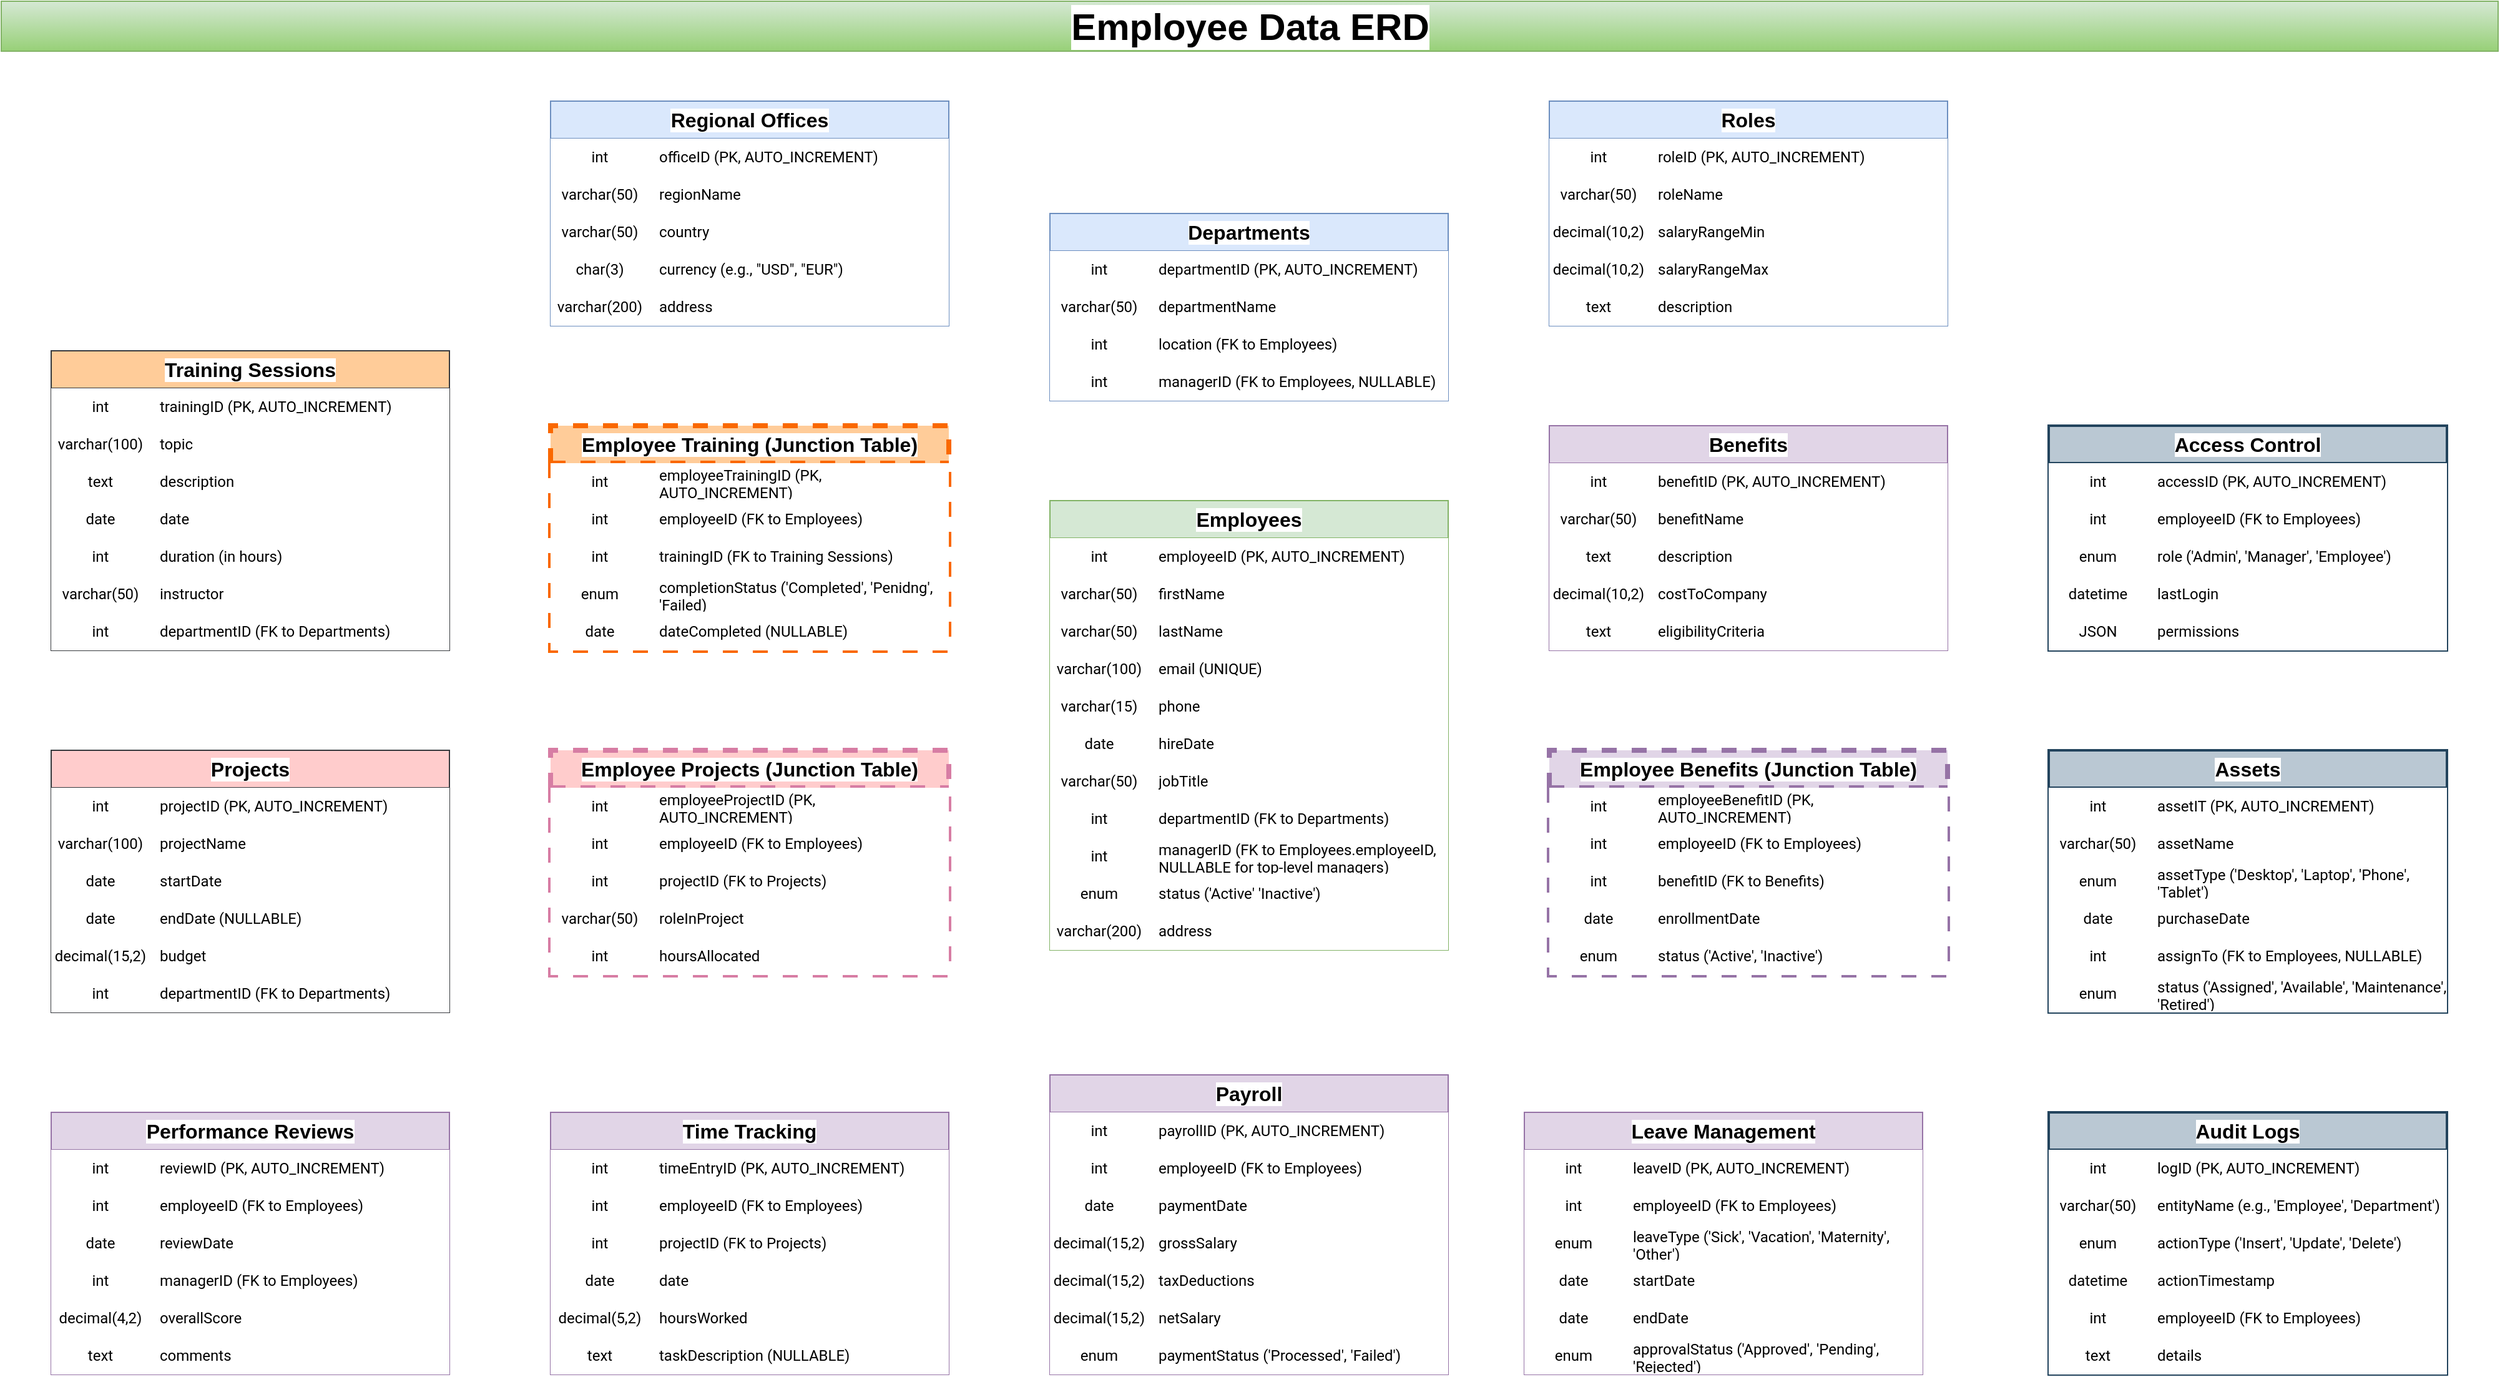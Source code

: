 <mxfile locked="false" version="24.9.2">
  <diagram id="C5RBs43oDa-KdzZeNtuy" name="Page-1">
    <mxGraphModel dx="1099" dy="635" grid="1" gridSize="10" guides="1" tooltips="1" connect="1" arrows="1" fold="1" page="1" pageScale="1" pageWidth="850" pageHeight="1100" background="#ffffff" math="0" shadow="0">
      <root>
        <mxCell id="WIyWlLk6GJQsqaUBKTNV-0" />
        <mxCell id="WIyWlLk6GJQsqaUBKTNV-1" parent="WIyWlLk6GJQsqaUBKTNV-0" />
        <mxCell id="Qf7x0E1dqHhBOgiYK0y1-11" value="Employee Data ERD" style="text;html=1;fontSize=30;fontStyle=1;verticalAlign=middle;align=center;fillColor=#d5e8d4;strokeColor=#82b366;labelBackgroundColor=default;gradientColor=#97d077;" vertex="1" parent="WIyWlLk6GJQsqaUBKTNV-1">
          <mxGeometry y="40" width="2000" height="40" as="geometry" />
        </mxCell>
        <mxCell id="Qf7x0E1dqHhBOgiYK0y1-34" value="Employees" style="shape=table;startSize=30;container=1;collapsible=0;childLayout=tableLayout;fixedRows=1;rowLines=0;fontStyle=1;strokeColor=#82b366;fontSize=16;points=[[0,0,0,0,0],[0,0.25,0,0,0],[0,0.5,0,0,0],[0,0.75,0,0,0],[0,1,0,0,0],[0.25,0,0,0,0],[0.25,1,0,0,0],[0.5,0,0,0,0],[0.5,1,0,0,0],[0.75,0,0,0,0],[0.75,1,0,0,0],[1,0,0,0,0],[1,0.25,0,0,0],[1,0.5,0,0,0],[1,0.75,0,0,0],[1,1,0,0,0]];labelBackgroundColor=default;whiteSpace=wrap;fillColor=#d5e8d4;" vertex="1" parent="WIyWlLk6GJQsqaUBKTNV-1">
          <mxGeometry x="840" y="440" width="319" height="360" as="geometry" />
        </mxCell>
        <mxCell id="Qf7x0E1dqHhBOgiYK0y1-35" value="" style="shape=tableRow;horizontal=0;startSize=0;swimlaneHead=0;swimlaneBody=0;top=0;left=0;bottom=0;right=0;collapsible=0;dropTarget=0;fillColor=none;points=[[0,0.5],[1,0.5]];portConstraint=eastwest;strokeColor=inherit;fontSize=16;labelBackgroundColor=default;whiteSpace=wrap;" vertex="1" parent="Qf7x0E1dqHhBOgiYK0y1-34">
          <mxGeometry y="30" width="319" height="30" as="geometry" />
        </mxCell>
        <mxCell id="Qf7x0E1dqHhBOgiYK0y1-36" value="int" style="shape=partialRectangle;html=1;connectable=0;fillColor=default;top=0;left=0;bottom=0;right=0;overflow=hidden;pointerEvents=1;strokeColor=default;fontSize=12;labelBackgroundColor=default;gradientColor=none;perimeterSpacing=0;shadow=0;gradientDirection=north;labelBorderColor=none;fontFamily=Roboto;fontSource=https%3A%2F%2Ffonts.googleapis.com%2Fcss%3Ffamily%3DRoboto;whiteSpace=wrap;" vertex="1" parent="Qf7x0E1dqHhBOgiYK0y1-35">
          <mxGeometry width="79" height="30" as="geometry">
            <mxRectangle width="79" height="30" as="alternateBounds" />
          </mxGeometry>
        </mxCell>
        <mxCell id="Qf7x0E1dqHhBOgiYK0y1-37" value="employeeID (PK, AUTO_INCREMENT)" style="shape=partialRectangle;html=1;connectable=0;fillColor=default;top=0;left=0;bottom=0;right=0;align=left;spacingLeft=6;overflow=hidden;strokeColor=default;fontSize=12;labelBackgroundColor=default;gradientColor=none;perimeterSpacing=0;shadow=0;gradientDirection=north;labelBorderColor=none;fontFamily=Roboto;fontSource=https%3A%2F%2Ffonts.googleapis.com%2Fcss%3Ffamily%3DRoboto;whiteSpace=wrap;" vertex="1" parent="Qf7x0E1dqHhBOgiYK0y1-35">
          <mxGeometry x="79" width="240" height="30" as="geometry">
            <mxRectangle width="240" height="30" as="alternateBounds" />
          </mxGeometry>
        </mxCell>
        <mxCell id="Qf7x0E1dqHhBOgiYK0y1-38" value="" style="shape=tableRow;horizontal=0;startSize=0;swimlaneHead=0;swimlaneBody=0;top=0;left=0;bottom=0;right=0;collapsible=0;dropTarget=0;fillColor=none;points=[[0,0.5],[1,0.5]];portConstraint=eastwest;strokeColor=inherit;fontSize=16;labelBackgroundColor=default;whiteSpace=wrap;" vertex="1" parent="Qf7x0E1dqHhBOgiYK0y1-34">
          <mxGeometry y="60" width="319" height="30" as="geometry" />
        </mxCell>
        <mxCell id="Qf7x0E1dqHhBOgiYK0y1-39" value="varchar(50)" style="shape=partialRectangle;html=1;connectable=0;fillColor=default;top=0;left=0;bottom=0;right=0;overflow=hidden;strokeColor=default;fontSize=12;labelBackgroundColor=default;gradientColor=none;perimeterSpacing=0;shadow=0;gradientDirection=north;labelBorderColor=none;fontFamily=Roboto;fontSource=https%3A%2F%2Ffonts.googleapis.com%2Fcss%3Ffamily%3DRoboto;whiteSpace=wrap;" vertex="1" parent="Qf7x0E1dqHhBOgiYK0y1-38">
          <mxGeometry width="79" height="30" as="geometry">
            <mxRectangle width="79" height="30" as="alternateBounds" />
          </mxGeometry>
        </mxCell>
        <mxCell id="Qf7x0E1dqHhBOgiYK0y1-40" value="firstName" style="shape=partialRectangle;html=1;connectable=0;fillColor=default;top=0;left=0;bottom=0;right=0;align=left;spacingLeft=6;overflow=hidden;strokeColor=default;fontSize=12;labelBackgroundColor=default;gradientColor=none;perimeterSpacing=0;shadow=0;gradientDirection=north;labelBorderColor=none;fontFamily=Roboto;fontSource=https%3A%2F%2Ffonts.googleapis.com%2Fcss%3Ffamily%3DRoboto;whiteSpace=wrap;" vertex="1" parent="Qf7x0E1dqHhBOgiYK0y1-38">
          <mxGeometry x="79" width="240" height="30" as="geometry">
            <mxRectangle width="240" height="30" as="alternateBounds" />
          </mxGeometry>
        </mxCell>
        <mxCell id="Qf7x0E1dqHhBOgiYK0y1-41" value="" style="shape=tableRow;horizontal=0;startSize=0;swimlaneHead=0;swimlaneBody=0;top=0;left=0;bottom=0;right=0;collapsible=0;dropTarget=0;fillColor=none;points=[[0,0.5],[1,0.5]];portConstraint=eastwest;strokeColor=inherit;fontSize=16;labelBackgroundColor=default;whiteSpace=wrap;" vertex="1" parent="Qf7x0E1dqHhBOgiYK0y1-34">
          <mxGeometry y="90" width="319" height="30" as="geometry" />
        </mxCell>
        <mxCell id="Qf7x0E1dqHhBOgiYK0y1-42" value="varchar(50)" style="shape=partialRectangle;html=1;connectable=0;fillColor=default;top=0;left=0;bottom=0;right=0;overflow=hidden;strokeColor=default;fontSize=12;labelBackgroundColor=default;gradientColor=none;perimeterSpacing=0;shadow=0;gradientDirection=north;labelBorderColor=none;fontFamily=Roboto;fontSource=https%3A%2F%2Ffonts.googleapis.com%2Fcss%3Ffamily%3DRoboto;whiteSpace=wrap;" vertex="1" parent="Qf7x0E1dqHhBOgiYK0y1-41">
          <mxGeometry width="79" height="30" as="geometry">
            <mxRectangle width="79" height="30" as="alternateBounds" />
          </mxGeometry>
        </mxCell>
        <mxCell id="Qf7x0E1dqHhBOgiYK0y1-43" value="lastName" style="shape=partialRectangle;html=1;connectable=0;fillColor=default;top=0;left=0;bottom=0;right=0;align=left;spacingLeft=6;overflow=hidden;strokeColor=default;fontSize=12;labelBackgroundColor=default;gradientColor=none;perimeterSpacing=0;shadow=0;gradientDirection=north;labelBorderColor=none;fontFamily=Roboto;fontSource=https%3A%2F%2Ffonts.googleapis.com%2Fcss%3Ffamily%3DRoboto;whiteSpace=wrap;" vertex="1" parent="Qf7x0E1dqHhBOgiYK0y1-41">
          <mxGeometry x="79" width="240" height="30" as="geometry">
            <mxRectangle width="240" height="30" as="alternateBounds" />
          </mxGeometry>
        </mxCell>
        <mxCell id="Qf7x0E1dqHhBOgiYK0y1-44" value="" style="shape=tableRow;horizontal=0;startSize=0;swimlaneHead=0;swimlaneBody=0;top=0;left=0;bottom=0;right=0;collapsible=0;dropTarget=0;fillColor=none;points=[[0,0.5],[1,0.5]];portConstraint=eastwest;strokeColor=inherit;fontSize=16;labelBackgroundColor=default;whiteSpace=wrap;" vertex="1" parent="Qf7x0E1dqHhBOgiYK0y1-34">
          <mxGeometry y="120" width="319" height="30" as="geometry" />
        </mxCell>
        <mxCell id="Qf7x0E1dqHhBOgiYK0y1-45" value="varchar(100)" style="shape=partialRectangle;html=1;connectable=0;fillColor=default;top=0;left=0;bottom=0;right=0;overflow=hidden;strokeColor=default;fontSize=12;labelBackgroundColor=default;gradientColor=none;perimeterSpacing=0;shadow=0;gradientDirection=north;labelBorderColor=none;fontFamily=Roboto;fontSource=https%3A%2F%2Ffonts.googleapis.com%2Fcss%3Ffamily%3DRoboto;whiteSpace=wrap;" vertex="1" parent="Qf7x0E1dqHhBOgiYK0y1-44">
          <mxGeometry width="79" height="30" as="geometry">
            <mxRectangle width="79" height="30" as="alternateBounds" />
          </mxGeometry>
        </mxCell>
        <mxCell id="Qf7x0E1dqHhBOgiYK0y1-46" value="email (UNIQUE)" style="shape=partialRectangle;html=1;connectable=0;fillColor=default;top=0;left=0;bottom=0;right=0;align=left;spacingLeft=6;overflow=hidden;strokeColor=default;fontSize=12;labelBackgroundColor=default;gradientColor=none;perimeterSpacing=0;shadow=0;gradientDirection=north;labelBorderColor=none;fontFamily=Roboto;fontSource=https%3A%2F%2Ffonts.googleapis.com%2Fcss%3Ffamily%3DRoboto;whiteSpace=wrap;" vertex="1" parent="Qf7x0E1dqHhBOgiYK0y1-44">
          <mxGeometry x="79" width="240" height="30" as="geometry">
            <mxRectangle width="240" height="30" as="alternateBounds" />
          </mxGeometry>
        </mxCell>
        <mxCell id="Qf7x0E1dqHhBOgiYK0y1-47" value="" style="shape=tableRow;horizontal=0;startSize=0;swimlaneHead=0;swimlaneBody=0;top=0;left=0;bottom=0;right=0;collapsible=0;dropTarget=0;fillColor=none;points=[[0,0.5],[1,0.5]];portConstraint=eastwest;strokeColor=inherit;fontSize=16;labelBackgroundColor=default;whiteSpace=wrap;" vertex="1" parent="Qf7x0E1dqHhBOgiYK0y1-34">
          <mxGeometry y="150" width="319" height="30" as="geometry" />
        </mxCell>
        <mxCell id="Qf7x0E1dqHhBOgiYK0y1-48" value="varchar(15)" style="shape=partialRectangle;html=1;connectable=0;fillColor=default;top=0;left=0;bottom=0;right=0;overflow=hidden;strokeColor=default;fontSize=12;labelBackgroundColor=default;gradientColor=none;perimeterSpacing=0;shadow=0;gradientDirection=north;labelBorderColor=none;fontFamily=Roboto;fontSource=https%3A%2F%2Ffonts.googleapis.com%2Fcss%3Ffamily%3DRoboto;whiteSpace=wrap;" vertex="1" parent="Qf7x0E1dqHhBOgiYK0y1-47">
          <mxGeometry width="79" height="30" as="geometry">
            <mxRectangle width="79" height="30" as="alternateBounds" />
          </mxGeometry>
        </mxCell>
        <mxCell id="Qf7x0E1dqHhBOgiYK0y1-49" value="phone" style="shape=partialRectangle;html=1;connectable=0;fillColor=default;top=0;left=0;bottom=0;right=0;align=left;spacingLeft=6;overflow=hidden;strokeColor=default;fontSize=12;labelBackgroundColor=default;gradientColor=none;perimeterSpacing=0;shadow=0;gradientDirection=north;labelBorderColor=none;fontFamily=Roboto;fontSource=https%3A%2F%2Ffonts.googleapis.com%2Fcss%3Ffamily%3DRoboto;whiteSpace=wrap;" vertex="1" parent="Qf7x0E1dqHhBOgiYK0y1-47">
          <mxGeometry x="79" width="240" height="30" as="geometry">
            <mxRectangle width="240" height="30" as="alternateBounds" />
          </mxGeometry>
        </mxCell>
        <mxCell id="Qf7x0E1dqHhBOgiYK0y1-50" value="" style="shape=tableRow;horizontal=0;startSize=0;swimlaneHead=0;swimlaneBody=0;top=0;left=0;bottom=0;right=0;collapsible=0;dropTarget=0;fillColor=none;points=[[0,0.5],[1,0.5]];portConstraint=eastwest;strokeColor=inherit;fontSize=16;labelBackgroundColor=default;whiteSpace=wrap;" vertex="1" parent="Qf7x0E1dqHhBOgiYK0y1-34">
          <mxGeometry y="180" width="319" height="30" as="geometry" />
        </mxCell>
        <mxCell id="Qf7x0E1dqHhBOgiYK0y1-51" value="date" style="shape=partialRectangle;html=1;connectable=0;fillColor=default;top=0;left=0;bottom=0;right=0;overflow=hidden;strokeColor=default;fontSize=12;labelBackgroundColor=default;gradientColor=none;perimeterSpacing=0;shadow=0;gradientDirection=north;labelBorderColor=none;fontFamily=Roboto;fontSource=https%3A%2F%2Ffonts.googleapis.com%2Fcss%3Ffamily%3DRoboto;whiteSpace=wrap;" vertex="1" parent="Qf7x0E1dqHhBOgiYK0y1-50">
          <mxGeometry width="79" height="30" as="geometry">
            <mxRectangle width="79" height="30" as="alternateBounds" />
          </mxGeometry>
        </mxCell>
        <mxCell id="Qf7x0E1dqHhBOgiYK0y1-52" value="hireDate" style="shape=partialRectangle;html=1;connectable=0;fillColor=default;top=0;left=0;bottom=0;right=0;align=left;spacingLeft=6;overflow=hidden;strokeColor=default;fontSize=12;labelBackgroundColor=default;gradientColor=none;perimeterSpacing=0;shadow=0;gradientDirection=north;labelBorderColor=none;fontFamily=Roboto;fontSource=https%3A%2F%2Ffonts.googleapis.com%2Fcss%3Ffamily%3DRoboto;whiteSpace=wrap;" vertex="1" parent="Qf7x0E1dqHhBOgiYK0y1-50">
          <mxGeometry x="79" width="240" height="30" as="geometry">
            <mxRectangle width="240" height="30" as="alternateBounds" />
          </mxGeometry>
        </mxCell>
        <mxCell id="Qf7x0E1dqHhBOgiYK0y1-53" value="" style="shape=tableRow;horizontal=0;startSize=0;swimlaneHead=0;swimlaneBody=0;top=0;left=0;bottom=0;right=0;collapsible=0;dropTarget=0;fillColor=none;points=[[0,0.5],[1,0.5]];portConstraint=eastwest;strokeColor=inherit;fontSize=16;labelBackgroundColor=default;whiteSpace=wrap;" vertex="1" parent="Qf7x0E1dqHhBOgiYK0y1-34">
          <mxGeometry y="210" width="319" height="30" as="geometry" />
        </mxCell>
        <mxCell id="Qf7x0E1dqHhBOgiYK0y1-54" value="varchar(50)" style="shape=partialRectangle;html=1;connectable=0;fillColor=default;top=0;left=0;bottom=0;right=0;overflow=hidden;strokeColor=default;fontSize=12;labelBackgroundColor=default;gradientColor=none;perimeterSpacing=0;shadow=0;gradientDirection=north;labelBorderColor=none;fontFamily=Roboto;fontSource=https%3A%2F%2Ffonts.googleapis.com%2Fcss%3Ffamily%3DRoboto;whiteSpace=wrap;" vertex="1" parent="Qf7x0E1dqHhBOgiYK0y1-53">
          <mxGeometry width="79" height="30" as="geometry">
            <mxRectangle width="79" height="30" as="alternateBounds" />
          </mxGeometry>
        </mxCell>
        <mxCell id="Qf7x0E1dqHhBOgiYK0y1-55" value="jobTitle" style="shape=partialRectangle;html=1;connectable=0;fillColor=default;top=0;left=0;bottom=0;right=0;align=left;spacingLeft=6;overflow=hidden;strokeColor=default;fontSize=12;labelBackgroundColor=default;gradientColor=none;perimeterSpacing=0;shadow=0;gradientDirection=north;labelBorderColor=none;fontFamily=Roboto;fontSource=https%3A%2F%2Ffonts.googleapis.com%2Fcss%3Ffamily%3DRoboto;whiteSpace=wrap;" vertex="1" parent="Qf7x0E1dqHhBOgiYK0y1-53">
          <mxGeometry x="79" width="240" height="30" as="geometry">
            <mxRectangle width="240" height="30" as="alternateBounds" />
          </mxGeometry>
        </mxCell>
        <mxCell id="Qf7x0E1dqHhBOgiYK0y1-206" value="" style="shape=tableRow;horizontal=0;startSize=0;swimlaneHead=0;swimlaneBody=0;top=0;left=0;bottom=0;right=0;collapsible=0;dropTarget=0;fillColor=none;points=[[0,0.5],[1,0.5]];portConstraint=eastwest;strokeColor=inherit;fontSize=16;labelBackgroundColor=default;whiteSpace=wrap;" vertex="1" parent="Qf7x0E1dqHhBOgiYK0y1-34">
          <mxGeometry y="240" width="319" height="30" as="geometry" />
        </mxCell>
        <mxCell id="Qf7x0E1dqHhBOgiYK0y1-207" value="int" style="shape=partialRectangle;html=1;connectable=0;fillColor=default;top=0;left=0;bottom=0;right=0;overflow=hidden;pointerEvents=1;strokeColor=default;fontSize=12;labelBackgroundColor=default;gradientColor=none;perimeterSpacing=0;shadow=0;gradientDirection=north;labelBorderColor=none;fontFamily=Roboto;fontSource=https%3A%2F%2Ffonts.googleapis.com%2Fcss%3Ffamily%3DRoboto;whiteSpace=wrap;" vertex="1" parent="Qf7x0E1dqHhBOgiYK0y1-206">
          <mxGeometry width="79" height="30" as="geometry">
            <mxRectangle width="79" height="30" as="alternateBounds" />
          </mxGeometry>
        </mxCell>
        <mxCell id="Qf7x0E1dqHhBOgiYK0y1-208" value="departmentID (FK to Departments)" style="shape=partialRectangle;html=1;connectable=0;fillColor=default;top=0;left=0;bottom=0;right=0;align=left;spacingLeft=6;overflow=hidden;strokeColor=default;fontSize=12;labelBackgroundColor=default;gradientColor=none;perimeterSpacing=0;shadow=0;gradientDirection=north;labelBorderColor=none;fontFamily=Roboto;fontSource=https%3A%2F%2Ffonts.googleapis.com%2Fcss%3Ffamily%3DRoboto;whiteSpace=wrap;" vertex="1" parent="Qf7x0E1dqHhBOgiYK0y1-206">
          <mxGeometry x="79" width="240" height="30" as="geometry">
            <mxRectangle width="240" height="30" as="alternateBounds" />
          </mxGeometry>
        </mxCell>
        <mxCell id="Qf7x0E1dqHhBOgiYK0y1-209" value="" style="shape=tableRow;horizontal=0;startSize=0;swimlaneHead=0;swimlaneBody=0;top=0;left=0;bottom=0;right=0;collapsible=0;dropTarget=0;fillColor=none;points=[[0,0.5],[1,0.5]];portConstraint=eastwest;strokeColor=inherit;fontSize=16;labelBackgroundColor=default;whiteSpace=wrap;" vertex="1" parent="Qf7x0E1dqHhBOgiYK0y1-34">
          <mxGeometry y="270" width="319" height="30" as="geometry" />
        </mxCell>
        <mxCell id="Qf7x0E1dqHhBOgiYK0y1-210" value="int" style="shape=partialRectangle;html=1;connectable=0;fillColor=default;top=0;left=0;bottom=0;right=0;overflow=hidden;strokeColor=default;fontSize=12;labelBackgroundColor=default;gradientColor=none;perimeterSpacing=0;shadow=0;gradientDirection=north;labelBorderColor=none;fontFamily=Roboto;fontSource=https%3A%2F%2Ffonts.googleapis.com%2Fcss%3Ffamily%3DRoboto;whiteSpace=wrap;" vertex="1" parent="Qf7x0E1dqHhBOgiYK0y1-209">
          <mxGeometry width="79" height="30" as="geometry">
            <mxRectangle width="79" height="30" as="alternateBounds" />
          </mxGeometry>
        </mxCell>
        <mxCell id="Qf7x0E1dqHhBOgiYK0y1-211" value="managerID (FK to Employees.employeeID, NULLABLE for top-level managers)" style="shape=partialRectangle;html=1;connectable=0;fillColor=default;top=0;left=0;bottom=0;right=0;align=left;spacingLeft=6;overflow=hidden;strokeColor=default;fontSize=12;labelBackgroundColor=default;gradientColor=none;perimeterSpacing=0;shadow=0;gradientDirection=north;labelBorderColor=none;fontFamily=Roboto;fontSource=https%3A%2F%2Ffonts.googleapis.com%2Fcss%3Ffamily%3DRoboto;whiteSpace=wrap;" vertex="1" parent="Qf7x0E1dqHhBOgiYK0y1-209">
          <mxGeometry x="79" width="240" height="30" as="geometry">
            <mxRectangle width="240" height="30" as="alternateBounds" />
          </mxGeometry>
        </mxCell>
        <mxCell id="Qf7x0E1dqHhBOgiYK0y1-212" value="" style="shape=tableRow;horizontal=0;startSize=0;swimlaneHead=0;swimlaneBody=0;top=0;left=0;bottom=0;right=0;collapsible=0;dropTarget=0;fillColor=none;points=[[0,0.5],[1,0.5]];portConstraint=eastwest;strokeColor=inherit;fontSize=16;labelBackgroundColor=default;whiteSpace=wrap;" vertex="1" parent="Qf7x0E1dqHhBOgiYK0y1-34">
          <mxGeometry y="300" width="319" height="30" as="geometry" />
        </mxCell>
        <mxCell id="Qf7x0E1dqHhBOgiYK0y1-213" value="enum" style="shape=partialRectangle;html=1;connectable=0;fillColor=default;top=0;left=0;bottom=0;right=0;overflow=hidden;strokeColor=default;fontSize=12;labelBackgroundColor=default;gradientColor=none;perimeterSpacing=0;shadow=0;gradientDirection=north;labelBorderColor=none;fontFamily=Roboto;fontSource=https%3A%2F%2Ffonts.googleapis.com%2Fcss%3Ffamily%3DRoboto;whiteSpace=wrap;" vertex="1" parent="Qf7x0E1dqHhBOgiYK0y1-212">
          <mxGeometry width="79" height="30" as="geometry">
            <mxRectangle width="79" height="30" as="alternateBounds" />
          </mxGeometry>
        </mxCell>
        <mxCell id="Qf7x0E1dqHhBOgiYK0y1-214" value="status (&#39;Active&#39; &#39;Inactive&#39;)" style="shape=partialRectangle;html=1;connectable=0;fillColor=default;top=0;left=0;bottom=0;right=0;align=left;spacingLeft=6;overflow=hidden;strokeColor=default;fontSize=12;labelBackgroundColor=default;gradientColor=none;perimeterSpacing=0;shadow=0;gradientDirection=north;labelBorderColor=none;fontFamily=Roboto;fontSource=https%3A%2F%2Ffonts.googleapis.com%2Fcss%3Ffamily%3DRoboto;whiteSpace=wrap;" vertex="1" parent="Qf7x0E1dqHhBOgiYK0y1-212">
          <mxGeometry x="79" width="240" height="30" as="geometry">
            <mxRectangle width="240" height="30" as="alternateBounds" />
          </mxGeometry>
        </mxCell>
        <mxCell id="Qf7x0E1dqHhBOgiYK0y1-215" value="" style="shape=tableRow;horizontal=0;startSize=0;swimlaneHead=0;swimlaneBody=0;top=0;left=0;bottom=0;right=0;collapsible=0;dropTarget=0;fillColor=none;points=[[0,0.5],[1,0.5]];portConstraint=eastwest;strokeColor=inherit;fontSize=16;labelBackgroundColor=default;whiteSpace=wrap;" vertex="1" parent="Qf7x0E1dqHhBOgiYK0y1-34">
          <mxGeometry y="330" width="319" height="30" as="geometry" />
        </mxCell>
        <mxCell id="Qf7x0E1dqHhBOgiYK0y1-216" value="varchar(200)" style="shape=partialRectangle;html=1;connectable=0;fillColor=default;top=0;left=0;bottom=0;right=0;overflow=hidden;strokeColor=default;fontSize=12;labelBackgroundColor=default;gradientColor=none;perimeterSpacing=0;shadow=0;gradientDirection=north;labelBorderColor=none;fontFamily=Roboto;fontSource=https%3A%2F%2Ffonts.googleapis.com%2Fcss%3Ffamily%3DRoboto;whiteSpace=wrap;" vertex="1" parent="Qf7x0E1dqHhBOgiYK0y1-215">
          <mxGeometry width="79" height="30" as="geometry">
            <mxRectangle width="79" height="30" as="alternateBounds" />
          </mxGeometry>
        </mxCell>
        <mxCell id="Qf7x0E1dqHhBOgiYK0y1-217" value="address" style="shape=partialRectangle;html=1;connectable=0;fillColor=default;top=0;left=0;bottom=0;right=0;align=left;spacingLeft=6;overflow=hidden;strokeColor=default;fontSize=12;labelBackgroundColor=default;gradientColor=none;perimeterSpacing=0;shadow=0;gradientDirection=north;labelBorderColor=none;fontFamily=Roboto;fontSource=https%3A%2F%2Ffonts.googleapis.com%2Fcss%3Ffamily%3DRoboto;whiteSpace=wrap;" vertex="1" parent="Qf7x0E1dqHhBOgiYK0y1-215">
          <mxGeometry x="79" width="240" height="30" as="geometry">
            <mxRectangle width="240" height="30" as="alternateBounds" />
          </mxGeometry>
        </mxCell>
        <mxCell id="Qf7x0E1dqHhBOgiYK0y1-227" value="Departments" style="shape=table;startSize=30;container=1;collapsible=0;childLayout=tableLayout;fixedRows=1;rowLines=0;fontStyle=1;strokeColor=#6c8ebf;fontSize=16;points=[[0,0,0,0,0],[0,0.25,0,0,0],[0,0.5,0,0,0],[0,0.75,0,0,0],[0,1,0,0,0],[0.25,0,0,0,0],[0.25,1,0,0,0],[0.5,0,0,0,0],[0.5,1,0,0,0],[0.75,0,0,0,0],[0.75,1,0,0,0],[1,0,0,0,0],[1,0.25,0,0,0],[1,0.5,0,0,0],[1,0.75,0,0,0],[1,1,0,0,0]];labelBackgroundColor=default;whiteSpace=wrap;fillColor=#dae8fc;" vertex="1" parent="WIyWlLk6GJQsqaUBKTNV-1">
          <mxGeometry x="840" y="210" width="319" height="150" as="geometry" />
        </mxCell>
        <mxCell id="Qf7x0E1dqHhBOgiYK0y1-228" value="" style="shape=tableRow;horizontal=0;startSize=0;swimlaneHead=0;swimlaneBody=0;top=0;left=0;bottom=0;right=0;collapsible=0;dropTarget=0;fillColor=none;points=[[0,0.5],[1,0.5]];portConstraint=eastwest;strokeColor=inherit;fontSize=16;labelBackgroundColor=default;whiteSpace=wrap;" vertex="1" parent="Qf7x0E1dqHhBOgiYK0y1-227">
          <mxGeometry y="30" width="319" height="30" as="geometry" />
        </mxCell>
        <mxCell id="Qf7x0E1dqHhBOgiYK0y1-229" value="int" style="shape=partialRectangle;html=1;connectable=0;fillColor=default;top=0;left=0;bottom=0;right=0;overflow=hidden;pointerEvents=1;strokeColor=default;fontSize=12;labelBackgroundColor=default;gradientColor=none;perimeterSpacing=0;shadow=0;gradientDirection=north;labelBorderColor=none;fontFamily=Roboto;fontSource=https%3A%2F%2Ffonts.googleapis.com%2Fcss%3Ffamily%3DRoboto;whiteSpace=wrap;" vertex="1" parent="Qf7x0E1dqHhBOgiYK0y1-228">
          <mxGeometry width="79" height="30" as="geometry">
            <mxRectangle width="79" height="30" as="alternateBounds" />
          </mxGeometry>
        </mxCell>
        <mxCell id="Qf7x0E1dqHhBOgiYK0y1-230" value="departmentID (PK, AUTO_INCREMENT)" style="shape=partialRectangle;html=1;connectable=0;fillColor=default;top=0;left=0;bottom=0;right=0;align=left;spacingLeft=6;overflow=hidden;strokeColor=default;fontSize=12;labelBackgroundColor=default;gradientColor=none;perimeterSpacing=0;shadow=0;gradientDirection=north;labelBorderColor=none;fontFamily=Roboto;fontSource=https%3A%2F%2Ffonts.googleapis.com%2Fcss%3Ffamily%3DRoboto;whiteSpace=wrap;" vertex="1" parent="Qf7x0E1dqHhBOgiYK0y1-228">
          <mxGeometry x="79" width="240" height="30" as="geometry">
            <mxRectangle width="240" height="30" as="alternateBounds" />
          </mxGeometry>
        </mxCell>
        <mxCell id="Qf7x0E1dqHhBOgiYK0y1-231" value="" style="shape=tableRow;horizontal=0;startSize=0;swimlaneHead=0;swimlaneBody=0;top=0;left=0;bottom=0;right=0;collapsible=0;dropTarget=0;fillColor=none;points=[[0,0.5],[1,0.5]];portConstraint=eastwest;strokeColor=inherit;fontSize=16;labelBackgroundColor=default;whiteSpace=wrap;" vertex="1" parent="Qf7x0E1dqHhBOgiYK0y1-227">
          <mxGeometry y="60" width="319" height="30" as="geometry" />
        </mxCell>
        <mxCell id="Qf7x0E1dqHhBOgiYK0y1-232" value="varchar(50)" style="shape=partialRectangle;html=1;connectable=0;fillColor=default;top=0;left=0;bottom=0;right=0;overflow=hidden;strokeColor=default;fontSize=12;labelBackgroundColor=default;gradientColor=none;perimeterSpacing=0;shadow=0;gradientDirection=north;labelBorderColor=none;fontFamily=Roboto;fontSource=https%3A%2F%2Ffonts.googleapis.com%2Fcss%3Ffamily%3DRoboto;whiteSpace=wrap;" vertex="1" parent="Qf7x0E1dqHhBOgiYK0y1-231">
          <mxGeometry width="79" height="30" as="geometry">
            <mxRectangle width="79" height="30" as="alternateBounds" />
          </mxGeometry>
        </mxCell>
        <mxCell id="Qf7x0E1dqHhBOgiYK0y1-233" value="departmentName" style="shape=partialRectangle;html=1;connectable=0;fillColor=default;top=0;left=0;bottom=0;right=0;align=left;spacingLeft=6;overflow=hidden;strokeColor=default;fontSize=12;labelBackgroundColor=default;gradientColor=none;perimeterSpacing=0;shadow=0;gradientDirection=north;labelBorderColor=none;fontFamily=Roboto;fontSource=https%3A%2F%2Ffonts.googleapis.com%2Fcss%3Ffamily%3DRoboto;whiteSpace=wrap;" vertex="1" parent="Qf7x0E1dqHhBOgiYK0y1-231">
          <mxGeometry x="79" width="240" height="30" as="geometry">
            <mxRectangle width="240" height="30" as="alternateBounds" />
          </mxGeometry>
        </mxCell>
        <mxCell id="Qf7x0E1dqHhBOgiYK0y1-234" value="" style="shape=tableRow;horizontal=0;startSize=0;swimlaneHead=0;swimlaneBody=0;top=0;left=0;bottom=0;right=0;collapsible=0;dropTarget=0;fillColor=none;points=[[0,0.5],[1,0.5]];portConstraint=eastwest;strokeColor=inherit;fontSize=16;labelBackgroundColor=default;whiteSpace=wrap;" vertex="1" parent="Qf7x0E1dqHhBOgiYK0y1-227">
          <mxGeometry y="90" width="319" height="30" as="geometry" />
        </mxCell>
        <mxCell id="Qf7x0E1dqHhBOgiYK0y1-235" value="int" style="shape=partialRectangle;html=1;connectable=0;fillColor=default;top=0;left=0;bottom=0;right=0;overflow=hidden;strokeColor=default;fontSize=12;labelBackgroundColor=default;gradientColor=none;perimeterSpacing=0;shadow=0;gradientDirection=north;labelBorderColor=none;fontFamily=Roboto;fontSource=https%3A%2F%2Ffonts.googleapis.com%2Fcss%3Ffamily%3DRoboto;whiteSpace=wrap;" vertex="1" parent="Qf7x0E1dqHhBOgiYK0y1-234">
          <mxGeometry width="79" height="30" as="geometry">
            <mxRectangle width="79" height="30" as="alternateBounds" />
          </mxGeometry>
        </mxCell>
        <mxCell id="Qf7x0E1dqHhBOgiYK0y1-236" value="location (FK to Employees)" style="shape=partialRectangle;html=1;connectable=0;fillColor=default;top=0;left=0;bottom=0;right=0;align=left;spacingLeft=6;overflow=hidden;strokeColor=default;fontSize=12;labelBackgroundColor=default;gradientColor=none;perimeterSpacing=0;shadow=0;gradientDirection=north;labelBorderColor=none;fontFamily=Roboto;fontSource=https%3A%2F%2Ffonts.googleapis.com%2Fcss%3Ffamily%3DRoboto;whiteSpace=wrap;" vertex="1" parent="Qf7x0E1dqHhBOgiYK0y1-234">
          <mxGeometry x="79" width="240" height="30" as="geometry">
            <mxRectangle width="240" height="30" as="alternateBounds" />
          </mxGeometry>
        </mxCell>
        <mxCell id="Qf7x0E1dqHhBOgiYK0y1-237" value="" style="shape=tableRow;horizontal=0;startSize=0;swimlaneHead=0;swimlaneBody=0;top=0;left=0;bottom=0;right=0;collapsible=0;dropTarget=0;fillColor=none;points=[[0,0.5],[1,0.5]];portConstraint=eastwest;strokeColor=inherit;fontSize=16;labelBackgroundColor=default;whiteSpace=wrap;" vertex="1" parent="Qf7x0E1dqHhBOgiYK0y1-227">
          <mxGeometry y="120" width="319" height="30" as="geometry" />
        </mxCell>
        <mxCell id="Qf7x0E1dqHhBOgiYK0y1-238" value="int" style="shape=partialRectangle;html=1;connectable=0;fillColor=default;top=0;left=0;bottom=0;right=0;overflow=hidden;strokeColor=default;fontSize=12;labelBackgroundColor=default;gradientColor=none;perimeterSpacing=0;shadow=0;gradientDirection=north;labelBorderColor=none;fontFamily=Roboto;fontSource=https%3A%2F%2Ffonts.googleapis.com%2Fcss%3Ffamily%3DRoboto;whiteSpace=wrap;" vertex="1" parent="Qf7x0E1dqHhBOgiYK0y1-237">
          <mxGeometry width="79" height="30" as="geometry">
            <mxRectangle width="79" height="30" as="alternateBounds" />
          </mxGeometry>
        </mxCell>
        <mxCell id="Qf7x0E1dqHhBOgiYK0y1-239" value="managerID (FK to Employees, NULLABLE)" style="shape=partialRectangle;html=1;connectable=0;fillColor=default;top=0;left=0;bottom=0;right=0;align=left;spacingLeft=6;overflow=hidden;strokeColor=default;fontSize=12;labelBackgroundColor=default;gradientColor=none;perimeterSpacing=0;shadow=0;gradientDirection=north;labelBorderColor=none;fontFamily=Roboto;fontSource=https%3A%2F%2Ffonts.googleapis.com%2Fcss%3Ffamily%3DRoboto;whiteSpace=wrap;" vertex="1" parent="Qf7x0E1dqHhBOgiYK0y1-237">
          <mxGeometry x="79" width="240" height="30" as="geometry">
            <mxRectangle width="240" height="30" as="alternateBounds" />
          </mxGeometry>
        </mxCell>
        <mxCell id="Qf7x0E1dqHhBOgiYK0y1-261" value="Roles" style="shape=table;startSize=30;container=1;collapsible=0;childLayout=tableLayout;fixedRows=1;rowLines=0;fontStyle=1;strokeColor=#6c8ebf;fontSize=16;points=[[0,0,0,0,0],[0,0.25,0,0,0],[0,0.5,0,0,0],[0,0.75,0,0,0],[0,1,0,0,0],[0.25,0,0,0,0],[0.25,1,0,0,0],[0.5,0,0,0,0],[0.5,1,0,0,0],[0.75,0,0,0,0],[0.75,1,0,0,0],[1,0,0,0,0],[1,0.25,0,0,0],[1,0.5,0,0,0],[1,0.75,0,0,0],[1,1,0,0,0]];labelBackgroundColor=default;whiteSpace=wrap;fillColor=#dae8fc;" vertex="1" parent="WIyWlLk6GJQsqaUBKTNV-1">
          <mxGeometry x="1240" y="120" width="319" height="180" as="geometry" />
        </mxCell>
        <mxCell id="Qf7x0E1dqHhBOgiYK0y1-262" value="" style="shape=tableRow;horizontal=0;startSize=0;swimlaneHead=0;swimlaneBody=0;top=0;left=0;bottom=0;right=0;collapsible=0;dropTarget=0;fillColor=none;points=[[0,0.5],[1,0.5]];portConstraint=eastwest;strokeColor=inherit;fontSize=16;labelBackgroundColor=default;whiteSpace=wrap;" vertex="1" parent="Qf7x0E1dqHhBOgiYK0y1-261">
          <mxGeometry y="30" width="319" height="30" as="geometry" />
        </mxCell>
        <mxCell id="Qf7x0E1dqHhBOgiYK0y1-263" value="int" style="shape=partialRectangle;html=1;connectable=0;fillColor=default;top=0;left=0;bottom=0;right=0;overflow=hidden;pointerEvents=1;strokeColor=default;fontSize=12;labelBackgroundColor=default;gradientColor=none;perimeterSpacing=0;shadow=0;gradientDirection=north;labelBorderColor=none;fontFamily=Roboto;fontSource=https%3A%2F%2Ffonts.googleapis.com%2Fcss%3Ffamily%3DRoboto;whiteSpace=wrap;" vertex="1" parent="Qf7x0E1dqHhBOgiYK0y1-262">
          <mxGeometry width="79" height="30" as="geometry">
            <mxRectangle width="79" height="30" as="alternateBounds" />
          </mxGeometry>
        </mxCell>
        <mxCell id="Qf7x0E1dqHhBOgiYK0y1-264" value="roleID (PK, AUTO_INCREMENT)" style="shape=partialRectangle;html=1;connectable=0;fillColor=default;top=0;left=0;bottom=0;right=0;align=left;spacingLeft=6;overflow=hidden;strokeColor=default;fontSize=12;labelBackgroundColor=default;gradientColor=none;perimeterSpacing=0;shadow=0;gradientDirection=north;labelBorderColor=none;fontFamily=Roboto;fontSource=https%3A%2F%2Ffonts.googleapis.com%2Fcss%3Ffamily%3DRoboto;whiteSpace=wrap;" vertex="1" parent="Qf7x0E1dqHhBOgiYK0y1-262">
          <mxGeometry x="79" width="240" height="30" as="geometry">
            <mxRectangle width="240" height="30" as="alternateBounds" />
          </mxGeometry>
        </mxCell>
        <mxCell id="Qf7x0E1dqHhBOgiYK0y1-265" value="" style="shape=tableRow;horizontal=0;startSize=0;swimlaneHead=0;swimlaneBody=0;top=0;left=0;bottom=0;right=0;collapsible=0;dropTarget=0;fillColor=none;points=[[0,0.5],[1,0.5]];portConstraint=eastwest;strokeColor=inherit;fontSize=16;labelBackgroundColor=default;whiteSpace=wrap;" vertex="1" parent="Qf7x0E1dqHhBOgiYK0y1-261">
          <mxGeometry y="60" width="319" height="30" as="geometry" />
        </mxCell>
        <mxCell id="Qf7x0E1dqHhBOgiYK0y1-266" value="varchar(50)" style="shape=partialRectangle;html=1;connectable=0;fillColor=default;top=0;left=0;bottom=0;right=0;overflow=hidden;strokeColor=default;fontSize=12;labelBackgroundColor=default;gradientColor=none;perimeterSpacing=0;shadow=0;gradientDirection=north;labelBorderColor=none;fontFamily=Roboto;fontSource=https%3A%2F%2Ffonts.googleapis.com%2Fcss%3Ffamily%3DRoboto;whiteSpace=wrap;" vertex="1" parent="Qf7x0E1dqHhBOgiYK0y1-265">
          <mxGeometry width="79" height="30" as="geometry">
            <mxRectangle width="79" height="30" as="alternateBounds" />
          </mxGeometry>
        </mxCell>
        <mxCell id="Qf7x0E1dqHhBOgiYK0y1-267" value="roleName" style="shape=partialRectangle;html=1;connectable=0;fillColor=default;top=0;left=0;bottom=0;right=0;align=left;spacingLeft=6;overflow=hidden;strokeColor=default;fontSize=12;labelBackgroundColor=default;gradientColor=none;perimeterSpacing=0;shadow=0;gradientDirection=north;labelBorderColor=none;fontFamily=Roboto;fontSource=https%3A%2F%2Ffonts.googleapis.com%2Fcss%3Ffamily%3DRoboto;whiteSpace=wrap;" vertex="1" parent="Qf7x0E1dqHhBOgiYK0y1-265">
          <mxGeometry x="79" width="240" height="30" as="geometry">
            <mxRectangle width="240" height="30" as="alternateBounds" />
          </mxGeometry>
        </mxCell>
        <mxCell id="Qf7x0E1dqHhBOgiYK0y1-268" value="" style="shape=tableRow;horizontal=0;startSize=0;swimlaneHead=0;swimlaneBody=0;top=0;left=0;bottom=0;right=0;collapsible=0;dropTarget=0;fillColor=none;points=[[0,0.5],[1,0.5]];portConstraint=eastwest;strokeColor=inherit;fontSize=16;labelBackgroundColor=default;whiteSpace=wrap;" vertex="1" parent="Qf7x0E1dqHhBOgiYK0y1-261">
          <mxGeometry y="90" width="319" height="30" as="geometry" />
        </mxCell>
        <mxCell id="Qf7x0E1dqHhBOgiYK0y1-269" value="decimal(10,2)" style="shape=partialRectangle;html=1;connectable=0;fillColor=default;top=0;left=0;bottom=0;right=0;overflow=hidden;strokeColor=default;fontSize=12;labelBackgroundColor=default;gradientColor=none;perimeterSpacing=0;shadow=0;gradientDirection=north;labelBorderColor=none;fontFamily=Roboto;fontSource=https%3A%2F%2Ffonts.googleapis.com%2Fcss%3Ffamily%3DRoboto;whiteSpace=wrap;" vertex="1" parent="Qf7x0E1dqHhBOgiYK0y1-268">
          <mxGeometry width="79" height="30" as="geometry">
            <mxRectangle width="79" height="30" as="alternateBounds" />
          </mxGeometry>
        </mxCell>
        <mxCell id="Qf7x0E1dqHhBOgiYK0y1-270" value="salaryRangeMin" style="shape=partialRectangle;html=1;connectable=0;fillColor=default;top=0;left=0;bottom=0;right=0;align=left;spacingLeft=6;overflow=hidden;strokeColor=default;fontSize=12;labelBackgroundColor=default;gradientColor=none;perimeterSpacing=0;shadow=0;gradientDirection=north;labelBorderColor=none;fontFamily=Roboto;fontSource=https%3A%2F%2Ffonts.googleapis.com%2Fcss%3Ffamily%3DRoboto;whiteSpace=wrap;" vertex="1" parent="Qf7x0E1dqHhBOgiYK0y1-268">
          <mxGeometry x="79" width="240" height="30" as="geometry">
            <mxRectangle width="240" height="30" as="alternateBounds" />
          </mxGeometry>
        </mxCell>
        <mxCell id="Qf7x0E1dqHhBOgiYK0y1-271" value="" style="shape=tableRow;horizontal=0;startSize=0;swimlaneHead=0;swimlaneBody=0;top=0;left=0;bottom=0;right=0;collapsible=0;dropTarget=0;fillColor=none;points=[[0,0.5],[1,0.5]];portConstraint=eastwest;strokeColor=inherit;fontSize=16;labelBackgroundColor=default;whiteSpace=wrap;" vertex="1" parent="Qf7x0E1dqHhBOgiYK0y1-261">
          <mxGeometry y="120" width="319" height="30" as="geometry" />
        </mxCell>
        <mxCell id="Qf7x0E1dqHhBOgiYK0y1-272" value="decimal(10,2)" style="shape=partialRectangle;html=1;connectable=0;fillColor=default;top=0;left=0;bottom=0;right=0;overflow=hidden;strokeColor=default;fontSize=12;labelBackgroundColor=default;gradientColor=none;perimeterSpacing=0;shadow=0;gradientDirection=north;labelBorderColor=none;fontFamily=Roboto;fontSource=https%3A%2F%2Ffonts.googleapis.com%2Fcss%3Ffamily%3DRoboto;whiteSpace=wrap;" vertex="1" parent="Qf7x0E1dqHhBOgiYK0y1-271">
          <mxGeometry width="79" height="30" as="geometry">
            <mxRectangle width="79" height="30" as="alternateBounds" />
          </mxGeometry>
        </mxCell>
        <mxCell id="Qf7x0E1dqHhBOgiYK0y1-273" value="salaryRangeMax" style="shape=partialRectangle;html=1;connectable=0;fillColor=default;top=0;left=0;bottom=0;right=0;align=left;spacingLeft=6;overflow=hidden;strokeColor=default;fontSize=12;labelBackgroundColor=default;gradientColor=none;perimeterSpacing=0;shadow=0;gradientDirection=north;labelBorderColor=none;fontFamily=Roboto;fontSource=https%3A%2F%2Ffonts.googleapis.com%2Fcss%3Ffamily%3DRoboto;whiteSpace=wrap;" vertex="1" parent="Qf7x0E1dqHhBOgiYK0y1-271">
          <mxGeometry x="79" width="240" height="30" as="geometry">
            <mxRectangle width="240" height="30" as="alternateBounds" />
          </mxGeometry>
        </mxCell>
        <mxCell id="Qf7x0E1dqHhBOgiYK0y1-274" value="" style="shape=tableRow;horizontal=0;startSize=0;swimlaneHead=0;swimlaneBody=0;top=0;left=0;bottom=0;right=0;collapsible=0;dropTarget=0;fillColor=none;points=[[0,0.5],[1,0.5]];portConstraint=eastwest;strokeColor=inherit;fontSize=16;labelBackgroundColor=default;whiteSpace=wrap;" vertex="1" parent="Qf7x0E1dqHhBOgiYK0y1-261">
          <mxGeometry y="150" width="319" height="30" as="geometry" />
        </mxCell>
        <mxCell id="Qf7x0E1dqHhBOgiYK0y1-275" value="text" style="shape=partialRectangle;html=1;connectable=0;fillColor=default;top=0;left=0;bottom=0;right=0;overflow=hidden;strokeColor=default;fontSize=12;labelBackgroundColor=default;gradientColor=none;perimeterSpacing=0;shadow=0;gradientDirection=north;labelBorderColor=none;fontFamily=Roboto;fontSource=https%3A%2F%2Ffonts.googleapis.com%2Fcss%3Ffamily%3DRoboto;whiteSpace=wrap;" vertex="1" parent="Qf7x0E1dqHhBOgiYK0y1-274">
          <mxGeometry width="79" height="30" as="geometry">
            <mxRectangle width="79" height="30" as="alternateBounds" />
          </mxGeometry>
        </mxCell>
        <mxCell id="Qf7x0E1dqHhBOgiYK0y1-276" value="description" style="shape=partialRectangle;html=1;connectable=0;fillColor=default;top=0;left=0;bottom=0;right=0;align=left;spacingLeft=6;overflow=hidden;strokeColor=default;fontSize=12;labelBackgroundColor=default;gradientColor=none;perimeterSpacing=0;shadow=0;gradientDirection=north;labelBorderColor=none;fontFamily=Roboto;fontSource=https%3A%2F%2Ffonts.googleapis.com%2Fcss%3Ffamily%3DRoboto;whiteSpace=wrap;" vertex="1" parent="Qf7x0E1dqHhBOgiYK0y1-274">
          <mxGeometry x="79" width="240" height="30" as="geometry">
            <mxRectangle width="240" height="30" as="alternateBounds" />
          </mxGeometry>
        </mxCell>
        <mxCell id="Qf7x0E1dqHhBOgiYK0y1-277" value="Regional Offices" style="shape=table;startSize=30;container=1;collapsible=0;childLayout=tableLayout;fixedRows=1;rowLines=0;fontStyle=1;strokeColor=#6c8ebf;fontSize=16;points=[[0,0,0,0,0],[0,0.25,0,0,0],[0,0.5,0,0,0],[0,0.75,0,0,0],[0,1,0,0,0],[0.25,0,0,0,0],[0.25,1,0,0,0],[0.5,0,0,0,0],[0.5,1,0,0,0],[0.75,0,0,0,0],[0.75,1,0,0,0],[1,0,0,0,0],[1,0.25,0,0,0],[1,0.5,0,0,0],[1,0.75,0,0,0],[1,1,0,0,0]];labelBackgroundColor=default;whiteSpace=wrap;fillColor=#dae8fc;" vertex="1" parent="WIyWlLk6GJQsqaUBKTNV-1">
          <mxGeometry x="440" y="120" width="319" height="180" as="geometry" />
        </mxCell>
        <mxCell id="Qf7x0E1dqHhBOgiYK0y1-278" value="" style="shape=tableRow;horizontal=0;startSize=0;swimlaneHead=0;swimlaneBody=0;top=0;left=0;bottom=0;right=0;collapsible=0;dropTarget=0;fillColor=none;points=[[0,0.5],[1,0.5]];portConstraint=eastwest;strokeColor=inherit;fontSize=16;labelBackgroundColor=default;whiteSpace=wrap;" vertex="1" parent="Qf7x0E1dqHhBOgiYK0y1-277">
          <mxGeometry y="30" width="319" height="30" as="geometry" />
        </mxCell>
        <mxCell id="Qf7x0E1dqHhBOgiYK0y1-279" value="int" style="shape=partialRectangle;html=1;connectable=0;fillColor=default;top=0;left=0;bottom=0;right=0;overflow=hidden;pointerEvents=1;strokeColor=default;fontSize=12;labelBackgroundColor=default;gradientColor=none;perimeterSpacing=0;shadow=0;gradientDirection=north;labelBorderColor=none;fontFamily=Roboto;fontSource=https%3A%2F%2Ffonts.googleapis.com%2Fcss%3Ffamily%3DRoboto;whiteSpace=wrap;" vertex="1" parent="Qf7x0E1dqHhBOgiYK0y1-278">
          <mxGeometry width="79" height="30" as="geometry">
            <mxRectangle width="79" height="30" as="alternateBounds" />
          </mxGeometry>
        </mxCell>
        <mxCell id="Qf7x0E1dqHhBOgiYK0y1-280" value="officeID (PK, AUTO_INCREMENT)" style="shape=partialRectangle;html=1;connectable=0;fillColor=default;top=0;left=0;bottom=0;right=0;align=left;spacingLeft=6;overflow=hidden;strokeColor=default;fontSize=12;labelBackgroundColor=default;gradientColor=none;perimeterSpacing=0;shadow=0;gradientDirection=north;labelBorderColor=none;fontFamily=Roboto;fontSource=https%3A%2F%2Ffonts.googleapis.com%2Fcss%3Ffamily%3DRoboto;whiteSpace=wrap;" vertex="1" parent="Qf7x0E1dqHhBOgiYK0y1-278">
          <mxGeometry x="79" width="240" height="30" as="geometry">
            <mxRectangle width="240" height="30" as="alternateBounds" />
          </mxGeometry>
        </mxCell>
        <mxCell id="Qf7x0E1dqHhBOgiYK0y1-281" value="" style="shape=tableRow;horizontal=0;startSize=0;swimlaneHead=0;swimlaneBody=0;top=0;left=0;bottom=0;right=0;collapsible=0;dropTarget=0;fillColor=none;points=[[0,0.5],[1,0.5]];portConstraint=eastwest;strokeColor=inherit;fontSize=16;labelBackgroundColor=default;whiteSpace=wrap;" vertex="1" parent="Qf7x0E1dqHhBOgiYK0y1-277">
          <mxGeometry y="60" width="319" height="30" as="geometry" />
        </mxCell>
        <mxCell id="Qf7x0E1dqHhBOgiYK0y1-282" value="varchar(50)" style="shape=partialRectangle;html=1;connectable=0;fillColor=default;top=0;left=0;bottom=0;right=0;overflow=hidden;strokeColor=default;fontSize=12;labelBackgroundColor=default;gradientColor=none;perimeterSpacing=0;shadow=0;gradientDirection=north;labelBorderColor=none;fontFamily=Roboto;fontSource=https%3A%2F%2Ffonts.googleapis.com%2Fcss%3Ffamily%3DRoboto;whiteSpace=wrap;" vertex="1" parent="Qf7x0E1dqHhBOgiYK0y1-281">
          <mxGeometry width="79" height="30" as="geometry">
            <mxRectangle width="79" height="30" as="alternateBounds" />
          </mxGeometry>
        </mxCell>
        <mxCell id="Qf7x0E1dqHhBOgiYK0y1-283" value="regionName" style="shape=partialRectangle;html=1;connectable=0;fillColor=default;top=0;left=0;bottom=0;right=0;align=left;spacingLeft=6;overflow=hidden;strokeColor=default;fontSize=12;labelBackgroundColor=default;gradientColor=none;perimeterSpacing=0;shadow=0;gradientDirection=north;labelBorderColor=none;fontFamily=Roboto;fontSource=https%3A%2F%2Ffonts.googleapis.com%2Fcss%3Ffamily%3DRoboto;whiteSpace=wrap;" vertex="1" parent="Qf7x0E1dqHhBOgiYK0y1-281">
          <mxGeometry x="79" width="240" height="30" as="geometry">
            <mxRectangle width="240" height="30" as="alternateBounds" />
          </mxGeometry>
        </mxCell>
        <mxCell id="Qf7x0E1dqHhBOgiYK0y1-284" value="" style="shape=tableRow;horizontal=0;startSize=0;swimlaneHead=0;swimlaneBody=0;top=0;left=0;bottom=0;right=0;collapsible=0;dropTarget=0;fillColor=none;points=[[0,0.5],[1,0.5]];portConstraint=eastwest;strokeColor=inherit;fontSize=16;labelBackgroundColor=default;whiteSpace=wrap;" vertex="1" parent="Qf7x0E1dqHhBOgiYK0y1-277">
          <mxGeometry y="90" width="319" height="30" as="geometry" />
        </mxCell>
        <mxCell id="Qf7x0E1dqHhBOgiYK0y1-285" value="varchar(50)" style="shape=partialRectangle;html=1;connectable=0;fillColor=default;top=0;left=0;bottom=0;right=0;overflow=hidden;strokeColor=default;fontSize=12;labelBackgroundColor=default;gradientColor=none;perimeterSpacing=0;shadow=0;gradientDirection=north;labelBorderColor=none;fontFamily=Roboto;fontSource=https%3A%2F%2Ffonts.googleapis.com%2Fcss%3Ffamily%3DRoboto;whiteSpace=wrap;" vertex="1" parent="Qf7x0E1dqHhBOgiYK0y1-284">
          <mxGeometry width="79" height="30" as="geometry">
            <mxRectangle width="79" height="30" as="alternateBounds" />
          </mxGeometry>
        </mxCell>
        <mxCell id="Qf7x0E1dqHhBOgiYK0y1-286" value="country" style="shape=partialRectangle;html=1;connectable=0;fillColor=default;top=0;left=0;bottom=0;right=0;align=left;spacingLeft=6;overflow=hidden;strokeColor=default;fontSize=12;labelBackgroundColor=default;gradientColor=none;perimeterSpacing=0;shadow=0;gradientDirection=north;labelBorderColor=none;fontFamily=Roboto;fontSource=https%3A%2F%2Ffonts.googleapis.com%2Fcss%3Ffamily%3DRoboto;whiteSpace=wrap;" vertex="1" parent="Qf7x0E1dqHhBOgiYK0y1-284">
          <mxGeometry x="79" width="240" height="30" as="geometry">
            <mxRectangle width="240" height="30" as="alternateBounds" />
          </mxGeometry>
        </mxCell>
        <mxCell id="Qf7x0E1dqHhBOgiYK0y1-287" value="" style="shape=tableRow;horizontal=0;startSize=0;swimlaneHead=0;swimlaneBody=0;top=0;left=0;bottom=0;right=0;collapsible=0;dropTarget=0;fillColor=none;points=[[0,0.5],[1,0.5]];portConstraint=eastwest;strokeColor=inherit;fontSize=16;labelBackgroundColor=default;whiteSpace=wrap;" vertex="1" parent="Qf7x0E1dqHhBOgiYK0y1-277">
          <mxGeometry y="120" width="319" height="30" as="geometry" />
        </mxCell>
        <mxCell id="Qf7x0E1dqHhBOgiYK0y1-288" value="char(3)" style="shape=partialRectangle;html=1;connectable=0;fillColor=default;top=0;left=0;bottom=0;right=0;overflow=hidden;strokeColor=default;fontSize=12;labelBackgroundColor=default;gradientColor=none;perimeterSpacing=0;shadow=0;gradientDirection=north;labelBorderColor=none;fontFamily=Roboto;fontSource=https%3A%2F%2Ffonts.googleapis.com%2Fcss%3Ffamily%3DRoboto;whiteSpace=wrap;" vertex="1" parent="Qf7x0E1dqHhBOgiYK0y1-287">
          <mxGeometry width="79" height="30" as="geometry">
            <mxRectangle width="79" height="30" as="alternateBounds" />
          </mxGeometry>
        </mxCell>
        <mxCell id="Qf7x0E1dqHhBOgiYK0y1-289" value="currency (e.g., &quot;USD&quot;, &quot;EUR&quot;)" style="shape=partialRectangle;html=1;connectable=0;fillColor=default;top=0;left=0;bottom=0;right=0;align=left;spacingLeft=6;overflow=hidden;strokeColor=default;fontSize=12;labelBackgroundColor=default;gradientColor=none;perimeterSpacing=0;shadow=0;gradientDirection=north;labelBorderColor=none;fontFamily=Roboto;fontSource=https%3A%2F%2Ffonts.googleapis.com%2Fcss%3Ffamily%3DRoboto;whiteSpace=wrap;" vertex="1" parent="Qf7x0E1dqHhBOgiYK0y1-287">
          <mxGeometry x="79" width="240" height="30" as="geometry">
            <mxRectangle width="240" height="30" as="alternateBounds" />
          </mxGeometry>
        </mxCell>
        <mxCell id="Qf7x0E1dqHhBOgiYK0y1-290" value="" style="shape=tableRow;horizontal=0;startSize=0;swimlaneHead=0;swimlaneBody=0;top=0;left=0;bottom=0;right=0;collapsible=0;dropTarget=0;fillColor=none;points=[[0,0.5],[1,0.5]];portConstraint=eastwest;strokeColor=inherit;fontSize=16;labelBackgroundColor=default;whiteSpace=wrap;" vertex="1" parent="Qf7x0E1dqHhBOgiYK0y1-277">
          <mxGeometry y="150" width="319" height="30" as="geometry" />
        </mxCell>
        <mxCell id="Qf7x0E1dqHhBOgiYK0y1-291" value="varchar(200)" style="shape=partialRectangle;html=1;connectable=0;fillColor=default;top=0;left=0;bottom=0;right=0;overflow=hidden;strokeColor=default;fontSize=12;labelBackgroundColor=default;gradientColor=none;perimeterSpacing=0;shadow=0;gradientDirection=north;labelBorderColor=none;fontFamily=Roboto;fontSource=https%3A%2F%2Ffonts.googleapis.com%2Fcss%3Ffamily%3DRoboto;whiteSpace=wrap;" vertex="1" parent="Qf7x0E1dqHhBOgiYK0y1-290">
          <mxGeometry width="79" height="30" as="geometry">
            <mxRectangle width="79" height="30" as="alternateBounds" />
          </mxGeometry>
        </mxCell>
        <mxCell id="Qf7x0E1dqHhBOgiYK0y1-292" value="address" style="shape=partialRectangle;html=1;connectable=0;fillColor=default;top=0;left=0;bottom=0;right=0;align=left;spacingLeft=6;overflow=hidden;strokeColor=default;fontSize=12;labelBackgroundColor=default;gradientColor=none;perimeterSpacing=0;shadow=0;gradientDirection=north;labelBorderColor=none;fontFamily=Roboto;fontSource=https%3A%2F%2Ffonts.googleapis.com%2Fcss%3Ffamily%3DRoboto;whiteSpace=wrap;" vertex="1" parent="Qf7x0E1dqHhBOgiYK0y1-290">
          <mxGeometry x="79" width="240" height="30" as="geometry">
            <mxRectangle width="240" height="30" as="alternateBounds" />
          </mxGeometry>
        </mxCell>
        <mxCell id="Qf7x0E1dqHhBOgiYK0y1-293" value="Projects" style="shape=table;startSize=30;container=1;collapsible=0;childLayout=tableLayout;fixedRows=1;rowLines=0;fontStyle=1;strokeColor=#36393d;fontSize=16;points=[[0,0,0,0,0],[0,0.25,0,0,0],[0,0.5,0,0,0],[0,0.75,0,0,0],[0,1,0,0,0],[0.25,0,0,0,0],[0.25,1,0,0,0],[0.5,0,0,0,0],[0.5,1,0,0,0],[0.75,0,0,0,0],[0.75,1,0,0,0],[1,0,0,0,0],[1,0.25,0,0,0],[1,0.5,0,0,0],[1,0.75,0,0,0],[1,1,0,0,0]];labelBackgroundColor=default;whiteSpace=wrap;fillColor=#ffcccc;" vertex="1" parent="WIyWlLk6GJQsqaUBKTNV-1">
          <mxGeometry x="40" y="640" width="319" height="210" as="geometry" />
        </mxCell>
        <mxCell id="Qf7x0E1dqHhBOgiYK0y1-294" value="" style="shape=tableRow;horizontal=0;startSize=0;swimlaneHead=0;swimlaneBody=0;top=0;left=0;bottom=0;right=0;collapsible=0;dropTarget=0;fillColor=none;points=[[0,0.5],[1,0.5]];portConstraint=eastwest;strokeColor=inherit;fontSize=16;labelBackgroundColor=default;whiteSpace=wrap;" vertex="1" parent="Qf7x0E1dqHhBOgiYK0y1-293">
          <mxGeometry y="30" width="319" height="30" as="geometry" />
        </mxCell>
        <mxCell id="Qf7x0E1dqHhBOgiYK0y1-295" value="int" style="shape=partialRectangle;html=1;connectable=0;fillColor=default;top=0;left=0;bottom=0;right=0;overflow=hidden;pointerEvents=1;strokeColor=default;fontSize=12;labelBackgroundColor=default;gradientColor=none;perimeterSpacing=0;shadow=0;gradientDirection=north;labelBorderColor=none;fontFamily=Roboto;fontSource=https%3A%2F%2Ffonts.googleapis.com%2Fcss%3Ffamily%3DRoboto;whiteSpace=wrap;" vertex="1" parent="Qf7x0E1dqHhBOgiYK0y1-294">
          <mxGeometry width="79" height="30" as="geometry">
            <mxRectangle width="79" height="30" as="alternateBounds" />
          </mxGeometry>
        </mxCell>
        <mxCell id="Qf7x0E1dqHhBOgiYK0y1-296" value="projectID (PK, AUTO_INCREMENT)" style="shape=partialRectangle;html=1;connectable=0;fillColor=default;top=0;left=0;bottom=0;right=0;align=left;spacingLeft=6;overflow=hidden;strokeColor=default;fontSize=12;labelBackgroundColor=default;gradientColor=none;perimeterSpacing=0;shadow=0;gradientDirection=north;labelBorderColor=none;fontFamily=Roboto;fontSource=https%3A%2F%2Ffonts.googleapis.com%2Fcss%3Ffamily%3DRoboto;whiteSpace=wrap;" vertex="1" parent="Qf7x0E1dqHhBOgiYK0y1-294">
          <mxGeometry x="79" width="240" height="30" as="geometry">
            <mxRectangle width="240" height="30" as="alternateBounds" />
          </mxGeometry>
        </mxCell>
        <mxCell id="Qf7x0E1dqHhBOgiYK0y1-297" value="" style="shape=tableRow;horizontal=0;startSize=0;swimlaneHead=0;swimlaneBody=0;top=0;left=0;bottom=0;right=0;collapsible=0;dropTarget=0;fillColor=none;points=[[0,0.5],[1,0.5]];portConstraint=eastwest;strokeColor=inherit;fontSize=16;labelBackgroundColor=default;whiteSpace=wrap;" vertex="1" parent="Qf7x0E1dqHhBOgiYK0y1-293">
          <mxGeometry y="60" width="319" height="30" as="geometry" />
        </mxCell>
        <mxCell id="Qf7x0E1dqHhBOgiYK0y1-298" value="varchar(100)" style="shape=partialRectangle;html=1;connectable=0;fillColor=default;top=0;left=0;bottom=0;right=0;overflow=hidden;strokeColor=default;fontSize=12;labelBackgroundColor=default;gradientColor=none;perimeterSpacing=0;shadow=0;gradientDirection=north;labelBorderColor=none;fontFamily=Roboto;fontSource=https%3A%2F%2Ffonts.googleapis.com%2Fcss%3Ffamily%3DRoboto;whiteSpace=wrap;" vertex="1" parent="Qf7x0E1dqHhBOgiYK0y1-297">
          <mxGeometry width="79" height="30" as="geometry">
            <mxRectangle width="79" height="30" as="alternateBounds" />
          </mxGeometry>
        </mxCell>
        <mxCell id="Qf7x0E1dqHhBOgiYK0y1-299" value="projectName" style="shape=partialRectangle;html=1;connectable=0;fillColor=default;top=0;left=0;bottom=0;right=0;align=left;spacingLeft=6;overflow=hidden;strokeColor=default;fontSize=12;labelBackgroundColor=default;gradientColor=none;perimeterSpacing=0;shadow=0;gradientDirection=north;labelBorderColor=none;fontFamily=Roboto;fontSource=https%3A%2F%2Ffonts.googleapis.com%2Fcss%3Ffamily%3DRoboto;whiteSpace=wrap;" vertex="1" parent="Qf7x0E1dqHhBOgiYK0y1-297">
          <mxGeometry x="79" width="240" height="30" as="geometry">
            <mxRectangle width="240" height="30" as="alternateBounds" />
          </mxGeometry>
        </mxCell>
        <mxCell id="Qf7x0E1dqHhBOgiYK0y1-300" value="" style="shape=tableRow;horizontal=0;startSize=0;swimlaneHead=0;swimlaneBody=0;top=0;left=0;bottom=0;right=0;collapsible=0;dropTarget=0;fillColor=none;points=[[0,0.5],[1,0.5]];portConstraint=eastwest;strokeColor=inherit;fontSize=16;labelBackgroundColor=default;whiteSpace=wrap;" vertex="1" parent="Qf7x0E1dqHhBOgiYK0y1-293">
          <mxGeometry y="90" width="319" height="30" as="geometry" />
        </mxCell>
        <mxCell id="Qf7x0E1dqHhBOgiYK0y1-301" value="date" style="shape=partialRectangle;html=1;connectable=0;fillColor=default;top=0;left=0;bottom=0;right=0;overflow=hidden;strokeColor=default;fontSize=12;labelBackgroundColor=default;gradientColor=none;perimeterSpacing=0;shadow=0;gradientDirection=north;labelBorderColor=none;fontFamily=Roboto;fontSource=https%3A%2F%2Ffonts.googleapis.com%2Fcss%3Ffamily%3DRoboto;whiteSpace=wrap;" vertex="1" parent="Qf7x0E1dqHhBOgiYK0y1-300">
          <mxGeometry width="79" height="30" as="geometry">
            <mxRectangle width="79" height="30" as="alternateBounds" />
          </mxGeometry>
        </mxCell>
        <mxCell id="Qf7x0E1dqHhBOgiYK0y1-302" value="startDate" style="shape=partialRectangle;html=1;connectable=0;fillColor=default;top=0;left=0;bottom=0;right=0;align=left;spacingLeft=6;overflow=hidden;strokeColor=default;fontSize=12;labelBackgroundColor=default;gradientColor=none;perimeterSpacing=0;shadow=0;gradientDirection=north;labelBorderColor=none;fontFamily=Roboto;fontSource=https%3A%2F%2Ffonts.googleapis.com%2Fcss%3Ffamily%3DRoboto;whiteSpace=wrap;" vertex="1" parent="Qf7x0E1dqHhBOgiYK0y1-300">
          <mxGeometry x="79" width="240" height="30" as="geometry">
            <mxRectangle width="240" height="30" as="alternateBounds" />
          </mxGeometry>
        </mxCell>
        <mxCell id="Qf7x0E1dqHhBOgiYK0y1-303" value="" style="shape=tableRow;horizontal=0;startSize=0;swimlaneHead=0;swimlaneBody=0;top=0;left=0;bottom=0;right=0;collapsible=0;dropTarget=0;fillColor=none;points=[[0,0.5],[1,0.5]];portConstraint=eastwest;strokeColor=inherit;fontSize=16;labelBackgroundColor=default;whiteSpace=wrap;" vertex="1" parent="Qf7x0E1dqHhBOgiYK0y1-293">
          <mxGeometry y="120" width="319" height="30" as="geometry" />
        </mxCell>
        <mxCell id="Qf7x0E1dqHhBOgiYK0y1-304" value="date" style="shape=partialRectangle;html=1;connectable=0;fillColor=default;top=0;left=0;bottom=0;right=0;overflow=hidden;strokeColor=default;fontSize=12;labelBackgroundColor=default;gradientColor=none;perimeterSpacing=0;shadow=0;gradientDirection=north;labelBorderColor=none;fontFamily=Roboto;fontSource=https%3A%2F%2Ffonts.googleapis.com%2Fcss%3Ffamily%3DRoboto;whiteSpace=wrap;" vertex="1" parent="Qf7x0E1dqHhBOgiYK0y1-303">
          <mxGeometry width="79" height="30" as="geometry">
            <mxRectangle width="79" height="30" as="alternateBounds" />
          </mxGeometry>
        </mxCell>
        <mxCell id="Qf7x0E1dqHhBOgiYK0y1-305" value="endDate (NULLABLE)" style="shape=partialRectangle;html=1;connectable=0;fillColor=default;top=0;left=0;bottom=0;right=0;align=left;spacingLeft=6;overflow=hidden;strokeColor=default;fontSize=12;labelBackgroundColor=default;gradientColor=none;perimeterSpacing=0;shadow=0;gradientDirection=north;labelBorderColor=none;fontFamily=Roboto;fontSource=https%3A%2F%2Ffonts.googleapis.com%2Fcss%3Ffamily%3DRoboto;whiteSpace=wrap;" vertex="1" parent="Qf7x0E1dqHhBOgiYK0y1-303">
          <mxGeometry x="79" width="240" height="30" as="geometry">
            <mxRectangle width="240" height="30" as="alternateBounds" />
          </mxGeometry>
        </mxCell>
        <mxCell id="Qf7x0E1dqHhBOgiYK0y1-306" value="" style="shape=tableRow;horizontal=0;startSize=0;swimlaneHead=0;swimlaneBody=0;top=0;left=0;bottom=0;right=0;collapsible=0;dropTarget=0;fillColor=none;points=[[0,0.5],[1,0.5]];portConstraint=eastwest;strokeColor=inherit;fontSize=16;labelBackgroundColor=default;whiteSpace=wrap;" vertex="1" parent="Qf7x0E1dqHhBOgiYK0y1-293">
          <mxGeometry y="150" width="319" height="30" as="geometry" />
        </mxCell>
        <mxCell id="Qf7x0E1dqHhBOgiYK0y1-307" value="decimal(15,2)" style="shape=partialRectangle;html=1;connectable=0;fillColor=default;top=0;left=0;bottom=0;right=0;overflow=hidden;strokeColor=default;fontSize=12;labelBackgroundColor=default;gradientColor=none;perimeterSpacing=0;shadow=0;gradientDirection=north;labelBorderColor=none;fontFamily=Roboto;fontSource=https%3A%2F%2Ffonts.googleapis.com%2Fcss%3Ffamily%3DRoboto;whiteSpace=wrap;" vertex="1" parent="Qf7x0E1dqHhBOgiYK0y1-306">
          <mxGeometry width="79" height="30" as="geometry">
            <mxRectangle width="79" height="30" as="alternateBounds" />
          </mxGeometry>
        </mxCell>
        <mxCell id="Qf7x0E1dqHhBOgiYK0y1-308" value="budget" style="shape=partialRectangle;html=1;connectable=0;fillColor=default;top=0;left=0;bottom=0;right=0;align=left;spacingLeft=6;overflow=hidden;strokeColor=default;fontSize=12;labelBackgroundColor=default;gradientColor=none;perimeterSpacing=0;shadow=0;gradientDirection=north;labelBorderColor=none;fontFamily=Roboto;fontSource=https%3A%2F%2Ffonts.googleapis.com%2Fcss%3Ffamily%3DRoboto;whiteSpace=wrap;" vertex="1" parent="Qf7x0E1dqHhBOgiYK0y1-306">
          <mxGeometry x="79" width="240" height="30" as="geometry">
            <mxRectangle width="240" height="30" as="alternateBounds" />
          </mxGeometry>
        </mxCell>
        <mxCell id="Qf7x0E1dqHhBOgiYK0y1-309" value="" style="shape=tableRow;horizontal=0;startSize=0;swimlaneHead=0;swimlaneBody=0;top=0;left=0;bottom=0;right=0;collapsible=0;dropTarget=0;fillColor=none;points=[[0,0.5],[1,0.5]];portConstraint=eastwest;strokeColor=inherit;fontSize=16;labelBackgroundColor=default;whiteSpace=wrap;" vertex="1" parent="Qf7x0E1dqHhBOgiYK0y1-293">
          <mxGeometry y="180" width="319" height="30" as="geometry" />
        </mxCell>
        <mxCell id="Qf7x0E1dqHhBOgiYK0y1-310" value="int" style="shape=partialRectangle;html=1;connectable=0;fillColor=default;top=0;left=0;bottom=0;right=0;overflow=hidden;strokeColor=default;fontSize=12;labelBackgroundColor=default;gradientColor=none;perimeterSpacing=0;shadow=0;gradientDirection=north;labelBorderColor=none;fontFamily=Roboto;fontSource=https%3A%2F%2Ffonts.googleapis.com%2Fcss%3Ffamily%3DRoboto;whiteSpace=wrap;" vertex="1" parent="Qf7x0E1dqHhBOgiYK0y1-309">
          <mxGeometry width="79" height="30" as="geometry">
            <mxRectangle width="79" height="30" as="alternateBounds" />
          </mxGeometry>
        </mxCell>
        <mxCell id="Qf7x0E1dqHhBOgiYK0y1-311" value="departmentID (FK to Departments)" style="shape=partialRectangle;html=1;connectable=0;fillColor=default;top=0;left=0;bottom=0;right=0;align=left;spacingLeft=6;overflow=hidden;strokeColor=default;fontSize=12;labelBackgroundColor=default;gradientColor=none;perimeterSpacing=0;shadow=0;gradientDirection=north;labelBorderColor=none;fontFamily=Roboto;fontSource=https%3A%2F%2Ffonts.googleapis.com%2Fcss%3Ffamily%3DRoboto;whiteSpace=wrap;" vertex="1" parent="Qf7x0E1dqHhBOgiYK0y1-309">
          <mxGeometry x="79" width="240" height="30" as="geometry">
            <mxRectangle width="240" height="30" as="alternateBounds" />
          </mxGeometry>
        </mxCell>
        <mxCell id="Qf7x0E1dqHhBOgiYK0y1-327" value="Employee Projects (Junction Table)" style="shape=table;startSize=30;container=1;collapsible=0;childLayout=tableLayout;fixedRows=1;rowLines=0;fontStyle=1;strokeColor=#d77da4;fontSize=16;points=[[0,0,0,0,0],[0,0.25,0,0,0],[0,0.5,0,0,0],[0,0.75,0,0,0],[0,1,0,0,0],[0.25,0,0,0,0],[0.25,1,0,0,0],[0.5,0,0,0,0],[0.5,1,0,0,0],[0.75,0,0,0,0],[0.75,1,0,0,0],[1,0,0,0,0],[1,0.25,0,0,0],[1,0.5,0,0,0],[1,0.75,0,0,0],[1,1,0,0,0]];labelBackgroundColor=default;whiteSpace=wrap;fillColor=#ffcccc;dashed=1;strokeWidth=4;" vertex="1" parent="WIyWlLk6GJQsqaUBKTNV-1">
          <mxGeometry x="440" y="640" width="319" height="180" as="geometry" />
        </mxCell>
        <mxCell id="Qf7x0E1dqHhBOgiYK0y1-328" value="" style="shape=tableRow;horizontal=0;startSize=0;swimlaneHead=0;swimlaneBody=0;top=0;left=0;bottom=0;right=0;collapsible=0;dropTarget=0;fillColor=none;points=[[0,0.5],[1,0.5]];portConstraint=eastwest;strokeColor=inherit;fontSize=16;labelBackgroundColor=default;whiteSpace=wrap;" vertex="1" parent="Qf7x0E1dqHhBOgiYK0y1-327">
          <mxGeometry y="30" width="319" height="30" as="geometry" />
        </mxCell>
        <mxCell id="Qf7x0E1dqHhBOgiYK0y1-329" value="int" style="shape=partialRectangle;html=1;connectable=0;fillColor=default;top=0;left=0;bottom=0;right=0;overflow=hidden;pointerEvents=1;strokeColor=default;fontSize=12;labelBackgroundColor=default;gradientColor=none;perimeterSpacing=0;shadow=0;gradientDirection=north;labelBorderColor=none;fontFamily=Roboto;fontSource=https%3A%2F%2Ffonts.googleapis.com%2Fcss%3Ffamily%3DRoboto;whiteSpace=wrap;" vertex="1" parent="Qf7x0E1dqHhBOgiYK0y1-328">
          <mxGeometry width="79" height="30" as="geometry">
            <mxRectangle width="79" height="30" as="alternateBounds" />
          </mxGeometry>
        </mxCell>
        <mxCell id="Qf7x0E1dqHhBOgiYK0y1-330" value="employeeProjectID (PK, AUTO_INCREMENT)" style="shape=partialRectangle;html=1;connectable=0;fillColor=default;top=0;left=0;bottom=0;right=0;align=left;spacingLeft=6;overflow=hidden;strokeColor=default;fontSize=12;labelBackgroundColor=default;gradientColor=none;perimeterSpacing=0;shadow=0;gradientDirection=north;labelBorderColor=none;fontFamily=Roboto;fontSource=https%3A%2F%2Ffonts.googleapis.com%2Fcss%3Ffamily%3DRoboto;whiteSpace=wrap;" vertex="1" parent="Qf7x0E1dqHhBOgiYK0y1-328">
          <mxGeometry x="79" width="240" height="30" as="geometry">
            <mxRectangle width="240" height="30" as="alternateBounds" />
          </mxGeometry>
        </mxCell>
        <mxCell id="Qf7x0E1dqHhBOgiYK0y1-331" value="" style="shape=tableRow;horizontal=0;startSize=0;swimlaneHead=0;swimlaneBody=0;top=0;left=0;bottom=0;right=0;collapsible=0;dropTarget=0;fillColor=none;points=[[0,0.5],[1,0.5]];portConstraint=eastwest;strokeColor=inherit;fontSize=16;labelBackgroundColor=default;whiteSpace=wrap;" vertex="1" parent="Qf7x0E1dqHhBOgiYK0y1-327">
          <mxGeometry y="60" width="319" height="30" as="geometry" />
        </mxCell>
        <mxCell id="Qf7x0E1dqHhBOgiYK0y1-332" value="int" style="shape=partialRectangle;html=1;connectable=0;fillColor=default;top=0;left=0;bottom=0;right=0;overflow=hidden;strokeColor=default;fontSize=12;labelBackgroundColor=default;gradientColor=none;perimeterSpacing=0;shadow=0;gradientDirection=north;labelBorderColor=none;fontFamily=Roboto;fontSource=https%3A%2F%2Ffonts.googleapis.com%2Fcss%3Ffamily%3DRoboto;whiteSpace=wrap;" vertex="1" parent="Qf7x0E1dqHhBOgiYK0y1-331">
          <mxGeometry width="79" height="30" as="geometry">
            <mxRectangle width="79" height="30" as="alternateBounds" />
          </mxGeometry>
        </mxCell>
        <mxCell id="Qf7x0E1dqHhBOgiYK0y1-333" value="employeeID (FK to Employees)" style="shape=partialRectangle;html=1;connectable=0;fillColor=default;top=0;left=0;bottom=0;right=0;align=left;spacingLeft=6;overflow=hidden;strokeColor=default;fontSize=12;labelBackgroundColor=default;gradientColor=none;perimeterSpacing=0;shadow=0;gradientDirection=north;labelBorderColor=none;fontFamily=Roboto;fontSource=https%3A%2F%2Ffonts.googleapis.com%2Fcss%3Ffamily%3DRoboto;whiteSpace=wrap;" vertex="1" parent="Qf7x0E1dqHhBOgiYK0y1-331">
          <mxGeometry x="79" width="240" height="30" as="geometry">
            <mxRectangle width="240" height="30" as="alternateBounds" />
          </mxGeometry>
        </mxCell>
        <mxCell id="Qf7x0E1dqHhBOgiYK0y1-334" value="" style="shape=tableRow;horizontal=0;startSize=0;swimlaneHead=0;swimlaneBody=0;top=0;left=0;bottom=0;right=0;collapsible=0;dropTarget=0;fillColor=none;points=[[0,0.5],[1,0.5]];portConstraint=eastwest;strokeColor=inherit;fontSize=16;labelBackgroundColor=default;whiteSpace=wrap;" vertex="1" parent="Qf7x0E1dqHhBOgiYK0y1-327">
          <mxGeometry y="90" width="319" height="30" as="geometry" />
        </mxCell>
        <mxCell id="Qf7x0E1dqHhBOgiYK0y1-335" value="int" style="shape=partialRectangle;html=1;connectable=0;fillColor=default;top=0;left=0;bottom=0;right=0;overflow=hidden;strokeColor=default;fontSize=12;labelBackgroundColor=default;gradientColor=none;perimeterSpacing=0;shadow=0;gradientDirection=north;labelBorderColor=none;fontFamily=Roboto;fontSource=https%3A%2F%2Ffonts.googleapis.com%2Fcss%3Ffamily%3DRoboto;whiteSpace=wrap;" vertex="1" parent="Qf7x0E1dqHhBOgiYK0y1-334">
          <mxGeometry width="79" height="30" as="geometry">
            <mxRectangle width="79" height="30" as="alternateBounds" />
          </mxGeometry>
        </mxCell>
        <mxCell id="Qf7x0E1dqHhBOgiYK0y1-336" value="projectID (FK to Projects)" style="shape=partialRectangle;html=1;connectable=0;fillColor=default;top=0;left=0;bottom=0;right=0;align=left;spacingLeft=6;overflow=hidden;strokeColor=default;fontSize=12;labelBackgroundColor=default;gradientColor=none;perimeterSpacing=0;shadow=0;gradientDirection=north;labelBorderColor=none;fontFamily=Roboto;fontSource=https%3A%2F%2Ffonts.googleapis.com%2Fcss%3Ffamily%3DRoboto;whiteSpace=wrap;" vertex="1" parent="Qf7x0E1dqHhBOgiYK0y1-334">
          <mxGeometry x="79" width="240" height="30" as="geometry">
            <mxRectangle width="240" height="30" as="alternateBounds" />
          </mxGeometry>
        </mxCell>
        <mxCell id="Qf7x0E1dqHhBOgiYK0y1-337" value="" style="shape=tableRow;horizontal=0;startSize=0;swimlaneHead=0;swimlaneBody=0;top=0;left=0;bottom=0;right=0;collapsible=0;dropTarget=0;fillColor=none;points=[[0,0.5],[1,0.5]];portConstraint=eastwest;strokeColor=inherit;fontSize=16;labelBackgroundColor=default;whiteSpace=wrap;" vertex="1" parent="Qf7x0E1dqHhBOgiYK0y1-327">
          <mxGeometry y="120" width="319" height="30" as="geometry" />
        </mxCell>
        <mxCell id="Qf7x0E1dqHhBOgiYK0y1-338" value="varchar(50)" style="shape=partialRectangle;html=1;connectable=0;fillColor=default;top=0;left=0;bottom=0;right=0;overflow=hidden;strokeColor=default;fontSize=12;labelBackgroundColor=default;gradientColor=none;perimeterSpacing=0;shadow=0;gradientDirection=north;labelBorderColor=none;fontFamily=Roboto;fontSource=https%3A%2F%2Ffonts.googleapis.com%2Fcss%3Ffamily%3DRoboto;whiteSpace=wrap;" vertex="1" parent="Qf7x0E1dqHhBOgiYK0y1-337">
          <mxGeometry width="79" height="30" as="geometry">
            <mxRectangle width="79" height="30" as="alternateBounds" />
          </mxGeometry>
        </mxCell>
        <mxCell id="Qf7x0E1dqHhBOgiYK0y1-339" value="roleInProject" style="shape=partialRectangle;html=1;connectable=0;fillColor=default;top=0;left=0;bottom=0;right=0;align=left;spacingLeft=6;overflow=hidden;strokeColor=default;fontSize=12;labelBackgroundColor=default;gradientColor=none;perimeterSpacing=0;shadow=0;gradientDirection=north;labelBorderColor=none;fontFamily=Roboto;fontSource=https%3A%2F%2Ffonts.googleapis.com%2Fcss%3Ffamily%3DRoboto;whiteSpace=wrap;" vertex="1" parent="Qf7x0E1dqHhBOgiYK0y1-337">
          <mxGeometry x="79" width="240" height="30" as="geometry">
            <mxRectangle width="240" height="30" as="alternateBounds" />
          </mxGeometry>
        </mxCell>
        <mxCell id="Qf7x0E1dqHhBOgiYK0y1-340" value="" style="shape=tableRow;horizontal=0;startSize=0;swimlaneHead=0;swimlaneBody=0;top=0;left=0;bottom=0;right=0;collapsible=0;dropTarget=0;fillColor=none;points=[[0,0.5],[1,0.5]];portConstraint=eastwest;strokeColor=inherit;fontSize=16;labelBackgroundColor=default;whiteSpace=wrap;" vertex="1" parent="Qf7x0E1dqHhBOgiYK0y1-327">
          <mxGeometry y="150" width="319" height="30" as="geometry" />
        </mxCell>
        <mxCell id="Qf7x0E1dqHhBOgiYK0y1-341" value="int" style="shape=partialRectangle;html=1;connectable=0;fillColor=default;top=0;left=0;bottom=0;right=0;overflow=hidden;strokeColor=default;fontSize=12;labelBackgroundColor=default;gradientColor=none;perimeterSpacing=0;shadow=0;gradientDirection=north;labelBorderColor=none;fontFamily=Roboto;fontSource=https%3A%2F%2Ffonts.googleapis.com%2Fcss%3Ffamily%3DRoboto;whiteSpace=wrap;" vertex="1" parent="Qf7x0E1dqHhBOgiYK0y1-340">
          <mxGeometry width="79" height="30" as="geometry">
            <mxRectangle width="79" height="30" as="alternateBounds" />
          </mxGeometry>
        </mxCell>
        <mxCell id="Qf7x0E1dqHhBOgiYK0y1-342" value="hoursAllocated" style="shape=partialRectangle;html=1;connectable=0;fillColor=default;top=0;left=0;bottom=0;right=0;align=left;spacingLeft=6;overflow=hidden;strokeColor=default;fontSize=12;labelBackgroundColor=default;gradientColor=none;perimeterSpacing=0;shadow=0;gradientDirection=north;labelBorderColor=none;fontFamily=Roboto;fontSource=https%3A%2F%2Ffonts.googleapis.com%2Fcss%3Ffamily%3DRoboto;whiteSpace=wrap;" vertex="1" parent="Qf7x0E1dqHhBOgiYK0y1-340">
          <mxGeometry x="79" width="240" height="30" as="geometry">
            <mxRectangle width="240" height="30" as="alternateBounds" />
          </mxGeometry>
        </mxCell>
        <mxCell id="Qf7x0E1dqHhBOgiYK0y1-343" value="Training Sessions" style="shape=table;startSize=30;container=1;collapsible=0;childLayout=tableLayout;fixedRows=1;rowLines=0;fontStyle=1;strokeColor=#36393d;fontSize=16;points=[[0,0,0,0,0],[0,0.25,0,0,0],[0,0.5,0,0,0],[0,0.75,0,0,0],[0,1,0,0,0],[0.25,0,0,0,0],[0.25,1,0,0,0],[0.5,0,0,0,0],[0.5,1,0,0,0],[0.75,0,0,0,0],[0.75,1,0,0,0],[1,0,0,0,0],[1,0.25,0,0,0],[1,0.5,0,0,0],[1,0.75,0,0,0],[1,1,0,0,0]];labelBackgroundColor=default;whiteSpace=wrap;fillColor=#ffcc99;" vertex="1" parent="WIyWlLk6GJQsqaUBKTNV-1">
          <mxGeometry x="40" y="320" width="319" height="240" as="geometry" />
        </mxCell>
        <mxCell id="Qf7x0E1dqHhBOgiYK0y1-344" value="" style="shape=tableRow;horizontal=0;startSize=0;swimlaneHead=0;swimlaneBody=0;top=0;left=0;bottom=0;right=0;collapsible=0;dropTarget=0;fillColor=none;points=[[0,0.5],[1,0.5]];portConstraint=eastwest;strokeColor=inherit;fontSize=16;labelBackgroundColor=default;whiteSpace=wrap;" vertex="1" parent="Qf7x0E1dqHhBOgiYK0y1-343">
          <mxGeometry y="30" width="319" height="30" as="geometry" />
        </mxCell>
        <mxCell id="Qf7x0E1dqHhBOgiYK0y1-345" value="int" style="shape=partialRectangle;html=1;connectable=0;fillColor=default;top=0;left=0;bottom=0;right=0;overflow=hidden;pointerEvents=1;strokeColor=default;fontSize=12;labelBackgroundColor=default;gradientColor=none;perimeterSpacing=0;shadow=0;gradientDirection=north;labelBorderColor=none;fontFamily=Roboto;fontSource=https%3A%2F%2Ffonts.googleapis.com%2Fcss%3Ffamily%3DRoboto;whiteSpace=wrap;" vertex="1" parent="Qf7x0E1dqHhBOgiYK0y1-344">
          <mxGeometry width="79" height="30" as="geometry">
            <mxRectangle width="79" height="30" as="alternateBounds" />
          </mxGeometry>
        </mxCell>
        <mxCell id="Qf7x0E1dqHhBOgiYK0y1-346" value="trainingID (PK, AUTO_INCREMENT)" style="shape=partialRectangle;html=1;connectable=0;fillColor=default;top=0;left=0;bottom=0;right=0;align=left;spacingLeft=6;overflow=hidden;strokeColor=default;fontSize=12;labelBackgroundColor=default;gradientColor=none;perimeterSpacing=0;shadow=0;gradientDirection=north;labelBorderColor=none;fontFamily=Roboto;fontSource=https%3A%2F%2Ffonts.googleapis.com%2Fcss%3Ffamily%3DRoboto;whiteSpace=wrap;" vertex="1" parent="Qf7x0E1dqHhBOgiYK0y1-344">
          <mxGeometry x="79" width="240" height="30" as="geometry">
            <mxRectangle width="240" height="30" as="alternateBounds" />
          </mxGeometry>
        </mxCell>
        <mxCell id="Qf7x0E1dqHhBOgiYK0y1-347" value="" style="shape=tableRow;horizontal=0;startSize=0;swimlaneHead=0;swimlaneBody=0;top=0;left=0;bottom=0;right=0;collapsible=0;dropTarget=0;fillColor=none;points=[[0,0.5],[1,0.5]];portConstraint=eastwest;strokeColor=inherit;fontSize=16;labelBackgroundColor=default;whiteSpace=wrap;" vertex="1" parent="Qf7x0E1dqHhBOgiYK0y1-343">
          <mxGeometry y="60" width="319" height="30" as="geometry" />
        </mxCell>
        <mxCell id="Qf7x0E1dqHhBOgiYK0y1-348" value="varchar(100)" style="shape=partialRectangle;html=1;connectable=0;fillColor=default;top=0;left=0;bottom=0;right=0;overflow=hidden;strokeColor=default;fontSize=12;labelBackgroundColor=default;gradientColor=none;perimeterSpacing=0;shadow=0;gradientDirection=north;labelBorderColor=none;fontFamily=Roboto;fontSource=https%3A%2F%2Ffonts.googleapis.com%2Fcss%3Ffamily%3DRoboto;whiteSpace=wrap;" vertex="1" parent="Qf7x0E1dqHhBOgiYK0y1-347">
          <mxGeometry width="79" height="30" as="geometry">
            <mxRectangle width="79" height="30" as="alternateBounds" />
          </mxGeometry>
        </mxCell>
        <mxCell id="Qf7x0E1dqHhBOgiYK0y1-349" value="topic" style="shape=partialRectangle;html=1;connectable=0;fillColor=default;top=0;left=0;bottom=0;right=0;align=left;spacingLeft=6;overflow=hidden;strokeColor=default;fontSize=12;labelBackgroundColor=default;gradientColor=none;perimeterSpacing=0;shadow=0;gradientDirection=north;labelBorderColor=none;fontFamily=Roboto;fontSource=https%3A%2F%2Ffonts.googleapis.com%2Fcss%3Ffamily%3DRoboto;whiteSpace=wrap;" vertex="1" parent="Qf7x0E1dqHhBOgiYK0y1-347">
          <mxGeometry x="79" width="240" height="30" as="geometry">
            <mxRectangle width="240" height="30" as="alternateBounds" />
          </mxGeometry>
        </mxCell>
        <mxCell id="Qf7x0E1dqHhBOgiYK0y1-350" value="" style="shape=tableRow;horizontal=0;startSize=0;swimlaneHead=0;swimlaneBody=0;top=0;left=0;bottom=0;right=0;collapsible=0;dropTarget=0;fillColor=none;points=[[0,0.5],[1,0.5]];portConstraint=eastwest;strokeColor=inherit;fontSize=16;labelBackgroundColor=default;whiteSpace=wrap;" vertex="1" parent="Qf7x0E1dqHhBOgiYK0y1-343">
          <mxGeometry y="90" width="319" height="30" as="geometry" />
        </mxCell>
        <mxCell id="Qf7x0E1dqHhBOgiYK0y1-351" value="text" style="shape=partialRectangle;html=1;connectable=0;fillColor=default;top=0;left=0;bottom=0;right=0;overflow=hidden;strokeColor=default;fontSize=12;labelBackgroundColor=default;gradientColor=none;perimeterSpacing=0;shadow=0;gradientDirection=north;labelBorderColor=none;fontFamily=Roboto;fontSource=https%3A%2F%2Ffonts.googleapis.com%2Fcss%3Ffamily%3DRoboto;whiteSpace=wrap;" vertex="1" parent="Qf7x0E1dqHhBOgiYK0y1-350">
          <mxGeometry width="79" height="30" as="geometry">
            <mxRectangle width="79" height="30" as="alternateBounds" />
          </mxGeometry>
        </mxCell>
        <mxCell id="Qf7x0E1dqHhBOgiYK0y1-352" value="description" style="shape=partialRectangle;html=1;connectable=0;fillColor=default;top=0;left=0;bottom=0;right=0;align=left;spacingLeft=6;overflow=hidden;strokeColor=default;fontSize=12;labelBackgroundColor=default;gradientColor=none;perimeterSpacing=0;shadow=0;gradientDirection=north;labelBorderColor=none;fontFamily=Roboto;fontSource=https%3A%2F%2Ffonts.googleapis.com%2Fcss%3Ffamily%3DRoboto;whiteSpace=wrap;" vertex="1" parent="Qf7x0E1dqHhBOgiYK0y1-350">
          <mxGeometry x="79" width="240" height="30" as="geometry">
            <mxRectangle width="240" height="30" as="alternateBounds" />
          </mxGeometry>
        </mxCell>
        <mxCell id="Qf7x0E1dqHhBOgiYK0y1-353" value="" style="shape=tableRow;horizontal=0;startSize=0;swimlaneHead=0;swimlaneBody=0;top=0;left=0;bottom=0;right=0;collapsible=0;dropTarget=0;fillColor=none;points=[[0,0.5],[1,0.5]];portConstraint=eastwest;strokeColor=inherit;fontSize=16;labelBackgroundColor=default;whiteSpace=wrap;" vertex="1" parent="Qf7x0E1dqHhBOgiYK0y1-343">
          <mxGeometry y="120" width="319" height="30" as="geometry" />
        </mxCell>
        <mxCell id="Qf7x0E1dqHhBOgiYK0y1-354" value="date" style="shape=partialRectangle;html=1;connectable=0;fillColor=default;top=0;left=0;bottom=0;right=0;overflow=hidden;strokeColor=default;fontSize=12;labelBackgroundColor=default;gradientColor=none;perimeterSpacing=0;shadow=0;gradientDirection=north;labelBorderColor=none;fontFamily=Roboto;fontSource=https%3A%2F%2Ffonts.googleapis.com%2Fcss%3Ffamily%3DRoboto;whiteSpace=wrap;" vertex="1" parent="Qf7x0E1dqHhBOgiYK0y1-353">
          <mxGeometry width="79" height="30" as="geometry">
            <mxRectangle width="79" height="30" as="alternateBounds" />
          </mxGeometry>
        </mxCell>
        <mxCell id="Qf7x0E1dqHhBOgiYK0y1-355" value="date" style="shape=partialRectangle;html=1;connectable=0;fillColor=default;top=0;left=0;bottom=0;right=0;align=left;spacingLeft=6;overflow=hidden;strokeColor=default;fontSize=12;labelBackgroundColor=default;gradientColor=none;perimeterSpacing=0;shadow=0;gradientDirection=north;labelBorderColor=none;fontFamily=Roboto;fontSource=https%3A%2F%2Ffonts.googleapis.com%2Fcss%3Ffamily%3DRoboto;whiteSpace=wrap;" vertex="1" parent="Qf7x0E1dqHhBOgiYK0y1-353">
          <mxGeometry x="79" width="240" height="30" as="geometry">
            <mxRectangle width="240" height="30" as="alternateBounds" />
          </mxGeometry>
        </mxCell>
        <mxCell id="Qf7x0E1dqHhBOgiYK0y1-356" value="" style="shape=tableRow;horizontal=0;startSize=0;swimlaneHead=0;swimlaneBody=0;top=0;left=0;bottom=0;right=0;collapsible=0;dropTarget=0;fillColor=none;points=[[0,0.5],[1,0.5]];portConstraint=eastwest;strokeColor=inherit;fontSize=16;labelBackgroundColor=default;whiteSpace=wrap;" vertex="1" parent="Qf7x0E1dqHhBOgiYK0y1-343">
          <mxGeometry y="150" width="319" height="30" as="geometry" />
        </mxCell>
        <mxCell id="Qf7x0E1dqHhBOgiYK0y1-357" value="int" style="shape=partialRectangle;html=1;connectable=0;fillColor=default;top=0;left=0;bottom=0;right=0;overflow=hidden;strokeColor=default;fontSize=12;labelBackgroundColor=default;gradientColor=none;perimeterSpacing=0;shadow=0;gradientDirection=north;labelBorderColor=none;fontFamily=Roboto;fontSource=https%3A%2F%2Ffonts.googleapis.com%2Fcss%3Ffamily%3DRoboto;whiteSpace=wrap;" vertex="1" parent="Qf7x0E1dqHhBOgiYK0y1-356">
          <mxGeometry width="79" height="30" as="geometry">
            <mxRectangle width="79" height="30" as="alternateBounds" />
          </mxGeometry>
        </mxCell>
        <mxCell id="Qf7x0E1dqHhBOgiYK0y1-358" value="duration (in hours)" style="shape=partialRectangle;html=1;connectable=0;fillColor=default;top=0;left=0;bottom=0;right=0;align=left;spacingLeft=6;overflow=hidden;strokeColor=default;fontSize=12;labelBackgroundColor=default;gradientColor=none;perimeterSpacing=0;shadow=0;gradientDirection=north;labelBorderColor=none;fontFamily=Roboto;fontSource=https%3A%2F%2Ffonts.googleapis.com%2Fcss%3Ffamily%3DRoboto;whiteSpace=wrap;" vertex="1" parent="Qf7x0E1dqHhBOgiYK0y1-356">
          <mxGeometry x="79" width="240" height="30" as="geometry">
            <mxRectangle width="240" height="30" as="alternateBounds" />
          </mxGeometry>
        </mxCell>
        <mxCell id="Qf7x0E1dqHhBOgiYK0y1-359" value="" style="shape=tableRow;horizontal=0;startSize=0;swimlaneHead=0;swimlaneBody=0;top=0;left=0;bottom=0;right=0;collapsible=0;dropTarget=0;fillColor=none;points=[[0,0.5],[1,0.5]];portConstraint=eastwest;strokeColor=inherit;fontSize=16;labelBackgroundColor=default;whiteSpace=wrap;" vertex="1" parent="Qf7x0E1dqHhBOgiYK0y1-343">
          <mxGeometry y="180" width="319" height="30" as="geometry" />
        </mxCell>
        <mxCell id="Qf7x0E1dqHhBOgiYK0y1-360" value="varchar(50)" style="shape=partialRectangle;html=1;connectable=0;fillColor=default;top=0;left=0;bottom=0;right=0;overflow=hidden;strokeColor=default;fontSize=12;labelBackgroundColor=default;gradientColor=none;perimeterSpacing=0;shadow=0;gradientDirection=north;labelBorderColor=none;fontFamily=Roboto;fontSource=https%3A%2F%2Ffonts.googleapis.com%2Fcss%3Ffamily%3DRoboto;whiteSpace=wrap;" vertex="1" parent="Qf7x0E1dqHhBOgiYK0y1-359">
          <mxGeometry width="79" height="30" as="geometry">
            <mxRectangle width="79" height="30" as="alternateBounds" />
          </mxGeometry>
        </mxCell>
        <mxCell id="Qf7x0E1dqHhBOgiYK0y1-361" value="instructor" style="shape=partialRectangle;html=1;connectable=0;fillColor=default;top=0;left=0;bottom=0;right=0;align=left;spacingLeft=6;overflow=hidden;strokeColor=default;fontSize=12;labelBackgroundColor=default;gradientColor=none;perimeterSpacing=0;shadow=0;gradientDirection=north;labelBorderColor=none;fontFamily=Roboto;fontSource=https%3A%2F%2Ffonts.googleapis.com%2Fcss%3Ffamily%3DRoboto;whiteSpace=wrap;" vertex="1" parent="Qf7x0E1dqHhBOgiYK0y1-359">
          <mxGeometry x="79" width="240" height="30" as="geometry">
            <mxRectangle width="240" height="30" as="alternateBounds" />
          </mxGeometry>
        </mxCell>
        <mxCell id="Qf7x0E1dqHhBOgiYK0y1-362" value="" style="shape=tableRow;horizontal=0;startSize=0;swimlaneHead=0;swimlaneBody=0;top=0;left=0;bottom=0;right=0;collapsible=0;dropTarget=0;fillColor=none;points=[[0,0.5],[1,0.5]];portConstraint=eastwest;strokeColor=inherit;fontSize=16;labelBackgroundColor=default;whiteSpace=wrap;" vertex="1" parent="Qf7x0E1dqHhBOgiYK0y1-343">
          <mxGeometry y="210" width="319" height="30" as="geometry" />
        </mxCell>
        <mxCell id="Qf7x0E1dqHhBOgiYK0y1-363" value="int" style="shape=partialRectangle;html=1;connectable=0;fillColor=default;top=0;left=0;bottom=0;right=0;overflow=hidden;strokeColor=default;fontSize=12;labelBackgroundColor=default;gradientColor=none;perimeterSpacing=0;shadow=0;gradientDirection=north;labelBorderColor=none;fontFamily=Roboto;fontSource=https%3A%2F%2Ffonts.googleapis.com%2Fcss%3Ffamily%3DRoboto;whiteSpace=wrap;" vertex="1" parent="Qf7x0E1dqHhBOgiYK0y1-362">
          <mxGeometry width="79" height="30" as="geometry">
            <mxRectangle width="79" height="30" as="alternateBounds" />
          </mxGeometry>
        </mxCell>
        <mxCell id="Qf7x0E1dqHhBOgiYK0y1-364" value="departmentID (FK to Departments)" style="shape=partialRectangle;html=1;connectable=0;fillColor=default;top=0;left=0;bottom=0;right=0;align=left;spacingLeft=6;overflow=hidden;strokeColor=default;fontSize=12;labelBackgroundColor=default;gradientColor=none;perimeterSpacing=0;shadow=0;gradientDirection=north;labelBorderColor=none;fontFamily=Roboto;fontSource=https%3A%2F%2Ffonts.googleapis.com%2Fcss%3Ffamily%3DRoboto;whiteSpace=wrap;" vertex="1" parent="Qf7x0E1dqHhBOgiYK0y1-362">
          <mxGeometry x="79" width="240" height="30" as="geometry">
            <mxRectangle width="240" height="30" as="alternateBounds" />
          </mxGeometry>
        </mxCell>
        <mxCell id="Qf7x0E1dqHhBOgiYK0y1-377" value="Employee Training (Junction Table)" style="shape=table;startSize=30;container=1;collapsible=0;childLayout=tableLayout;fixedRows=1;rowLines=0;fontStyle=1;strokeColor=#fa6800;fontSize=16;points=[[0,0,0,0,0],[0,0.25,0,0,0],[0,0.5,0,0,0],[0,0.75,0,0,0],[0,1,0,0,0],[0.25,0,0,0,0],[0.25,1,0,0,0],[0.5,0,0,0,0],[0.5,1,0,0,0],[0.75,0,0,0,0],[0.75,1,0,0,0],[1,0,0,0,0],[1,0.25,0,0,0],[1,0.5,0,0,0],[1,0.75,0,0,0],[1,1,0,0,0]];labelBackgroundColor=default;whiteSpace=wrap;fillColor=#ffcc99;dashed=1;strokeWidth=4;" vertex="1" parent="WIyWlLk6GJQsqaUBKTNV-1">
          <mxGeometry x="440" y="380" width="319" height="180" as="geometry" />
        </mxCell>
        <mxCell id="Qf7x0E1dqHhBOgiYK0y1-378" value="" style="shape=tableRow;horizontal=0;startSize=0;swimlaneHead=0;swimlaneBody=0;top=0;left=0;bottom=0;right=0;collapsible=0;dropTarget=0;fillColor=none;points=[[0,0.5],[1,0.5]];portConstraint=eastwest;strokeColor=inherit;fontSize=16;labelBackgroundColor=default;whiteSpace=wrap;" vertex="1" parent="Qf7x0E1dqHhBOgiYK0y1-377">
          <mxGeometry y="30" width="319" height="30" as="geometry" />
        </mxCell>
        <mxCell id="Qf7x0E1dqHhBOgiYK0y1-379" value="int" style="shape=partialRectangle;html=1;connectable=0;fillColor=default;top=0;left=0;bottom=0;right=0;overflow=hidden;pointerEvents=1;strokeColor=default;fontSize=12;labelBackgroundColor=default;gradientColor=none;perimeterSpacing=0;shadow=0;gradientDirection=north;labelBorderColor=none;fontFamily=Roboto;fontSource=https%3A%2F%2Ffonts.googleapis.com%2Fcss%3Ffamily%3DRoboto;whiteSpace=wrap;" vertex="1" parent="Qf7x0E1dqHhBOgiYK0y1-378">
          <mxGeometry width="79" height="30" as="geometry">
            <mxRectangle width="79" height="30" as="alternateBounds" />
          </mxGeometry>
        </mxCell>
        <mxCell id="Qf7x0E1dqHhBOgiYK0y1-380" value="employeeTrainingID (PK, AUTO_INCREMENT)" style="shape=partialRectangle;html=1;connectable=0;fillColor=default;top=0;left=0;bottom=0;right=0;align=left;spacingLeft=6;overflow=hidden;strokeColor=default;fontSize=12;labelBackgroundColor=default;gradientColor=none;perimeterSpacing=0;shadow=0;gradientDirection=north;labelBorderColor=none;fontFamily=Roboto;fontSource=https%3A%2F%2Ffonts.googleapis.com%2Fcss%3Ffamily%3DRoboto;whiteSpace=wrap;" vertex="1" parent="Qf7x0E1dqHhBOgiYK0y1-378">
          <mxGeometry x="79" width="240" height="30" as="geometry">
            <mxRectangle width="240" height="30" as="alternateBounds" />
          </mxGeometry>
        </mxCell>
        <mxCell id="Qf7x0E1dqHhBOgiYK0y1-381" value="" style="shape=tableRow;horizontal=0;startSize=0;swimlaneHead=0;swimlaneBody=0;top=0;left=0;bottom=0;right=0;collapsible=0;dropTarget=0;fillColor=none;points=[[0,0.5],[1,0.5]];portConstraint=eastwest;strokeColor=inherit;fontSize=16;labelBackgroundColor=default;whiteSpace=wrap;" vertex="1" parent="Qf7x0E1dqHhBOgiYK0y1-377">
          <mxGeometry y="60" width="319" height="30" as="geometry" />
        </mxCell>
        <mxCell id="Qf7x0E1dqHhBOgiYK0y1-382" value="int" style="shape=partialRectangle;html=1;connectable=0;fillColor=default;top=0;left=0;bottom=0;right=0;overflow=hidden;strokeColor=default;fontSize=12;labelBackgroundColor=default;gradientColor=none;perimeterSpacing=0;shadow=0;gradientDirection=north;labelBorderColor=none;fontFamily=Roboto;fontSource=https%3A%2F%2Ffonts.googleapis.com%2Fcss%3Ffamily%3DRoboto;whiteSpace=wrap;" vertex="1" parent="Qf7x0E1dqHhBOgiYK0y1-381">
          <mxGeometry width="79" height="30" as="geometry">
            <mxRectangle width="79" height="30" as="alternateBounds" />
          </mxGeometry>
        </mxCell>
        <mxCell id="Qf7x0E1dqHhBOgiYK0y1-383" value="employeeID (FK to Employees)" style="shape=partialRectangle;html=1;connectable=0;fillColor=default;top=0;left=0;bottom=0;right=0;align=left;spacingLeft=6;overflow=hidden;strokeColor=default;fontSize=12;labelBackgroundColor=default;gradientColor=none;perimeterSpacing=0;shadow=0;gradientDirection=north;labelBorderColor=none;fontFamily=Roboto;fontSource=https%3A%2F%2Ffonts.googleapis.com%2Fcss%3Ffamily%3DRoboto;whiteSpace=wrap;" vertex="1" parent="Qf7x0E1dqHhBOgiYK0y1-381">
          <mxGeometry x="79" width="240" height="30" as="geometry">
            <mxRectangle width="240" height="30" as="alternateBounds" />
          </mxGeometry>
        </mxCell>
        <mxCell id="Qf7x0E1dqHhBOgiYK0y1-384" value="" style="shape=tableRow;horizontal=0;startSize=0;swimlaneHead=0;swimlaneBody=0;top=0;left=0;bottom=0;right=0;collapsible=0;dropTarget=0;fillColor=none;points=[[0,0.5],[1,0.5]];portConstraint=eastwest;strokeColor=inherit;fontSize=16;labelBackgroundColor=default;whiteSpace=wrap;" vertex="1" parent="Qf7x0E1dqHhBOgiYK0y1-377">
          <mxGeometry y="90" width="319" height="30" as="geometry" />
        </mxCell>
        <mxCell id="Qf7x0E1dqHhBOgiYK0y1-385" value="int" style="shape=partialRectangle;html=1;connectable=0;fillColor=default;top=0;left=0;bottom=0;right=0;overflow=hidden;strokeColor=default;fontSize=12;labelBackgroundColor=default;gradientColor=none;perimeterSpacing=0;shadow=0;gradientDirection=north;labelBorderColor=none;fontFamily=Roboto;fontSource=https%3A%2F%2Ffonts.googleapis.com%2Fcss%3Ffamily%3DRoboto;whiteSpace=wrap;" vertex="1" parent="Qf7x0E1dqHhBOgiYK0y1-384">
          <mxGeometry width="79" height="30" as="geometry">
            <mxRectangle width="79" height="30" as="alternateBounds" />
          </mxGeometry>
        </mxCell>
        <mxCell id="Qf7x0E1dqHhBOgiYK0y1-386" value="trainingID (FK to Training Sessions)" style="shape=partialRectangle;html=1;connectable=0;fillColor=default;top=0;left=0;bottom=0;right=0;align=left;spacingLeft=6;overflow=hidden;strokeColor=default;fontSize=12;labelBackgroundColor=default;gradientColor=none;perimeterSpacing=0;shadow=0;gradientDirection=north;labelBorderColor=none;fontFamily=Roboto;fontSource=https%3A%2F%2Ffonts.googleapis.com%2Fcss%3Ffamily%3DRoboto;whiteSpace=wrap;" vertex="1" parent="Qf7x0E1dqHhBOgiYK0y1-384">
          <mxGeometry x="79" width="240" height="30" as="geometry">
            <mxRectangle width="240" height="30" as="alternateBounds" />
          </mxGeometry>
        </mxCell>
        <mxCell id="Qf7x0E1dqHhBOgiYK0y1-387" value="" style="shape=tableRow;horizontal=0;startSize=0;swimlaneHead=0;swimlaneBody=0;top=0;left=0;bottom=0;right=0;collapsible=0;dropTarget=0;fillColor=none;points=[[0,0.5],[1,0.5]];portConstraint=eastwest;strokeColor=inherit;fontSize=16;labelBackgroundColor=default;whiteSpace=wrap;" vertex="1" parent="Qf7x0E1dqHhBOgiYK0y1-377">
          <mxGeometry y="120" width="319" height="30" as="geometry" />
        </mxCell>
        <mxCell id="Qf7x0E1dqHhBOgiYK0y1-388" value="enum" style="shape=partialRectangle;html=1;connectable=0;fillColor=default;top=0;left=0;bottom=0;right=0;overflow=hidden;strokeColor=default;fontSize=12;labelBackgroundColor=default;gradientColor=none;perimeterSpacing=0;shadow=0;gradientDirection=north;labelBorderColor=none;fontFamily=Roboto;fontSource=https%3A%2F%2Ffonts.googleapis.com%2Fcss%3Ffamily%3DRoboto;whiteSpace=wrap;" vertex="1" parent="Qf7x0E1dqHhBOgiYK0y1-387">
          <mxGeometry width="79" height="30" as="geometry">
            <mxRectangle width="79" height="30" as="alternateBounds" />
          </mxGeometry>
        </mxCell>
        <mxCell id="Qf7x0E1dqHhBOgiYK0y1-389" value="completionStatus (&#39;Completed&#39;, &#39;Penidng&#39;, &#39;Failed)" style="shape=partialRectangle;html=1;connectable=0;fillColor=default;top=0;left=0;bottom=0;right=0;align=left;spacingLeft=6;overflow=hidden;strokeColor=default;fontSize=12;labelBackgroundColor=default;gradientColor=none;perimeterSpacing=0;shadow=0;gradientDirection=north;labelBorderColor=none;fontFamily=Roboto;fontSource=https%3A%2F%2Ffonts.googleapis.com%2Fcss%3Ffamily%3DRoboto;whiteSpace=wrap;" vertex="1" parent="Qf7x0E1dqHhBOgiYK0y1-387">
          <mxGeometry x="79" width="240" height="30" as="geometry">
            <mxRectangle width="240" height="30" as="alternateBounds" />
          </mxGeometry>
        </mxCell>
        <mxCell id="Qf7x0E1dqHhBOgiYK0y1-390" value="" style="shape=tableRow;horizontal=0;startSize=0;swimlaneHead=0;swimlaneBody=0;top=0;left=0;bottom=0;right=0;collapsible=0;dropTarget=0;fillColor=none;points=[[0,0.5],[1,0.5]];portConstraint=eastwest;strokeColor=inherit;fontSize=16;labelBackgroundColor=default;whiteSpace=wrap;" vertex="1" parent="Qf7x0E1dqHhBOgiYK0y1-377">
          <mxGeometry y="150" width="319" height="30" as="geometry" />
        </mxCell>
        <mxCell id="Qf7x0E1dqHhBOgiYK0y1-391" value="date" style="shape=partialRectangle;html=1;connectable=0;fillColor=default;top=0;left=0;bottom=0;right=0;overflow=hidden;strokeColor=default;fontSize=12;labelBackgroundColor=default;gradientColor=none;perimeterSpacing=0;shadow=0;gradientDirection=north;labelBorderColor=none;fontFamily=Roboto;fontSource=https%3A%2F%2Ffonts.googleapis.com%2Fcss%3Ffamily%3DRoboto;whiteSpace=wrap;" vertex="1" parent="Qf7x0E1dqHhBOgiYK0y1-390">
          <mxGeometry width="79" height="30" as="geometry">
            <mxRectangle width="79" height="30" as="alternateBounds" />
          </mxGeometry>
        </mxCell>
        <mxCell id="Qf7x0E1dqHhBOgiYK0y1-392" value="dateCompleted (NULLABLE)" style="shape=partialRectangle;html=1;connectable=0;fillColor=default;top=0;left=0;bottom=0;right=0;align=left;spacingLeft=6;overflow=hidden;strokeColor=default;fontSize=12;labelBackgroundColor=default;gradientColor=none;perimeterSpacing=0;shadow=0;gradientDirection=north;labelBorderColor=none;fontFamily=Roboto;fontSource=https%3A%2F%2Ffonts.googleapis.com%2Fcss%3Ffamily%3DRoboto;whiteSpace=wrap;" vertex="1" parent="Qf7x0E1dqHhBOgiYK0y1-390">
          <mxGeometry x="79" width="240" height="30" as="geometry">
            <mxRectangle width="240" height="30" as="alternateBounds" />
          </mxGeometry>
        </mxCell>
        <mxCell id="Qf7x0E1dqHhBOgiYK0y1-393" value="Performance Reviews" style="shape=table;startSize=30;container=1;collapsible=0;childLayout=tableLayout;fixedRows=1;rowLines=0;fontStyle=1;strokeColor=#9673a6;fontSize=16;points=[[0,0,0,0,0],[0,0.25,0,0,0],[0,0.5,0,0,0],[0,0.75,0,0,0],[0,1,0,0,0],[0.25,0,0,0,0],[0.25,1,0,0,0],[0.5,0,0,0,0],[0.5,1,0,0,0],[0.75,0,0,0,0],[0.75,1,0,0,0],[1,0,0,0,0],[1,0.25,0,0,0],[1,0.5,0,0,0],[1,0.75,0,0,0],[1,1,0,0,0]];labelBackgroundColor=default;whiteSpace=wrap;fillColor=#e1d5e7;" vertex="1" parent="WIyWlLk6GJQsqaUBKTNV-1">
          <mxGeometry x="40" y="930" width="319" height="210" as="geometry" />
        </mxCell>
        <mxCell id="Qf7x0E1dqHhBOgiYK0y1-394" value="" style="shape=tableRow;horizontal=0;startSize=0;swimlaneHead=0;swimlaneBody=0;top=0;left=0;bottom=0;right=0;collapsible=0;dropTarget=0;fillColor=none;points=[[0,0.5],[1,0.5]];portConstraint=eastwest;strokeColor=inherit;fontSize=16;labelBackgroundColor=default;whiteSpace=wrap;" vertex="1" parent="Qf7x0E1dqHhBOgiYK0y1-393">
          <mxGeometry y="30" width="319" height="30" as="geometry" />
        </mxCell>
        <mxCell id="Qf7x0E1dqHhBOgiYK0y1-395" value="int" style="shape=partialRectangle;html=1;connectable=0;fillColor=default;top=0;left=0;bottom=0;right=0;overflow=hidden;pointerEvents=1;strokeColor=default;fontSize=12;labelBackgroundColor=default;gradientColor=none;perimeterSpacing=0;shadow=0;gradientDirection=north;labelBorderColor=none;fontFamily=Roboto;fontSource=https%3A%2F%2Ffonts.googleapis.com%2Fcss%3Ffamily%3DRoboto;whiteSpace=wrap;" vertex="1" parent="Qf7x0E1dqHhBOgiYK0y1-394">
          <mxGeometry width="79" height="30" as="geometry">
            <mxRectangle width="79" height="30" as="alternateBounds" />
          </mxGeometry>
        </mxCell>
        <mxCell id="Qf7x0E1dqHhBOgiYK0y1-396" value="reviewID (PK, AUTO_INCREMENT)" style="shape=partialRectangle;html=1;connectable=0;fillColor=default;top=0;left=0;bottom=0;right=0;align=left;spacingLeft=6;overflow=hidden;strokeColor=default;fontSize=12;labelBackgroundColor=default;gradientColor=none;perimeterSpacing=0;shadow=0;gradientDirection=north;labelBorderColor=none;fontFamily=Roboto;fontSource=https%3A%2F%2Ffonts.googleapis.com%2Fcss%3Ffamily%3DRoboto;whiteSpace=wrap;" vertex="1" parent="Qf7x0E1dqHhBOgiYK0y1-394">
          <mxGeometry x="79" width="240" height="30" as="geometry">
            <mxRectangle width="240" height="30" as="alternateBounds" />
          </mxGeometry>
        </mxCell>
        <mxCell id="Qf7x0E1dqHhBOgiYK0y1-397" value="" style="shape=tableRow;horizontal=0;startSize=0;swimlaneHead=0;swimlaneBody=0;top=0;left=0;bottom=0;right=0;collapsible=0;dropTarget=0;fillColor=none;points=[[0,0.5],[1,0.5]];portConstraint=eastwest;strokeColor=inherit;fontSize=16;labelBackgroundColor=default;whiteSpace=wrap;" vertex="1" parent="Qf7x0E1dqHhBOgiYK0y1-393">
          <mxGeometry y="60" width="319" height="30" as="geometry" />
        </mxCell>
        <mxCell id="Qf7x0E1dqHhBOgiYK0y1-398" value="int" style="shape=partialRectangle;html=1;connectable=0;fillColor=default;top=0;left=0;bottom=0;right=0;overflow=hidden;strokeColor=default;fontSize=12;labelBackgroundColor=default;gradientColor=none;perimeterSpacing=0;shadow=0;gradientDirection=north;labelBorderColor=none;fontFamily=Roboto;fontSource=https%3A%2F%2Ffonts.googleapis.com%2Fcss%3Ffamily%3DRoboto;whiteSpace=wrap;" vertex="1" parent="Qf7x0E1dqHhBOgiYK0y1-397">
          <mxGeometry width="79" height="30" as="geometry">
            <mxRectangle width="79" height="30" as="alternateBounds" />
          </mxGeometry>
        </mxCell>
        <mxCell id="Qf7x0E1dqHhBOgiYK0y1-399" value="employeeID (FK to Employees)" style="shape=partialRectangle;html=1;connectable=0;fillColor=default;top=0;left=0;bottom=0;right=0;align=left;spacingLeft=6;overflow=hidden;strokeColor=default;fontSize=12;labelBackgroundColor=default;gradientColor=none;perimeterSpacing=0;shadow=0;gradientDirection=north;labelBorderColor=none;fontFamily=Roboto;fontSource=https%3A%2F%2Ffonts.googleapis.com%2Fcss%3Ffamily%3DRoboto;whiteSpace=wrap;" vertex="1" parent="Qf7x0E1dqHhBOgiYK0y1-397">
          <mxGeometry x="79" width="240" height="30" as="geometry">
            <mxRectangle width="240" height="30" as="alternateBounds" />
          </mxGeometry>
        </mxCell>
        <mxCell id="Qf7x0E1dqHhBOgiYK0y1-400" value="" style="shape=tableRow;horizontal=0;startSize=0;swimlaneHead=0;swimlaneBody=0;top=0;left=0;bottom=0;right=0;collapsible=0;dropTarget=0;fillColor=none;points=[[0,0.5],[1,0.5]];portConstraint=eastwest;strokeColor=inherit;fontSize=16;labelBackgroundColor=default;whiteSpace=wrap;" vertex="1" parent="Qf7x0E1dqHhBOgiYK0y1-393">
          <mxGeometry y="90" width="319" height="30" as="geometry" />
        </mxCell>
        <mxCell id="Qf7x0E1dqHhBOgiYK0y1-401" value="date" style="shape=partialRectangle;html=1;connectable=0;fillColor=default;top=0;left=0;bottom=0;right=0;overflow=hidden;strokeColor=default;fontSize=12;labelBackgroundColor=default;gradientColor=none;perimeterSpacing=0;shadow=0;gradientDirection=north;labelBorderColor=none;fontFamily=Roboto;fontSource=https%3A%2F%2Ffonts.googleapis.com%2Fcss%3Ffamily%3DRoboto;whiteSpace=wrap;" vertex="1" parent="Qf7x0E1dqHhBOgiYK0y1-400">
          <mxGeometry width="79" height="30" as="geometry">
            <mxRectangle width="79" height="30" as="alternateBounds" />
          </mxGeometry>
        </mxCell>
        <mxCell id="Qf7x0E1dqHhBOgiYK0y1-402" value="reviewDate" style="shape=partialRectangle;html=1;connectable=0;fillColor=default;top=0;left=0;bottom=0;right=0;align=left;spacingLeft=6;overflow=hidden;strokeColor=default;fontSize=12;labelBackgroundColor=default;gradientColor=none;perimeterSpacing=0;shadow=0;gradientDirection=north;labelBorderColor=none;fontFamily=Roboto;fontSource=https%3A%2F%2Ffonts.googleapis.com%2Fcss%3Ffamily%3DRoboto;whiteSpace=wrap;" vertex="1" parent="Qf7x0E1dqHhBOgiYK0y1-400">
          <mxGeometry x="79" width="240" height="30" as="geometry">
            <mxRectangle width="240" height="30" as="alternateBounds" />
          </mxGeometry>
        </mxCell>
        <mxCell id="Qf7x0E1dqHhBOgiYK0y1-403" value="" style="shape=tableRow;horizontal=0;startSize=0;swimlaneHead=0;swimlaneBody=0;top=0;left=0;bottom=0;right=0;collapsible=0;dropTarget=0;fillColor=none;points=[[0,0.5],[1,0.5]];portConstraint=eastwest;strokeColor=inherit;fontSize=16;labelBackgroundColor=default;whiteSpace=wrap;" vertex="1" parent="Qf7x0E1dqHhBOgiYK0y1-393">
          <mxGeometry y="120" width="319" height="30" as="geometry" />
        </mxCell>
        <mxCell id="Qf7x0E1dqHhBOgiYK0y1-404" value="int" style="shape=partialRectangle;html=1;connectable=0;fillColor=default;top=0;left=0;bottom=0;right=0;overflow=hidden;strokeColor=default;fontSize=12;labelBackgroundColor=default;gradientColor=none;perimeterSpacing=0;shadow=0;gradientDirection=north;labelBorderColor=none;fontFamily=Roboto;fontSource=https%3A%2F%2Ffonts.googleapis.com%2Fcss%3Ffamily%3DRoboto;whiteSpace=wrap;" vertex="1" parent="Qf7x0E1dqHhBOgiYK0y1-403">
          <mxGeometry width="79" height="30" as="geometry">
            <mxRectangle width="79" height="30" as="alternateBounds" />
          </mxGeometry>
        </mxCell>
        <mxCell id="Qf7x0E1dqHhBOgiYK0y1-405" value="managerID (FK to Employees)" style="shape=partialRectangle;html=1;connectable=0;fillColor=default;top=0;left=0;bottom=0;right=0;align=left;spacingLeft=6;overflow=hidden;strokeColor=default;fontSize=12;labelBackgroundColor=default;gradientColor=none;perimeterSpacing=0;shadow=0;gradientDirection=north;labelBorderColor=none;fontFamily=Roboto;fontSource=https%3A%2F%2Ffonts.googleapis.com%2Fcss%3Ffamily%3DRoboto;whiteSpace=wrap;" vertex="1" parent="Qf7x0E1dqHhBOgiYK0y1-403">
          <mxGeometry x="79" width="240" height="30" as="geometry">
            <mxRectangle width="240" height="30" as="alternateBounds" />
          </mxGeometry>
        </mxCell>
        <mxCell id="Qf7x0E1dqHhBOgiYK0y1-406" value="" style="shape=tableRow;horizontal=0;startSize=0;swimlaneHead=0;swimlaneBody=0;top=0;left=0;bottom=0;right=0;collapsible=0;dropTarget=0;fillColor=none;points=[[0,0.5],[1,0.5]];portConstraint=eastwest;strokeColor=inherit;fontSize=16;labelBackgroundColor=default;whiteSpace=wrap;" vertex="1" parent="Qf7x0E1dqHhBOgiYK0y1-393">
          <mxGeometry y="150" width="319" height="30" as="geometry" />
        </mxCell>
        <mxCell id="Qf7x0E1dqHhBOgiYK0y1-407" value="decimal(4,2)" style="shape=partialRectangle;html=1;connectable=0;fillColor=default;top=0;left=0;bottom=0;right=0;overflow=hidden;strokeColor=default;fontSize=12;labelBackgroundColor=default;gradientColor=none;perimeterSpacing=0;shadow=0;gradientDirection=north;labelBorderColor=none;fontFamily=Roboto;fontSource=https%3A%2F%2Ffonts.googleapis.com%2Fcss%3Ffamily%3DRoboto;whiteSpace=wrap;" vertex="1" parent="Qf7x0E1dqHhBOgiYK0y1-406">
          <mxGeometry width="79" height="30" as="geometry">
            <mxRectangle width="79" height="30" as="alternateBounds" />
          </mxGeometry>
        </mxCell>
        <mxCell id="Qf7x0E1dqHhBOgiYK0y1-408" value="overallScore" style="shape=partialRectangle;html=1;connectable=0;fillColor=default;top=0;left=0;bottom=0;right=0;align=left;spacingLeft=6;overflow=hidden;strokeColor=default;fontSize=12;labelBackgroundColor=default;gradientColor=none;perimeterSpacing=0;shadow=0;gradientDirection=north;labelBorderColor=none;fontFamily=Roboto;fontSource=https%3A%2F%2Ffonts.googleapis.com%2Fcss%3Ffamily%3DRoboto;whiteSpace=wrap;" vertex="1" parent="Qf7x0E1dqHhBOgiYK0y1-406">
          <mxGeometry x="79" width="240" height="30" as="geometry">
            <mxRectangle width="240" height="30" as="alternateBounds" />
          </mxGeometry>
        </mxCell>
        <mxCell id="Qf7x0E1dqHhBOgiYK0y1-409" value="" style="shape=tableRow;horizontal=0;startSize=0;swimlaneHead=0;swimlaneBody=0;top=0;left=0;bottom=0;right=0;collapsible=0;dropTarget=0;fillColor=none;points=[[0,0.5],[1,0.5]];portConstraint=eastwest;strokeColor=inherit;fontSize=16;labelBackgroundColor=default;whiteSpace=wrap;" vertex="1" parent="Qf7x0E1dqHhBOgiYK0y1-393">
          <mxGeometry y="180" width="319" height="30" as="geometry" />
        </mxCell>
        <mxCell id="Qf7x0E1dqHhBOgiYK0y1-410" value="text" style="shape=partialRectangle;html=1;connectable=0;fillColor=default;top=0;left=0;bottom=0;right=0;overflow=hidden;strokeColor=default;fontSize=12;labelBackgroundColor=default;gradientColor=none;perimeterSpacing=0;shadow=0;gradientDirection=north;labelBorderColor=none;fontFamily=Roboto;fontSource=https%3A%2F%2Ffonts.googleapis.com%2Fcss%3Ffamily%3DRoboto;whiteSpace=wrap;" vertex="1" parent="Qf7x0E1dqHhBOgiYK0y1-409">
          <mxGeometry width="79" height="30" as="geometry">
            <mxRectangle width="79" height="30" as="alternateBounds" />
          </mxGeometry>
        </mxCell>
        <mxCell id="Qf7x0E1dqHhBOgiYK0y1-411" value="comments" style="shape=partialRectangle;html=1;connectable=0;fillColor=default;top=0;left=0;bottom=0;right=0;align=left;spacingLeft=6;overflow=hidden;strokeColor=default;fontSize=12;labelBackgroundColor=default;gradientColor=none;perimeterSpacing=0;shadow=0;gradientDirection=north;labelBorderColor=none;fontFamily=Roboto;fontSource=https%3A%2F%2Ffonts.googleapis.com%2Fcss%3Ffamily%3DRoboto;whiteSpace=wrap;" vertex="1" parent="Qf7x0E1dqHhBOgiYK0y1-409">
          <mxGeometry x="79" width="240" height="30" as="geometry">
            <mxRectangle width="240" height="30" as="alternateBounds" />
          </mxGeometry>
        </mxCell>
        <mxCell id="Qf7x0E1dqHhBOgiYK0y1-412" value="Leave Management" style="shape=table;startSize=30;container=1;collapsible=0;childLayout=tableLayout;fixedRows=1;rowLines=0;fontStyle=1;strokeColor=#9673a6;fontSize=16;points=[[0,0,0,0,0],[0,0.25,0,0,0],[0,0.5,0,0,0],[0,0.75,0,0,0],[0,1,0,0,0],[0.25,0,0,0,0],[0.25,1,0,0,0],[0.5,0,0,0,0],[0.5,1,0,0,0],[0.75,0,0,0,0],[0.75,1,0,0,0],[1,0,0,0,0],[1,0.25,0,0,0],[1,0.5,0,0,0],[1,0.75,0,0,0],[1,1,0,0,0]];labelBackgroundColor=default;whiteSpace=wrap;fillColor=#e1d5e7;" vertex="1" parent="WIyWlLk6GJQsqaUBKTNV-1">
          <mxGeometry x="1220" y="930" width="319" height="210" as="geometry" />
        </mxCell>
        <mxCell id="Qf7x0E1dqHhBOgiYK0y1-413" value="" style="shape=tableRow;horizontal=0;startSize=0;swimlaneHead=0;swimlaneBody=0;top=0;left=0;bottom=0;right=0;collapsible=0;dropTarget=0;fillColor=none;points=[[0,0.5],[1,0.5]];portConstraint=eastwest;strokeColor=inherit;fontSize=16;labelBackgroundColor=default;whiteSpace=wrap;" vertex="1" parent="Qf7x0E1dqHhBOgiYK0y1-412">
          <mxGeometry y="30" width="319" height="30" as="geometry" />
        </mxCell>
        <mxCell id="Qf7x0E1dqHhBOgiYK0y1-414" value="int" style="shape=partialRectangle;html=1;connectable=0;fillColor=default;top=0;left=0;bottom=0;right=0;overflow=hidden;pointerEvents=1;strokeColor=default;fontSize=12;labelBackgroundColor=default;gradientColor=none;perimeterSpacing=0;shadow=0;gradientDirection=north;labelBorderColor=none;fontFamily=Roboto;fontSource=https%3A%2F%2Ffonts.googleapis.com%2Fcss%3Ffamily%3DRoboto;whiteSpace=wrap;" vertex="1" parent="Qf7x0E1dqHhBOgiYK0y1-413">
          <mxGeometry width="79" height="30" as="geometry">
            <mxRectangle width="79" height="30" as="alternateBounds" />
          </mxGeometry>
        </mxCell>
        <mxCell id="Qf7x0E1dqHhBOgiYK0y1-415" value="leaveID (PK, AUTO_INCREMENT)" style="shape=partialRectangle;html=1;connectable=0;fillColor=default;top=0;left=0;bottom=0;right=0;align=left;spacingLeft=6;overflow=hidden;strokeColor=default;fontSize=12;labelBackgroundColor=default;gradientColor=none;perimeterSpacing=0;shadow=0;gradientDirection=north;labelBorderColor=none;fontFamily=Roboto;fontSource=https%3A%2F%2Ffonts.googleapis.com%2Fcss%3Ffamily%3DRoboto;whiteSpace=wrap;" vertex="1" parent="Qf7x0E1dqHhBOgiYK0y1-413">
          <mxGeometry x="79" width="240" height="30" as="geometry">
            <mxRectangle width="240" height="30" as="alternateBounds" />
          </mxGeometry>
        </mxCell>
        <mxCell id="Qf7x0E1dqHhBOgiYK0y1-416" value="" style="shape=tableRow;horizontal=0;startSize=0;swimlaneHead=0;swimlaneBody=0;top=0;left=0;bottom=0;right=0;collapsible=0;dropTarget=0;fillColor=none;points=[[0,0.5],[1,0.5]];portConstraint=eastwest;strokeColor=inherit;fontSize=16;labelBackgroundColor=default;whiteSpace=wrap;" vertex="1" parent="Qf7x0E1dqHhBOgiYK0y1-412">
          <mxGeometry y="60" width="319" height="30" as="geometry" />
        </mxCell>
        <mxCell id="Qf7x0E1dqHhBOgiYK0y1-417" value="int" style="shape=partialRectangle;html=1;connectable=0;fillColor=default;top=0;left=0;bottom=0;right=0;overflow=hidden;strokeColor=default;fontSize=12;labelBackgroundColor=default;gradientColor=none;perimeterSpacing=0;shadow=0;gradientDirection=north;labelBorderColor=none;fontFamily=Roboto;fontSource=https%3A%2F%2Ffonts.googleapis.com%2Fcss%3Ffamily%3DRoboto;whiteSpace=wrap;" vertex="1" parent="Qf7x0E1dqHhBOgiYK0y1-416">
          <mxGeometry width="79" height="30" as="geometry">
            <mxRectangle width="79" height="30" as="alternateBounds" />
          </mxGeometry>
        </mxCell>
        <mxCell id="Qf7x0E1dqHhBOgiYK0y1-418" value="employeeID (FK to Employees)" style="shape=partialRectangle;html=1;connectable=0;fillColor=default;top=0;left=0;bottom=0;right=0;align=left;spacingLeft=6;overflow=hidden;strokeColor=default;fontSize=12;labelBackgroundColor=default;gradientColor=none;perimeterSpacing=0;shadow=0;gradientDirection=north;labelBorderColor=none;fontFamily=Roboto;fontSource=https%3A%2F%2Ffonts.googleapis.com%2Fcss%3Ffamily%3DRoboto;whiteSpace=wrap;" vertex="1" parent="Qf7x0E1dqHhBOgiYK0y1-416">
          <mxGeometry x="79" width="240" height="30" as="geometry">
            <mxRectangle width="240" height="30" as="alternateBounds" />
          </mxGeometry>
        </mxCell>
        <mxCell id="Qf7x0E1dqHhBOgiYK0y1-419" value="" style="shape=tableRow;horizontal=0;startSize=0;swimlaneHead=0;swimlaneBody=0;top=0;left=0;bottom=0;right=0;collapsible=0;dropTarget=0;fillColor=none;points=[[0,0.5],[1,0.5]];portConstraint=eastwest;strokeColor=inherit;fontSize=16;labelBackgroundColor=default;whiteSpace=wrap;" vertex="1" parent="Qf7x0E1dqHhBOgiYK0y1-412">
          <mxGeometry y="90" width="319" height="30" as="geometry" />
        </mxCell>
        <mxCell id="Qf7x0E1dqHhBOgiYK0y1-420" value="enum" style="shape=partialRectangle;html=1;connectable=0;fillColor=default;top=0;left=0;bottom=0;right=0;overflow=hidden;strokeColor=default;fontSize=12;labelBackgroundColor=default;gradientColor=none;perimeterSpacing=0;shadow=0;gradientDirection=north;labelBorderColor=none;fontFamily=Roboto;fontSource=https%3A%2F%2Ffonts.googleapis.com%2Fcss%3Ffamily%3DRoboto;whiteSpace=wrap;" vertex="1" parent="Qf7x0E1dqHhBOgiYK0y1-419">
          <mxGeometry width="79" height="30" as="geometry">
            <mxRectangle width="79" height="30" as="alternateBounds" />
          </mxGeometry>
        </mxCell>
        <mxCell id="Qf7x0E1dqHhBOgiYK0y1-421" value="leaveType (&#39;Sick&#39;, &#39;Vacation&#39;, &#39;Maternity&#39;, &#39;Other&#39;)" style="shape=partialRectangle;html=1;connectable=0;fillColor=default;top=0;left=0;bottom=0;right=0;align=left;spacingLeft=6;overflow=hidden;strokeColor=default;fontSize=12;labelBackgroundColor=default;gradientColor=none;perimeterSpacing=0;shadow=0;gradientDirection=north;labelBorderColor=none;fontFamily=Roboto;fontSource=https%3A%2F%2Ffonts.googleapis.com%2Fcss%3Ffamily%3DRoboto;whiteSpace=wrap;" vertex="1" parent="Qf7x0E1dqHhBOgiYK0y1-419">
          <mxGeometry x="79" width="240" height="30" as="geometry">
            <mxRectangle width="240" height="30" as="alternateBounds" />
          </mxGeometry>
        </mxCell>
        <mxCell id="Qf7x0E1dqHhBOgiYK0y1-422" value="" style="shape=tableRow;horizontal=0;startSize=0;swimlaneHead=0;swimlaneBody=0;top=0;left=0;bottom=0;right=0;collapsible=0;dropTarget=0;fillColor=none;points=[[0,0.5],[1,0.5]];portConstraint=eastwest;strokeColor=inherit;fontSize=16;labelBackgroundColor=default;whiteSpace=wrap;" vertex="1" parent="Qf7x0E1dqHhBOgiYK0y1-412">
          <mxGeometry y="120" width="319" height="30" as="geometry" />
        </mxCell>
        <mxCell id="Qf7x0E1dqHhBOgiYK0y1-423" value="date" style="shape=partialRectangle;html=1;connectable=0;fillColor=default;top=0;left=0;bottom=0;right=0;overflow=hidden;strokeColor=default;fontSize=12;labelBackgroundColor=default;gradientColor=none;perimeterSpacing=0;shadow=0;gradientDirection=north;labelBorderColor=none;fontFamily=Roboto;fontSource=https%3A%2F%2Ffonts.googleapis.com%2Fcss%3Ffamily%3DRoboto;whiteSpace=wrap;" vertex="1" parent="Qf7x0E1dqHhBOgiYK0y1-422">
          <mxGeometry width="79" height="30" as="geometry">
            <mxRectangle width="79" height="30" as="alternateBounds" />
          </mxGeometry>
        </mxCell>
        <mxCell id="Qf7x0E1dqHhBOgiYK0y1-424" value="startDate" style="shape=partialRectangle;html=1;connectable=0;fillColor=default;top=0;left=0;bottom=0;right=0;align=left;spacingLeft=6;overflow=hidden;strokeColor=default;fontSize=12;labelBackgroundColor=default;gradientColor=none;perimeterSpacing=0;shadow=0;gradientDirection=north;labelBorderColor=none;fontFamily=Roboto;fontSource=https%3A%2F%2Ffonts.googleapis.com%2Fcss%3Ffamily%3DRoboto;whiteSpace=wrap;" vertex="1" parent="Qf7x0E1dqHhBOgiYK0y1-422">
          <mxGeometry x="79" width="240" height="30" as="geometry">
            <mxRectangle width="240" height="30" as="alternateBounds" />
          </mxGeometry>
        </mxCell>
        <mxCell id="Qf7x0E1dqHhBOgiYK0y1-425" value="" style="shape=tableRow;horizontal=0;startSize=0;swimlaneHead=0;swimlaneBody=0;top=0;left=0;bottom=0;right=0;collapsible=0;dropTarget=0;fillColor=none;points=[[0,0.5],[1,0.5]];portConstraint=eastwest;strokeColor=inherit;fontSize=16;labelBackgroundColor=default;whiteSpace=wrap;" vertex="1" parent="Qf7x0E1dqHhBOgiYK0y1-412">
          <mxGeometry y="150" width="319" height="30" as="geometry" />
        </mxCell>
        <mxCell id="Qf7x0E1dqHhBOgiYK0y1-426" value="date" style="shape=partialRectangle;html=1;connectable=0;fillColor=default;top=0;left=0;bottom=0;right=0;overflow=hidden;strokeColor=default;fontSize=12;labelBackgroundColor=default;gradientColor=none;perimeterSpacing=0;shadow=0;gradientDirection=north;labelBorderColor=none;fontFamily=Roboto;fontSource=https%3A%2F%2Ffonts.googleapis.com%2Fcss%3Ffamily%3DRoboto;whiteSpace=wrap;" vertex="1" parent="Qf7x0E1dqHhBOgiYK0y1-425">
          <mxGeometry width="79" height="30" as="geometry">
            <mxRectangle width="79" height="30" as="alternateBounds" />
          </mxGeometry>
        </mxCell>
        <mxCell id="Qf7x0E1dqHhBOgiYK0y1-427" value="endDate" style="shape=partialRectangle;html=1;connectable=0;fillColor=default;top=0;left=0;bottom=0;right=0;align=left;spacingLeft=6;overflow=hidden;strokeColor=default;fontSize=12;labelBackgroundColor=default;gradientColor=none;perimeterSpacing=0;shadow=0;gradientDirection=north;labelBorderColor=none;fontFamily=Roboto;fontSource=https%3A%2F%2Ffonts.googleapis.com%2Fcss%3Ffamily%3DRoboto;whiteSpace=wrap;" vertex="1" parent="Qf7x0E1dqHhBOgiYK0y1-425">
          <mxGeometry x="79" width="240" height="30" as="geometry">
            <mxRectangle width="240" height="30" as="alternateBounds" />
          </mxGeometry>
        </mxCell>
        <mxCell id="Qf7x0E1dqHhBOgiYK0y1-428" value="" style="shape=tableRow;horizontal=0;startSize=0;swimlaneHead=0;swimlaneBody=0;top=0;left=0;bottom=0;right=0;collapsible=0;dropTarget=0;fillColor=none;points=[[0,0.5],[1,0.5]];portConstraint=eastwest;strokeColor=inherit;fontSize=16;labelBackgroundColor=default;whiteSpace=wrap;" vertex="1" parent="Qf7x0E1dqHhBOgiYK0y1-412">
          <mxGeometry y="180" width="319" height="30" as="geometry" />
        </mxCell>
        <mxCell id="Qf7x0E1dqHhBOgiYK0y1-429" value="enum" style="shape=partialRectangle;html=1;connectable=0;fillColor=default;top=0;left=0;bottom=0;right=0;overflow=hidden;strokeColor=default;fontSize=12;labelBackgroundColor=default;gradientColor=none;perimeterSpacing=0;shadow=0;gradientDirection=north;labelBorderColor=none;fontFamily=Roboto;fontSource=https%3A%2F%2Ffonts.googleapis.com%2Fcss%3Ffamily%3DRoboto;whiteSpace=wrap;" vertex="1" parent="Qf7x0E1dqHhBOgiYK0y1-428">
          <mxGeometry width="79" height="30" as="geometry">
            <mxRectangle width="79" height="30" as="alternateBounds" />
          </mxGeometry>
        </mxCell>
        <mxCell id="Qf7x0E1dqHhBOgiYK0y1-430" value="approvalStatus (&#39;Approved&#39;, &#39;Pending&#39;, &#39;Rejected&#39;)" style="shape=partialRectangle;html=1;connectable=0;fillColor=default;top=0;left=0;bottom=0;right=0;align=left;spacingLeft=6;overflow=hidden;strokeColor=default;fontSize=12;labelBackgroundColor=default;gradientColor=none;perimeterSpacing=0;shadow=0;gradientDirection=north;labelBorderColor=none;fontFamily=Roboto;fontSource=https%3A%2F%2Ffonts.googleapis.com%2Fcss%3Ffamily%3DRoboto;whiteSpace=wrap;" vertex="1" parent="Qf7x0E1dqHhBOgiYK0y1-428">
          <mxGeometry x="79" width="240" height="30" as="geometry">
            <mxRectangle width="240" height="30" as="alternateBounds" />
          </mxGeometry>
        </mxCell>
        <mxCell id="Qf7x0E1dqHhBOgiYK0y1-431" value="Benefits" style="shape=table;startSize=30;container=1;collapsible=0;childLayout=tableLayout;fixedRows=1;rowLines=0;fontStyle=1;strokeColor=#9673a6;fontSize=16;points=[[0,0,0,0,0],[0,0.25,0,0,0],[0,0.5,0,0,0],[0,0.75,0,0,0],[0,1,0,0,0],[0.25,0,0,0,0],[0.25,1,0,0,0],[0.5,0,0,0,0],[0.5,1,0,0,0],[0.75,0,0,0,0],[0.75,1,0,0,0],[1,0,0,0,0],[1,0.25,0,0,0],[1,0.5,0,0,0],[1,0.75,0,0,0],[1,1,0,0,0]];labelBackgroundColor=default;whiteSpace=wrap;fillColor=#e1d5e7;" vertex="1" parent="WIyWlLk6GJQsqaUBKTNV-1">
          <mxGeometry x="1240" y="380" width="319" height="180" as="geometry" />
        </mxCell>
        <mxCell id="Qf7x0E1dqHhBOgiYK0y1-432" value="" style="shape=tableRow;horizontal=0;startSize=0;swimlaneHead=0;swimlaneBody=0;top=0;left=0;bottom=0;right=0;collapsible=0;dropTarget=0;fillColor=none;points=[[0,0.5],[1,0.5]];portConstraint=eastwest;strokeColor=inherit;fontSize=16;labelBackgroundColor=default;whiteSpace=wrap;" vertex="1" parent="Qf7x0E1dqHhBOgiYK0y1-431">
          <mxGeometry y="30" width="319" height="30" as="geometry" />
        </mxCell>
        <mxCell id="Qf7x0E1dqHhBOgiYK0y1-433" value="int" style="shape=partialRectangle;html=1;connectable=0;fillColor=default;top=0;left=0;bottom=0;right=0;overflow=hidden;pointerEvents=1;strokeColor=default;fontSize=12;labelBackgroundColor=default;gradientColor=none;perimeterSpacing=0;shadow=0;gradientDirection=north;labelBorderColor=none;fontFamily=Roboto;fontSource=https%3A%2F%2Ffonts.googleapis.com%2Fcss%3Ffamily%3DRoboto;whiteSpace=wrap;" vertex="1" parent="Qf7x0E1dqHhBOgiYK0y1-432">
          <mxGeometry width="79" height="30" as="geometry">
            <mxRectangle width="79" height="30" as="alternateBounds" />
          </mxGeometry>
        </mxCell>
        <mxCell id="Qf7x0E1dqHhBOgiYK0y1-434" value="benefitID (PK, AUTO_INCREMENT)" style="shape=partialRectangle;html=1;connectable=0;fillColor=default;top=0;left=0;bottom=0;right=0;align=left;spacingLeft=6;overflow=hidden;strokeColor=default;fontSize=12;labelBackgroundColor=default;gradientColor=none;perimeterSpacing=0;shadow=0;gradientDirection=north;labelBorderColor=none;fontFamily=Roboto;fontSource=https%3A%2F%2Ffonts.googleapis.com%2Fcss%3Ffamily%3DRoboto;whiteSpace=wrap;" vertex="1" parent="Qf7x0E1dqHhBOgiYK0y1-432">
          <mxGeometry x="79" width="240" height="30" as="geometry">
            <mxRectangle width="240" height="30" as="alternateBounds" />
          </mxGeometry>
        </mxCell>
        <mxCell id="Qf7x0E1dqHhBOgiYK0y1-435" value="" style="shape=tableRow;horizontal=0;startSize=0;swimlaneHead=0;swimlaneBody=0;top=0;left=0;bottom=0;right=0;collapsible=0;dropTarget=0;fillColor=none;points=[[0,0.5],[1,0.5]];portConstraint=eastwest;strokeColor=inherit;fontSize=16;labelBackgroundColor=default;whiteSpace=wrap;" vertex="1" parent="Qf7x0E1dqHhBOgiYK0y1-431">
          <mxGeometry y="60" width="319" height="30" as="geometry" />
        </mxCell>
        <mxCell id="Qf7x0E1dqHhBOgiYK0y1-436" value="varchar(50)" style="shape=partialRectangle;html=1;connectable=0;fillColor=default;top=0;left=0;bottom=0;right=0;overflow=hidden;strokeColor=default;fontSize=12;labelBackgroundColor=default;gradientColor=none;perimeterSpacing=0;shadow=0;gradientDirection=north;labelBorderColor=none;fontFamily=Roboto;fontSource=https%3A%2F%2Ffonts.googleapis.com%2Fcss%3Ffamily%3DRoboto;whiteSpace=wrap;" vertex="1" parent="Qf7x0E1dqHhBOgiYK0y1-435">
          <mxGeometry width="79" height="30" as="geometry">
            <mxRectangle width="79" height="30" as="alternateBounds" />
          </mxGeometry>
        </mxCell>
        <mxCell id="Qf7x0E1dqHhBOgiYK0y1-437" value="benefitName" style="shape=partialRectangle;html=1;connectable=0;fillColor=default;top=0;left=0;bottom=0;right=0;align=left;spacingLeft=6;overflow=hidden;strokeColor=default;fontSize=12;labelBackgroundColor=default;gradientColor=none;perimeterSpacing=0;shadow=0;gradientDirection=north;labelBorderColor=none;fontFamily=Roboto;fontSource=https%3A%2F%2Ffonts.googleapis.com%2Fcss%3Ffamily%3DRoboto;whiteSpace=wrap;" vertex="1" parent="Qf7x0E1dqHhBOgiYK0y1-435">
          <mxGeometry x="79" width="240" height="30" as="geometry">
            <mxRectangle width="240" height="30" as="alternateBounds" />
          </mxGeometry>
        </mxCell>
        <mxCell id="Qf7x0E1dqHhBOgiYK0y1-438" value="" style="shape=tableRow;horizontal=0;startSize=0;swimlaneHead=0;swimlaneBody=0;top=0;left=0;bottom=0;right=0;collapsible=0;dropTarget=0;fillColor=none;points=[[0,0.5],[1,0.5]];portConstraint=eastwest;strokeColor=inherit;fontSize=16;labelBackgroundColor=default;whiteSpace=wrap;" vertex="1" parent="Qf7x0E1dqHhBOgiYK0y1-431">
          <mxGeometry y="90" width="319" height="30" as="geometry" />
        </mxCell>
        <mxCell id="Qf7x0E1dqHhBOgiYK0y1-439" value="text" style="shape=partialRectangle;html=1;connectable=0;fillColor=default;top=0;left=0;bottom=0;right=0;overflow=hidden;strokeColor=default;fontSize=12;labelBackgroundColor=default;gradientColor=none;perimeterSpacing=0;shadow=0;gradientDirection=north;labelBorderColor=none;fontFamily=Roboto;fontSource=https%3A%2F%2Ffonts.googleapis.com%2Fcss%3Ffamily%3DRoboto;whiteSpace=wrap;" vertex="1" parent="Qf7x0E1dqHhBOgiYK0y1-438">
          <mxGeometry width="79" height="30" as="geometry">
            <mxRectangle width="79" height="30" as="alternateBounds" />
          </mxGeometry>
        </mxCell>
        <mxCell id="Qf7x0E1dqHhBOgiYK0y1-440" value="description" style="shape=partialRectangle;html=1;connectable=0;fillColor=default;top=0;left=0;bottom=0;right=0;align=left;spacingLeft=6;overflow=hidden;strokeColor=default;fontSize=12;labelBackgroundColor=default;gradientColor=none;perimeterSpacing=0;shadow=0;gradientDirection=north;labelBorderColor=none;fontFamily=Roboto;fontSource=https%3A%2F%2Ffonts.googleapis.com%2Fcss%3Ffamily%3DRoboto;whiteSpace=wrap;" vertex="1" parent="Qf7x0E1dqHhBOgiYK0y1-438">
          <mxGeometry x="79" width="240" height="30" as="geometry">
            <mxRectangle width="240" height="30" as="alternateBounds" />
          </mxGeometry>
        </mxCell>
        <mxCell id="Qf7x0E1dqHhBOgiYK0y1-441" value="" style="shape=tableRow;horizontal=0;startSize=0;swimlaneHead=0;swimlaneBody=0;top=0;left=0;bottom=0;right=0;collapsible=0;dropTarget=0;fillColor=none;points=[[0,0.5],[1,0.5]];portConstraint=eastwest;strokeColor=inherit;fontSize=16;labelBackgroundColor=default;whiteSpace=wrap;" vertex="1" parent="Qf7x0E1dqHhBOgiYK0y1-431">
          <mxGeometry y="120" width="319" height="30" as="geometry" />
        </mxCell>
        <mxCell id="Qf7x0E1dqHhBOgiYK0y1-442" value="decimal(10,2)" style="shape=partialRectangle;html=1;connectable=0;fillColor=default;top=0;left=0;bottom=0;right=0;overflow=hidden;strokeColor=default;fontSize=12;labelBackgroundColor=default;gradientColor=none;perimeterSpacing=0;shadow=0;gradientDirection=north;labelBorderColor=none;fontFamily=Roboto;fontSource=https%3A%2F%2Ffonts.googleapis.com%2Fcss%3Ffamily%3DRoboto;whiteSpace=wrap;" vertex="1" parent="Qf7x0E1dqHhBOgiYK0y1-441">
          <mxGeometry width="79" height="30" as="geometry">
            <mxRectangle width="79" height="30" as="alternateBounds" />
          </mxGeometry>
        </mxCell>
        <mxCell id="Qf7x0E1dqHhBOgiYK0y1-443" value="costToCompany" style="shape=partialRectangle;html=1;connectable=0;fillColor=default;top=0;left=0;bottom=0;right=0;align=left;spacingLeft=6;overflow=hidden;strokeColor=default;fontSize=12;labelBackgroundColor=default;gradientColor=none;perimeterSpacing=0;shadow=0;gradientDirection=north;labelBorderColor=none;fontFamily=Roboto;fontSource=https%3A%2F%2Ffonts.googleapis.com%2Fcss%3Ffamily%3DRoboto;whiteSpace=wrap;" vertex="1" parent="Qf7x0E1dqHhBOgiYK0y1-441">
          <mxGeometry x="79" width="240" height="30" as="geometry">
            <mxRectangle width="240" height="30" as="alternateBounds" />
          </mxGeometry>
        </mxCell>
        <mxCell id="Qf7x0E1dqHhBOgiYK0y1-444" value="" style="shape=tableRow;horizontal=0;startSize=0;swimlaneHead=0;swimlaneBody=0;top=0;left=0;bottom=0;right=0;collapsible=0;dropTarget=0;fillColor=none;points=[[0,0.5],[1,0.5]];portConstraint=eastwest;strokeColor=inherit;fontSize=16;labelBackgroundColor=default;whiteSpace=wrap;" vertex="1" parent="Qf7x0E1dqHhBOgiYK0y1-431">
          <mxGeometry y="150" width="319" height="30" as="geometry" />
        </mxCell>
        <mxCell id="Qf7x0E1dqHhBOgiYK0y1-445" value="text" style="shape=partialRectangle;html=1;connectable=0;fillColor=default;top=0;left=0;bottom=0;right=0;overflow=hidden;strokeColor=default;fontSize=12;labelBackgroundColor=default;gradientColor=none;perimeterSpacing=0;shadow=0;gradientDirection=north;labelBorderColor=none;fontFamily=Roboto;fontSource=https%3A%2F%2Ffonts.googleapis.com%2Fcss%3Ffamily%3DRoboto;whiteSpace=wrap;" vertex="1" parent="Qf7x0E1dqHhBOgiYK0y1-444">
          <mxGeometry width="79" height="30" as="geometry">
            <mxRectangle width="79" height="30" as="alternateBounds" />
          </mxGeometry>
        </mxCell>
        <mxCell id="Qf7x0E1dqHhBOgiYK0y1-446" value="eligibilityCriteria" style="shape=partialRectangle;html=1;connectable=0;fillColor=default;top=0;left=0;bottom=0;right=0;align=left;spacingLeft=6;overflow=hidden;strokeColor=default;fontSize=12;labelBackgroundColor=default;gradientColor=none;perimeterSpacing=0;shadow=0;gradientDirection=north;labelBorderColor=none;fontFamily=Roboto;fontSource=https%3A%2F%2Ffonts.googleapis.com%2Fcss%3Ffamily%3DRoboto;whiteSpace=wrap;" vertex="1" parent="Qf7x0E1dqHhBOgiYK0y1-444">
          <mxGeometry x="79" width="240" height="30" as="geometry">
            <mxRectangle width="240" height="30" as="alternateBounds" />
          </mxGeometry>
        </mxCell>
        <mxCell id="Qf7x0E1dqHhBOgiYK0y1-447" value="Employee Benefits (Junction Table)" style="shape=table;startSize=30;container=1;collapsible=0;childLayout=tableLayout;fixedRows=1;rowLines=0;fontStyle=1;strokeColor=#9673a6;fontSize=16;points=[[0,0,0,0,0],[0,0.25,0,0,0],[0,0.5,0,0,0],[0,0.75,0,0,0],[0,1,0,0,0],[0.25,0,0,0,0],[0.25,1,0,0,0],[0.5,0,0,0,0],[0.5,1,0,0,0],[0.75,0,0,0,0],[0.75,1,0,0,0],[1,0,0,0,0],[1,0.25,0,0,0],[1,0.5,0,0,0],[1,0.75,0,0,0],[1,1,0,0,0]];labelBackgroundColor=default;whiteSpace=wrap;fillColor=#e1d5e7;dashed=1;strokeWidth=4;" vertex="1" parent="WIyWlLk6GJQsqaUBKTNV-1">
          <mxGeometry x="1240" y="640" width="319" height="180" as="geometry" />
        </mxCell>
        <mxCell id="Qf7x0E1dqHhBOgiYK0y1-448" value="" style="shape=tableRow;horizontal=0;startSize=0;swimlaneHead=0;swimlaneBody=0;top=0;left=0;bottom=0;right=0;collapsible=0;dropTarget=0;fillColor=none;points=[[0,0.5],[1,0.5]];portConstraint=eastwest;strokeColor=inherit;fontSize=16;labelBackgroundColor=default;whiteSpace=wrap;" vertex="1" parent="Qf7x0E1dqHhBOgiYK0y1-447">
          <mxGeometry y="30" width="319" height="30" as="geometry" />
        </mxCell>
        <mxCell id="Qf7x0E1dqHhBOgiYK0y1-449" value="int" style="shape=partialRectangle;html=1;connectable=0;fillColor=default;top=0;left=0;bottom=0;right=0;overflow=hidden;pointerEvents=1;strokeColor=default;fontSize=12;labelBackgroundColor=default;gradientColor=none;perimeterSpacing=0;shadow=0;gradientDirection=north;labelBorderColor=none;fontFamily=Roboto;fontSource=https%3A%2F%2Ffonts.googleapis.com%2Fcss%3Ffamily%3DRoboto;whiteSpace=wrap;" vertex="1" parent="Qf7x0E1dqHhBOgiYK0y1-448">
          <mxGeometry width="79" height="30" as="geometry">
            <mxRectangle width="79" height="30" as="alternateBounds" />
          </mxGeometry>
        </mxCell>
        <mxCell id="Qf7x0E1dqHhBOgiYK0y1-450" value="employeeBenefitID (PK, AUTO_INCREMENT)" style="shape=partialRectangle;html=1;connectable=0;fillColor=default;top=0;left=0;bottom=0;right=0;align=left;spacingLeft=6;overflow=hidden;strokeColor=default;fontSize=12;labelBackgroundColor=default;gradientColor=none;perimeterSpacing=0;shadow=0;gradientDirection=north;labelBorderColor=none;fontFamily=Roboto;fontSource=https%3A%2F%2Ffonts.googleapis.com%2Fcss%3Ffamily%3DRoboto;whiteSpace=wrap;" vertex="1" parent="Qf7x0E1dqHhBOgiYK0y1-448">
          <mxGeometry x="79" width="240" height="30" as="geometry">
            <mxRectangle width="240" height="30" as="alternateBounds" />
          </mxGeometry>
        </mxCell>
        <mxCell id="Qf7x0E1dqHhBOgiYK0y1-451" value="" style="shape=tableRow;horizontal=0;startSize=0;swimlaneHead=0;swimlaneBody=0;top=0;left=0;bottom=0;right=0;collapsible=0;dropTarget=0;fillColor=none;points=[[0,0.5],[1,0.5]];portConstraint=eastwest;strokeColor=inherit;fontSize=16;labelBackgroundColor=default;whiteSpace=wrap;" vertex="1" parent="Qf7x0E1dqHhBOgiYK0y1-447">
          <mxGeometry y="60" width="319" height="30" as="geometry" />
        </mxCell>
        <mxCell id="Qf7x0E1dqHhBOgiYK0y1-452" value="int" style="shape=partialRectangle;html=1;connectable=0;fillColor=default;top=0;left=0;bottom=0;right=0;overflow=hidden;strokeColor=default;fontSize=12;labelBackgroundColor=default;gradientColor=none;perimeterSpacing=0;shadow=0;gradientDirection=north;labelBorderColor=none;fontFamily=Roboto;fontSource=https%3A%2F%2Ffonts.googleapis.com%2Fcss%3Ffamily%3DRoboto;whiteSpace=wrap;" vertex="1" parent="Qf7x0E1dqHhBOgiYK0y1-451">
          <mxGeometry width="79" height="30" as="geometry">
            <mxRectangle width="79" height="30" as="alternateBounds" />
          </mxGeometry>
        </mxCell>
        <mxCell id="Qf7x0E1dqHhBOgiYK0y1-453" value="employeeID (FK to Employees)" style="shape=partialRectangle;html=1;connectable=0;fillColor=default;top=0;left=0;bottom=0;right=0;align=left;spacingLeft=6;overflow=hidden;strokeColor=default;fontSize=12;labelBackgroundColor=default;gradientColor=none;perimeterSpacing=0;shadow=0;gradientDirection=north;labelBorderColor=none;fontFamily=Roboto;fontSource=https%3A%2F%2Ffonts.googleapis.com%2Fcss%3Ffamily%3DRoboto;whiteSpace=wrap;" vertex="1" parent="Qf7x0E1dqHhBOgiYK0y1-451">
          <mxGeometry x="79" width="240" height="30" as="geometry">
            <mxRectangle width="240" height="30" as="alternateBounds" />
          </mxGeometry>
        </mxCell>
        <mxCell id="Qf7x0E1dqHhBOgiYK0y1-454" value="" style="shape=tableRow;horizontal=0;startSize=0;swimlaneHead=0;swimlaneBody=0;top=0;left=0;bottom=0;right=0;collapsible=0;dropTarget=0;fillColor=none;points=[[0,0.5],[1,0.5]];portConstraint=eastwest;strokeColor=inherit;fontSize=16;labelBackgroundColor=default;whiteSpace=wrap;" vertex="1" parent="Qf7x0E1dqHhBOgiYK0y1-447">
          <mxGeometry y="90" width="319" height="30" as="geometry" />
        </mxCell>
        <mxCell id="Qf7x0E1dqHhBOgiYK0y1-455" value="int" style="shape=partialRectangle;html=1;connectable=0;fillColor=default;top=0;left=0;bottom=0;right=0;overflow=hidden;strokeColor=default;fontSize=12;labelBackgroundColor=default;gradientColor=none;perimeterSpacing=0;shadow=0;gradientDirection=north;labelBorderColor=none;fontFamily=Roboto;fontSource=https%3A%2F%2Ffonts.googleapis.com%2Fcss%3Ffamily%3DRoboto;whiteSpace=wrap;" vertex="1" parent="Qf7x0E1dqHhBOgiYK0y1-454">
          <mxGeometry width="79" height="30" as="geometry">
            <mxRectangle width="79" height="30" as="alternateBounds" />
          </mxGeometry>
        </mxCell>
        <mxCell id="Qf7x0E1dqHhBOgiYK0y1-456" value="benefitID (FK to Benefits)" style="shape=partialRectangle;html=1;connectable=0;fillColor=default;top=0;left=0;bottom=0;right=0;align=left;spacingLeft=6;overflow=hidden;strokeColor=default;fontSize=12;labelBackgroundColor=default;gradientColor=none;perimeterSpacing=0;shadow=0;gradientDirection=north;labelBorderColor=none;fontFamily=Roboto;fontSource=https%3A%2F%2Ffonts.googleapis.com%2Fcss%3Ffamily%3DRoboto;whiteSpace=wrap;" vertex="1" parent="Qf7x0E1dqHhBOgiYK0y1-454">
          <mxGeometry x="79" width="240" height="30" as="geometry">
            <mxRectangle width="240" height="30" as="alternateBounds" />
          </mxGeometry>
        </mxCell>
        <mxCell id="Qf7x0E1dqHhBOgiYK0y1-457" value="" style="shape=tableRow;horizontal=0;startSize=0;swimlaneHead=0;swimlaneBody=0;top=0;left=0;bottom=0;right=0;collapsible=0;dropTarget=0;fillColor=none;points=[[0,0.5],[1,0.5]];portConstraint=eastwest;strokeColor=inherit;fontSize=16;labelBackgroundColor=default;whiteSpace=wrap;" vertex="1" parent="Qf7x0E1dqHhBOgiYK0y1-447">
          <mxGeometry y="120" width="319" height="30" as="geometry" />
        </mxCell>
        <mxCell id="Qf7x0E1dqHhBOgiYK0y1-458" value="date" style="shape=partialRectangle;html=1;connectable=0;fillColor=default;top=0;left=0;bottom=0;right=0;overflow=hidden;strokeColor=default;fontSize=12;labelBackgroundColor=default;gradientColor=none;perimeterSpacing=0;shadow=0;gradientDirection=north;labelBorderColor=none;fontFamily=Roboto;fontSource=https%3A%2F%2Ffonts.googleapis.com%2Fcss%3Ffamily%3DRoboto;whiteSpace=wrap;" vertex="1" parent="Qf7x0E1dqHhBOgiYK0y1-457">
          <mxGeometry width="79" height="30" as="geometry">
            <mxRectangle width="79" height="30" as="alternateBounds" />
          </mxGeometry>
        </mxCell>
        <mxCell id="Qf7x0E1dqHhBOgiYK0y1-459" value="enrollmentDate" style="shape=partialRectangle;html=1;connectable=0;fillColor=default;top=0;left=0;bottom=0;right=0;align=left;spacingLeft=6;overflow=hidden;strokeColor=default;fontSize=12;labelBackgroundColor=default;gradientColor=none;perimeterSpacing=0;shadow=0;gradientDirection=north;labelBorderColor=none;fontFamily=Roboto;fontSource=https%3A%2F%2Ffonts.googleapis.com%2Fcss%3Ffamily%3DRoboto;whiteSpace=wrap;" vertex="1" parent="Qf7x0E1dqHhBOgiYK0y1-457">
          <mxGeometry x="79" width="240" height="30" as="geometry">
            <mxRectangle width="240" height="30" as="alternateBounds" />
          </mxGeometry>
        </mxCell>
        <mxCell id="Qf7x0E1dqHhBOgiYK0y1-460" value="" style="shape=tableRow;horizontal=0;startSize=0;swimlaneHead=0;swimlaneBody=0;top=0;left=0;bottom=0;right=0;collapsible=0;dropTarget=0;fillColor=none;points=[[0,0.5],[1,0.5]];portConstraint=eastwest;strokeColor=inherit;fontSize=16;labelBackgroundColor=default;whiteSpace=wrap;" vertex="1" parent="Qf7x0E1dqHhBOgiYK0y1-447">
          <mxGeometry y="150" width="319" height="30" as="geometry" />
        </mxCell>
        <mxCell id="Qf7x0E1dqHhBOgiYK0y1-461" value="enum" style="shape=partialRectangle;html=1;connectable=0;fillColor=default;top=0;left=0;bottom=0;right=0;overflow=hidden;strokeColor=default;fontSize=12;labelBackgroundColor=default;gradientColor=none;perimeterSpacing=0;shadow=0;gradientDirection=north;labelBorderColor=none;fontFamily=Roboto;fontSource=https%3A%2F%2Ffonts.googleapis.com%2Fcss%3Ffamily%3DRoboto;whiteSpace=wrap;" vertex="1" parent="Qf7x0E1dqHhBOgiYK0y1-460">
          <mxGeometry width="79" height="30" as="geometry">
            <mxRectangle width="79" height="30" as="alternateBounds" />
          </mxGeometry>
        </mxCell>
        <mxCell id="Qf7x0E1dqHhBOgiYK0y1-462" value="status (&#39;Active&#39;, &#39;Inactive&#39;)" style="shape=partialRectangle;html=1;connectable=0;fillColor=default;top=0;left=0;bottom=0;right=0;align=left;spacingLeft=6;overflow=hidden;strokeColor=default;fontSize=12;labelBackgroundColor=default;gradientColor=none;perimeterSpacing=0;shadow=0;gradientDirection=north;labelBorderColor=none;fontFamily=Roboto;fontSource=https%3A%2F%2Ffonts.googleapis.com%2Fcss%3Ffamily%3DRoboto;whiteSpace=wrap;" vertex="1" parent="Qf7x0E1dqHhBOgiYK0y1-460">
          <mxGeometry x="79" width="240" height="30" as="geometry">
            <mxRectangle width="240" height="30" as="alternateBounds" />
          </mxGeometry>
        </mxCell>
        <mxCell id="Qf7x0E1dqHhBOgiYK0y1-497" value="Payroll" style="shape=table;startSize=30;container=1;collapsible=0;childLayout=tableLayout;fixedRows=1;rowLines=0;fontStyle=1;strokeColor=#9673a6;fontSize=16;points=[[0,0,0,0,0],[0,0.25,0,0,0],[0,0.5,0,0,0],[0,0.75,0,0,0],[0,1,0,0,0],[0.25,0,0,0,0],[0.25,1,0,0,0],[0.5,0,0,0,0],[0.5,1,0,0,0],[0.75,0,0,0,0],[0.75,1,0,0,0],[1,0,0,0,0],[1,0.25,0,0,0],[1,0.5,0,0,0],[1,0.75,0,0,0],[1,1,0,0,0]];labelBackgroundColor=default;whiteSpace=wrap;fillColor=#e1d5e7;" vertex="1" parent="WIyWlLk6GJQsqaUBKTNV-1">
          <mxGeometry x="840" y="900" width="319" height="240" as="geometry" />
        </mxCell>
        <mxCell id="Qf7x0E1dqHhBOgiYK0y1-498" value="" style="shape=tableRow;horizontal=0;startSize=0;swimlaneHead=0;swimlaneBody=0;top=0;left=0;bottom=0;right=0;collapsible=0;dropTarget=0;fillColor=none;points=[[0,0.5],[1,0.5]];portConstraint=eastwest;strokeColor=inherit;fontSize=16;labelBackgroundColor=default;whiteSpace=wrap;" vertex="1" parent="Qf7x0E1dqHhBOgiYK0y1-497">
          <mxGeometry y="30" width="319" height="30" as="geometry" />
        </mxCell>
        <mxCell id="Qf7x0E1dqHhBOgiYK0y1-499" value="int" style="shape=partialRectangle;html=1;connectable=0;fillColor=default;top=0;left=0;bottom=0;right=0;overflow=hidden;pointerEvents=1;strokeColor=default;fontSize=12;labelBackgroundColor=default;gradientColor=none;perimeterSpacing=0;shadow=0;gradientDirection=north;labelBorderColor=none;fontFamily=Roboto;fontSource=https%3A%2F%2Ffonts.googleapis.com%2Fcss%3Ffamily%3DRoboto;whiteSpace=wrap;" vertex="1" parent="Qf7x0E1dqHhBOgiYK0y1-498">
          <mxGeometry width="79" height="30" as="geometry">
            <mxRectangle width="79" height="30" as="alternateBounds" />
          </mxGeometry>
        </mxCell>
        <mxCell id="Qf7x0E1dqHhBOgiYK0y1-500" value="payrollID (PK, AUTO_INCREMENT)" style="shape=partialRectangle;html=1;connectable=0;fillColor=default;top=0;left=0;bottom=0;right=0;align=left;spacingLeft=6;overflow=hidden;strokeColor=default;fontSize=12;labelBackgroundColor=default;gradientColor=none;perimeterSpacing=0;shadow=0;gradientDirection=north;labelBorderColor=none;fontFamily=Roboto;fontSource=https%3A%2F%2Ffonts.googleapis.com%2Fcss%3Ffamily%3DRoboto;whiteSpace=wrap;" vertex="1" parent="Qf7x0E1dqHhBOgiYK0y1-498">
          <mxGeometry x="79" width="240" height="30" as="geometry">
            <mxRectangle width="240" height="30" as="alternateBounds" />
          </mxGeometry>
        </mxCell>
        <mxCell id="Qf7x0E1dqHhBOgiYK0y1-501" value="" style="shape=tableRow;horizontal=0;startSize=0;swimlaneHead=0;swimlaneBody=0;top=0;left=0;bottom=0;right=0;collapsible=0;dropTarget=0;fillColor=none;points=[[0,0.5],[1,0.5]];portConstraint=eastwest;strokeColor=inherit;fontSize=16;labelBackgroundColor=default;whiteSpace=wrap;" vertex="1" parent="Qf7x0E1dqHhBOgiYK0y1-497">
          <mxGeometry y="60" width="319" height="30" as="geometry" />
        </mxCell>
        <mxCell id="Qf7x0E1dqHhBOgiYK0y1-502" value="int" style="shape=partialRectangle;html=1;connectable=0;fillColor=default;top=0;left=0;bottom=0;right=0;overflow=hidden;strokeColor=default;fontSize=12;labelBackgroundColor=default;gradientColor=none;perimeterSpacing=0;shadow=0;gradientDirection=north;labelBorderColor=none;fontFamily=Roboto;fontSource=https%3A%2F%2Ffonts.googleapis.com%2Fcss%3Ffamily%3DRoboto;whiteSpace=wrap;" vertex="1" parent="Qf7x0E1dqHhBOgiYK0y1-501">
          <mxGeometry width="79" height="30" as="geometry">
            <mxRectangle width="79" height="30" as="alternateBounds" />
          </mxGeometry>
        </mxCell>
        <mxCell id="Qf7x0E1dqHhBOgiYK0y1-503" value="employeeID (FK to Employees)" style="shape=partialRectangle;html=1;connectable=0;fillColor=default;top=0;left=0;bottom=0;right=0;align=left;spacingLeft=6;overflow=hidden;strokeColor=default;fontSize=12;labelBackgroundColor=default;gradientColor=none;perimeterSpacing=0;shadow=0;gradientDirection=north;labelBorderColor=none;fontFamily=Roboto;fontSource=https%3A%2F%2Ffonts.googleapis.com%2Fcss%3Ffamily%3DRoboto;whiteSpace=wrap;" vertex="1" parent="Qf7x0E1dqHhBOgiYK0y1-501">
          <mxGeometry x="79" width="240" height="30" as="geometry">
            <mxRectangle width="240" height="30" as="alternateBounds" />
          </mxGeometry>
        </mxCell>
        <mxCell id="Qf7x0E1dqHhBOgiYK0y1-504" value="" style="shape=tableRow;horizontal=0;startSize=0;swimlaneHead=0;swimlaneBody=0;top=0;left=0;bottom=0;right=0;collapsible=0;dropTarget=0;fillColor=none;points=[[0,0.5],[1,0.5]];portConstraint=eastwest;strokeColor=inherit;fontSize=16;labelBackgroundColor=default;whiteSpace=wrap;" vertex="1" parent="Qf7x0E1dqHhBOgiYK0y1-497">
          <mxGeometry y="90" width="319" height="30" as="geometry" />
        </mxCell>
        <mxCell id="Qf7x0E1dqHhBOgiYK0y1-505" value="date" style="shape=partialRectangle;html=1;connectable=0;fillColor=default;top=0;left=0;bottom=0;right=0;overflow=hidden;strokeColor=default;fontSize=12;labelBackgroundColor=default;gradientColor=none;perimeterSpacing=0;shadow=0;gradientDirection=north;labelBorderColor=none;fontFamily=Roboto;fontSource=https%3A%2F%2Ffonts.googleapis.com%2Fcss%3Ffamily%3DRoboto;whiteSpace=wrap;" vertex="1" parent="Qf7x0E1dqHhBOgiYK0y1-504">
          <mxGeometry width="79" height="30" as="geometry">
            <mxRectangle width="79" height="30" as="alternateBounds" />
          </mxGeometry>
        </mxCell>
        <mxCell id="Qf7x0E1dqHhBOgiYK0y1-506" value="paymentDate" style="shape=partialRectangle;html=1;connectable=0;fillColor=default;top=0;left=0;bottom=0;right=0;align=left;spacingLeft=6;overflow=hidden;strokeColor=default;fontSize=12;labelBackgroundColor=default;gradientColor=none;perimeterSpacing=0;shadow=0;gradientDirection=north;labelBorderColor=none;fontFamily=Roboto;fontSource=https%3A%2F%2Ffonts.googleapis.com%2Fcss%3Ffamily%3DRoboto;whiteSpace=wrap;" vertex="1" parent="Qf7x0E1dqHhBOgiYK0y1-504">
          <mxGeometry x="79" width="240" height="30" as="geometry">
            <mxRectangle width="240" height="30" as="alternateBounds" />
          </mxGeometry>
        </mxCell>
        <mxCell id="Qf7x0E1dqHhBOgiYK0y1-507" value="" style="shape=tableRow;horizontal=0;startSize=0;swimlaneHead=0;swimlaneBody=0;top=0;left=0;bottom=0;right=0;collapsible=0;dropTarget=0;fillColor=none;points=[[0,0.5],[1,0.5]];portConstraint=eastwest;strokeColor=inherit;fontSize=16;labelBackgroundColor=default;whiteSpace=wrap;" vertex="1" parent="Qf7x0E1dqHhBOgiYK0y1-497">
          <mxGeometry y="120" width="319" height="30" as="geometry" />
        </mxCell>
        <mxCell id="Qf7x0E1dqHhBOgiYK0y1-508" value="decimal(15,2)" style="shape=partialRectangle;html=1;connectable=0;fillColor=default;top=0;left=0;bottom=0;right=0;overflow=hidden;strokeColor=default;fontSize=12;labelBackgroundColor=default;gradientColor=none;perimeterSpacing=0;shadow=0;gradientDirection=north;labelBorderColor=none;fontFamily=Roboto;fontSource=https%3A%2F%2Ffonts.googleapis.com%2Fcss%3Ffamily%3DRoboto;whiteSpace=wrap;" vertex="1" parent="Qf7x0E1dqHhBOgiYK0y1-507">
          <mxGeometry width="79" height="30" as="geometry">
            <mxRectangle width="79" height="30" as="alternateBounds" />
          </mxGeometry>
        </mxCell>
        <mxCell id="Qf7x0E1dqHhBOgiYK0y1-509" value="grossSalary" style="shape=partialRectangle;html=1;connectable=0;fillColor=default;top=0;left=0;bottom=0;right=0;align=left;spacingLeft=6;overflow=hidden;strokeColor=default;fontSize=12;labelBackgroundColor=default;gradientColor=none;perimeterSpacing=0;shadow=0;gradientDirection=north;labelBorderColor=none;fontFamily=Roboto;fontSource=https%3A%2F%2Ffonts.googleapis.com%2Fcss%3Ffamily%3DRoboto;whiteSpace=wrap;" vertex="1" parent="Qf7x0E1dqHhBOgiYK0y1-507">
          <mxGeometry x="79" width="240" height="30" as="geometry">
            <mxRectangle width="240" height="30" as="alternateBounds" />
          </mxGeometry>
        </mxCell>
        <mxCell id="Qf7x0E1dqHhBOgiYK0y1-510" value="" style="shape=tableRow;horizontal=0;startSize=0;swimlaneHead=0;swimlaneBody=0;top=0;left=0;bottom=0;right=0;collapsible=0;dropTarget=0;fillColor=none;points=[[0,0.5],[1,0.5]];portConstraint=eastwest;strokeColor=inherit;fontSize=16;labelBackgroundColor=default;whiteSpace=wrap;" vertex="1" parent="Qf7x0E1dqHhBOgiYK0y1-497">
          <mxGeometry y="150" width="319" height="30" as="geometry" />
        </mxCell>
        <mxCell id="Qf7x0E1dqHhBOgiYK0y1-511" value="decimal(15,2)" style="shape=partialRectangle;html=1;connectable=0;fillColor=default;top=0;left=0;bottom=0;right=0;overflow=hidden;strokeColor=default;fontSize=12;labelBackgroundColor=default;gradientColor=none;perimeterSpacing=0;shadow=0;gradientDirection=north;labelBorderColor=none;fontFamily=Roboto;fontSource=https%3A%2F%2Ffonts.googleapis.com%2Fcss%3Ffamily%3DRoboto;whiteSpace=wrap;" vertex="1" parent="Qf7x0E1dqHhBOgiYK0y1-510">
          <mxGeometry width="79" height="30" as="geometry">
            <mxRectangle width="79" height="30" as="alternateBounds" />
          </mxGeometry>
        </mxCell>
        <mxCell id="Qf7x0E1dqHhBOgiYK0y1-512" value="taxDeductions" style="shape=partialRectangle;html=1;connectable=0;fillColor=default;top=0;left=0;bottom=0;right=0;align=left;spacingLeft=6;overflow=hidden;strokeColor=default;fontSize=12;labelBackgroundColor=default;gradientColor=none;perimeterSpacing=0;shadow=0;gradientDirection=north;labelBorderColor=none;fontFamily=Roboto;fontSource=https%3A%2F%2Ffonts.googleapis.com%2Fcss%3Ffamily%3DRoboto;whiteSpace=wrap;" vertex="1" parent="Qf7x0E1dqHhBOgiYK0y1-510">
          <mxGeometry x="79" width="240" height="30" as="geometry">
            <mxRectangle width="240" height="30" as="alternateBounds" />
          </mxGeometry>
        </mxCell>
        <mxCell id="Qf7x0E1dqHhBOgiYK0y1-513" value="" style="shape=tableRow;horizontal=0;startSize=0;swimlaneHead=0;swimlaneBody=0;top=0;left=0;bottom=0;right=0;collapsible=0;dropTarget=0;fillColor=none;points=[[0,0.5],[1,0.5]];portConstraint=eastwest;strokeColor=inherit;fontSize=16;labelBackgroundColor=default;whiteSpace=wrap;" vertex="1" parent="Qf7x0E1dqHhBOgiYK0y1-497">
          <mxGeometry y="180" width="319" height="30" as="geometry" />
        </mxCell>
        <mxCell id="Qf7x0E1dqHhBOgiYK0y1-514" value="decimal(15,2)" style="shape=partialRectangle;html=1;connectable=0;fillColor=default;top=0;left=0;bottom=0;right=0;overflow=hidden;strokeColor=default;fontSize=12;labelBackgroundColor=default;gradientColor=none;perimeterSpacing=0;shadow=0;gradientDirection=north;labelBorderColor=none;fontFamily=Roboto;fontSource=https%3A%2F%2Ffonts.googleapis.com%2Fcss%3Ffamily%3DRoboto;whiteSpace=wrap;" vertex="1" parent="Qf7x0E1dqHhBOgiYK0y1-513">
          <mxGeometry width="79" height="30" as="geometry">
            <mxRectangle width="79" height="30" as="alternateBounds" />
          </mxGeometry>
        </mxCell>
        <mxCell id="Qf7x0E1dqHhBOgiYK0y1-515" value="netSalary" style="shape=partialRectangle;html=1;connectable=0;fillColor=default;top=0;left=0;bottom=0;right=0;align=left;spacingLeft=6;overflow=hidden;strokeColor=default;fontSize=12;labelBackgroundColor=default;gradientColor=none;perimeterSpacing=0;shadow=0;gradientDirection=north;labelBorderColor=none;fontFamily=Roboto;fontSource=https%3A%2F%2Ffonts.googleapis.com%2Fcss%3Ffamily%3DRoboto;whiteSpace=wrap;" vertex="1" parent="Qf7x0E1dqHhBOgiYK0y1-513">
          <mxGeometry x="79" width="240" height="30" as="geometry">
            <mxRectangle width="240" height="30" as="alternateBounds" />
          </mxGeometry>
        </mxCell>
        <mxCell id="Qf7x0E1dqHhBOgiYK0y1-516" value="" style="shape=tableRow;horizontal=0;startSize=0;swimlaneHead=0;swimlaneBody=0;top=0;left=0;bottom=0;right=0;collapsible=0;dropTarget=0;fillColor=none;points=[[0,0.5],[1,0.5]];portConstraint=eastwest;strokeColor=inherit;fontSize=16;labelBackgroundColor=default;whiteSpace=wrap;" vertex="1" parent="Qf7x0E1dqHhBOgiYK0y1-497">
          <mxGeometry y="210" width="319" height="30" as="geometry" />
        </mxCell>
        <mxCell id="Qf7x0E1dqHhBOgiYK0y1-517" value="enum" style="shape=partialRectangle;html=1;connectable=0;fillColor=default;top=0;left=0;bottom=0;right=0;overflow=hidden;strokeColor=default;fontSize=12;labelBackgroundColor=default;gradientColor=none;perimeterSpacing=0;shadow=0;gradientDirection=north;labelBorderColor=none;fontFamily=Roboto;fontSource=https%3A%2F%2Ffonts.googleapis.com%2Fcss%3Ffamily%3DRoboto;whiteSpace=wrap;" vertex="1" parent="Qf7x0E1dqHhBOgiYK0y1-516">
          <mxGeometry width="79" height="30" as="geometry">
            <mxRectangle width="79" height="30" as="alternateBounds" />
          </mxGeometry>
        </mxCell>
        <mxCell id="Qf7x0E1dqHhBOgiYK0y1-518" value="paymentStatus (&#39;Processed&#39;, &#39;Failed&#39;)" style="shape=partialRectangle;html=1;connectable=0;fillColor=default;top=0;left=0;bottom=0;right=0;align=left;spacingLeft=6;overflow=hidden;strokeColor=default;fontSize=12;labelBackgroundColor=default;gradientColor=none;perimeterSpacing=0;shadow=0;gradientDirection=north;labelBorderColor=none;fontFamily=Roboto;fontSource=https%3A%2F%2Ffonts.googleapis.com%2Fcss%3Ffamily%3DRoboto;whiteSpace=wrap;" vertex="1" parent="Qf7x0E1dqHhBOgiYK0y1-516">
          <mxGeometry x="79" width="240" height="30" as="geometry">
            <mxRectangle width="240" height="30" as="alternateBounds" />
          </mxGeometry>
        </mxCell>
        <mxCell id="Qf7x0E1dqHhBOgiYK0y1-531" value="Access Control" style="shape=table;startSize=30;container=1;collapsible=0;childLayout=tableLayout;fixedRows=1;rowLines=0;fontStyle=1;strokeColor=#23445d;fontSize=16;points=[[0,0,0,0,0],[0,0.25,0,0,0],[0,0.5,0,0,0],[0,0.75,0,0,0],[0,1,0,0,0],[0.25,0,0,0,0],[0.25,1,0,0,0],[0.5,0,0,0,0],[0.5,1,0,0,0],[0.75,0,0,0,0],[0.75,1,0,0,0],[1,0,0,0,0],[1,0.25,0,0,0],[1,0.5,0,0,0],[1,0.75,0,0,0],[1,1,0,0,0]];labelBackgroundColor=default;whiteSpace=wrap;fillColor=#bac8d3;strokeWidth=2;" vertex="1" parent="WIyWlLk6GJQsqaUBKTNV-1">
          <mxGeometry x="1640" y="380" width="319" height="180" as="geometry" />
        </mxCell>
        <mxCell id="Qf7x0E1dqHhBOgiYK0y1-532" value="" style="shape=tableRow;horizontal=0;startSize=0;swimlaneHead=0;swimlaneBody=0;top=0;left=0;bottom=0;right=0;collapsible=0;dropTarget=0;fillColor=none;points=[[0,0.5],[1,0.5]];portConstraint=eastwest;strokeColor=inherit;fontSize=16;labelBackgroundColor=default;whiteSpace=wrap;" vertex="1" parent="Qf7x0E1dqHhBOgiYK0y1-531">
          <mxGeometry y="30" width="319" height="30" as="geometry" />
        </mxCell>
        <mxCell id="Qf7x0E1dqHhBOgiYK0y1-533" value="int" style="shape=partialRectangle;html=1;connectable=0;fillColor=default;top=0;left=0;bottom=0;right=0;overflow=hidden;pointerEvents=1;strokeColor=default;fontSize=12;labelBackgroundColor=default;gradientColor=none;perimeterSpacing=0;shadow=0;gradientDirection=north;labelBorderColor=none;fontFamily=Roboto;fontSource=https%3A%2F%2Ffonts.googleapis.com%2Fcss%3Ffamily%3DRoboto;whiteSpace=wrap;" vertex="1" parent="Qf7x0E1dqHhBOgiYK0y1-532">
          <mxGeometry width="79" height="30" as="geometry">
            <mxRectangle width="79" height="30" as="alternateBounds" />
          </mxGeometry>
        </mxCell>
        <mxCell id="Qf7x0E1dqHhBOgiYK0y1-534" value="accessID (PK, AUTO_INCREMENT)" style="shape=partialRectangle;html=1;connectable=0;fillColor=default;top=0;left=0;bottom=0;right=0;align=left;spacingLeft=6;overflow=hidden;strokeColor=default;fontSize=12;labelBackgroundColor=default;gradientColor=none;perimeterSpacing=0;shadow=0;gradientDirection=north;labelBorderColor=none;fontFamily=Roboto;fontSource=https%3A%2F%2Ffonts.googleapis.com%2Fcss%3Ffamily%3DRoboto;whiteSpace=wrap;" vertex="1" parent="Qf7x0E1dqHhBOgiYK0y1-532">
          <mxGeometry x="79" width="240" height="30" as="geometry">
            <mxRectangle width="240" height="30" as="alternateBounds" />
          </mxGeometry>
        </mxCell>
        <mxCell id="Qf7x0E1dqHhBOgiYK0y1-535" value="" style="shape=tableRow;horizontal=0;startSize=0;swimlaneHead=0;swimlaneBody=0;top=0;left=0;bottom=0;right=0;collapsible=0;dropTarget=0;fillColor=none;points=[[0,0.5],[1,0.5]];portConstraint=eastwest;strokeColor=inherit;fontSize=16;labelBackgroundColor=default;whiteSpace=wrap;" vertex="1" parent="Qf7x0E1dqHhBOgiYK0y1-531">
          <mxGeometry y="60" width="319" height="30" as="geometry" />
        </mxCell>
        <mxCell id="Qf7x0E1dqHhBOgiYK0y1-536" value="int" style="shape=partialRectangle;html=1;connectable=0;fillColor=default;top=0;left=0;bottom=0;right=0;overflow=hidden;strokeColor=default;fontSize=12;labelBackgroundColor=default;gradientColor=none;perimeterSpacing=0;shadow=0;gradientDirection=north;labelBorderColor=none;fontFamily=Roboto;fontSource=https%3A%2F%2Ffonts.googleapis.com%2Fcss%3Ffamily%3DRoboto;whiteSpace=wrap;" vertex="1" parent="Qf7x0E1dqHhBOgiYK0y1-535">
          <mxGeometry width="79" height="30" as="geometry">
            <mxRectangle width="79" height="30" as="alternateBounds" />
          </mxGeometry>
        </mxCell>
        <mxCell id="Qf7x0E1dqHhBOgiYK0y1-537" value="employeeID (FK to Employees)" style="shape=partialRectangle;html=1;connectable=0;fillColor=default;top=0;left=0;bottom=0;right=0;align=left;spacingLeft=6;overflow=hidden;strokeColor=default;fontSize=12;labelBackgroundColor=default;gradientColor=none;perimeterSpacing=0;shadow=0;gradientDirection=north;labelBorderColor=none;fontFamily=Roboto;fontSource=https%3A%2F%2Ffonts.googleapis.com%2Fcss%3Ffamily%3DRoboto;whiteSpace=wrap;" vertex="1" parent="Qf7x0E1dqHhBOgiYK0y1-535">
          <mxGeometry x="79" width="240" height="30" as="geometry">
            <mxRectangle width="240" height="30" as="alternateBounds" />
          </mxGeometry>
        </mxCell>
        <mxCell id="Qf7x0E1dqHhBOgiYK0y1-538" value="" style="shape=tableRow;horizontal=0;startSize=0;swimlaneHead=0;swimlaneBody=0;top=0;left=0;bottom=0;right=0;collapsible=0;dropTarget=0;fillColor=none;points=[[0,0.5],[1,0.5]];portConstraint=eastwest;strokeColor=inherit;fontSize=16;labelBackgroundColor=default;whiteSpace=wrap;" vertex="1" parent="Qf7x0E1dqHhBOgiYK0y1-531">
          <mxGeometry y="90" width="319" height="30" as="geometry" />
        </mxCell>
        <mxCell id="Qf7x0E1dqHhBOgiYK0y1-539" value="enum" style="shape=partialRectangle;html=1;connectable=0;fillColor=default;top=0;left=0;bottom=0;right=0;overflow=hidden;strokeColor=default;fontSize=12;labelBackgroundColor=default;gradientColor=none;perimeterSpacing=0;shadow=0;gradientDirection=north;labelBorderColor=none;fontFamily=Roboto;fontSource=https%3A%2F%2Ffonts.googleapis.com%2Fcss%3Ffamily%3DRoboto;whiteSpace=wrap;" vertex="1" parent="Qf7x0E1dqHhBOgiYK0y1-538">
          <mxGeometry width="79" height="30" as="geometry">
            <mxRectangle width="79" height="30" as="alternateBounds" />
          </mxGeometry>
        </mxCell>
        <mxCell id="Qf7x0E1dqHhBOgiYK0y1-540" value="role (&#39;Admin&#39;, &#39;Manager&#39;, &#39;Employee&#39;)" style="shape=partialRectangle;html=1;connectable=0;fillColor=default;top=0;left=0;bottom=0;right=0;align=left;spacingLeft=6;overflow=hidden;strokeColor=default;fontSize=12;labelBackgroundColor=default;gradientColor=none;perimeterSpacing=0;shadow=0;gradientDirection=north;labelBorderColor=none;fontFamily=Roboto;fontSource=https%3A%2F%2Ffonts.googleapis.com%2Fcss%3Ffamily%3DRoboto;whiteSpace=wrap;" vertex="1" parent="Qf7x0E1dqHhBOgiYK0y1-538">
          <mxGeometry x="79" width="240" height="30" as="geometry">
            <mxRectangle width="240" height="30" as="alternateBounds" />
          </mxGeometry>
        </mxCell>
        <mxCell id="Qf7x0E1dqHhBOgiYK0y1-541" value="" style="shape=tableRow;horizontal=0;startSize=0;swimlaneHead=0;swimlaneBody=0;top=0;left=0;bottom=0;right=0;collapsible=0;dropTarget=0;fillColor=none;points=[[0,0.5],[1,0.5]];portConstraint=eastwest;strokeColor=inherit;fontSize=16;labelBackgroundColor=default;whiteSpace=wrap;" vertex="1" parent="Qf7x0E1dqHhBOgiYK0y1-531">
          <mxGeometry y="120" width="319" height="30" as="geometry" />
        </mxCell>
        <mxCell id="Qf7x0E1dqHhBOgiYK0y1-542" value="datetime" style="shape=partialRectangle;html=1;connectable=0;fillColor=default;top=0;left=0;bottom=0;right=0;overflow=hidden;strokeColor=default;fontSize=12;labelBackgroundColor=default;gradientColor=none;perimeterSpacing=0;shadow=0;gradientDirection=north;labelBorderColor=none;fontFamily=Roboto;fontSource=https%3A%2F%2Ffonts.googleapis.com%2Fcss%3Ffamily%3DRoboto;whiteSpace=wrap;" vertex="1" parent="Qf7x0E1dqHhBOgiYK0y1-541">
          <mxGeometry width="79" height="30" as="geometry">
            <mxRectangle width="79" height="30" as="alternateBounds" />
          </mxGeometry>
        </mxCell>
        <mxCell id="Qf7x0E1dqHhBOgiYK0y1-543" value="lastLogin" style="shape=partialRectangle;html=1;connectable=0;fillColor=default;top=0;left=0;bottom=0;right=0;align=left;spacingLeft=6;overflow=hidden;strokeColor=default;fontSize=12;labelBackgroundColor=default;gradientColor=none;perimeterSpacing=0;shadow=0;gradientDirection=north;labelBorderColor=none;fontFamily=Roboto;fontSource=https%3A%2F%2Ffonts.googleapis.com%2Fcss%3Ffamily%3DRoboto;whiteSpace=wrap;" vertex="1" parent="Qf7x0E1dqHhBOgiYK0y1-541">
          <mxGeometry x="79" width="240" height="30" as="geometry">
            <mxRectangle width="240" height="30" as="alternateBounds" />
          </mxGeometry>
        </mxCell>
        <mxCell id="Qf7x0E1dqHhBOgiYK0y1-544" value="" style="shape=tableRow;horizontal=0;startSize=0;swimlaneHead=0;swimlaneBody=0;top=0;left=0;bottom=0;right=0;collapsible=0;dropTarget=0;fillColor=none;points=[[0,0.5],[1,0.5]];portConstraint=eastwest;strokeColor=inherit;fontSize=16;labelBackgroundColor=default;whiteSpace=wrap;" vertex="1" parent="Qf7x0E1dqHhBOgiYK0y1-531">
          <mxGeometry y="150" width="319" height="30" as="geometry" />
        </mxCell>
        <mxCell id="Qf7x0E1dqHhBOgiYK0y1-545" value="JSON" style="shape=partialRectangle;html=1;connectable=0;fillColor=default;top=0;left=0;bottom=0;right=0;overflow=hidden;strokeColor=default;fontSize=12;labelBackgroundColor=default;gradientColor=none;perimeterSpacing=0;shadow=0;gradientDirection=north;labelBorderColor=none;fontFamily=Roboto;fontSource=https%3A%2F%2Ffonts.googleapis.com%2Fcss%3Ffamily%3DRoboto;whiteSpace=wrap;" vertex="1" parent="Qf7x0E1dqHhBOgiYK0y1-544">
          <mxGeometry width="79" height="30" as="geometry">
            <mxRectangle width="79" height="30" as="alternateBounds" />
          </mxGeometry>
        </mxCell>
        <mxCell id="Qf7x0E1dqHhBOgiYK0y1-546" value="permissions" style="shape=partialRectangle;html=1;connectable=0;fillColor=default;top=0;left=0;bottom=0;right=0;align=left;spacingLeft=6;overflow=hidden;strokeColor=default;fontSize=12;labelBackgroundColor=default;gradientColor=none;perimeterSpacing=0;shadow=0;gradientDirection=north;labelBorderColor=none;fontFamily=Roboto;fontSource=https%3A%2F%2Ffonts.googleapis.com%2Fcss%3Ffamily%3DRoboto;whiteSpace=wrap;" vertex="1" parent="Qf7x0E1dqHhBOgiYK0y1-544">
          <mxGeometry x="79" width="240" height="30" as="geometry">
            <mxRectangle width="240" height="30" as="alternateBounds" />
          </mxGeometry>
        </mxCell>
        <mxCell id="Qf7x0E1dqHhBOgiYK0y1-550" value="Audit Logs" style="shape=table;startSize=30;container=1;collapsible=0;childLayout=tableLayout;fixedRows=1;rowLines=0;fontStyle=1;fontSize=16;points=[[0,0,0,0,0],[0,0.25,0,0,0],[0,0.5,0,0,0],[0,0.75,0,0,0],[0,1,0,0,0],[0.25,0,0,0,0],[0.25,1,0,0,0],[0.5,0,0,0,0],[0.5,1,0,0,0],[0.75,0,0,0,0],[0.75,1,0,0,0],[1,0,0,0,0],[1,0.25,0,0,0],[1,0.5,0,0,0],[1,0.75,0,0,0],[1,1,0,0,0]];labelBackgroundColor=default;whiteSpace=wrap;fillColor=#bac8d3;strokeColor=#23445d;strokeWidth=2;" vertex="1" parent="WIyWlLk6GJQsqaUBKTNV-1">
          <mxGeometry x="1640" y="930" width="319" height="210" as="geometry" />
        </mxCell>
        <mxCell id="Qf7x0E1dqHhBOgiYK0y1-551" value="" style="shape=tableRow;horizontal=0;startSize=0;swimlaneHead=0;swimlaneBody=0;top=0;left=0;bottom=0;right=0;collapsible=0;dropTarget=0;fillColor=none;points=[[0,0.5],[1,0.5]];portConstraint=eastwest;strokeColor=inherit;fontSize=16;labelBackgroundColor=default;whiteSpace=wrap;" vertex="1" parent="Qf7x0E1dqHhBOgiYK0y1-550">
          <mxGeometry y="30" width="319" height="30" as="geometry" />
        </mxCell>
        <mxCell id="Qf7x0E1dqHhBOgiYK0y1-552" value="int" style="shape=partialRectangle;html=1;connectable=0;fillColor=default;top=0;left=0;bottom=0;right=0;overflow=hidden;pointerEvents=1;strokeColor=default;fontSize=12;labelBackgroundColor=default;gradientColor=none;perimeterSpacing=0;shadow=0;gradientDirection=north;labelBorderColor=none;fontFamily=Roboto;fontSource=https%3A%2F%2Ffonts.googleapis.com%2Fcss%3Ffamily%3DRoboto;whiteSpace=wrap;" vertex="1" parent="Qf7x0E1dqHhBOgiYK0y1-551">
          <mxGeometry width="79" height="30" as="geometry">
            <mxRectangle width="79" height="30" as="alternateBounds" />
          </mxGeometry>
        </mxCell>
        <mxCell id="Qf7x0E1dqHhBOgiYK0y1-553" value="logID (PK, AUTO_INCREMENT)" style="shape=partialRectangle;html=1;connectable=0;fillColor=default;top=0;left=0;bottom=0;right=0;align=left;spacingLeft=6;overflow=hidden;strokeColor=default;fontSize=12;labelBackgroundColor=default;gradientColor=none;perimeterSpacing=0;shadow=0;gradientDirection=north;labelBorderColor=none;fontFamily=Roboto;fontSource=https%3A%2F%2Ffonts.googleapis.com%2Fcss%3Ffamily%3DRoboto;whiteSpace=wrap;" vertex="1" parent="Qf7x0E1dqHhBOgiYK0y1-551">
          <mxGeometry x="79" width="240" height="30" as="geometry">
            <mxRectangle width="240" height="30" as="alternateBounds" />
          </mxGeometry>
        </mxCell>
        <mxCell id="Qf7x0E1dqHhBOgiYK0y1-554" value="" style="shape=tableRow;horizontal=0;startSize=0;swimlaneHead=0;swimlaneBody=0;top=0;left=0;bottom=0;right=0;collapsible=0;dropTarget=0;fillColor=none;points=[[0,0.5],[1,0.5]];portConstraint=eastwest;strokeColor=inherit;fontSize=16;labelBackgroundColor=default;whiteSpace=wrap;" vertex="1" parent="Qf7x0E1dqHhBOgiYK0y1-550">
          <mxGeometry y="60" width="319" height="30" as="geometry" />
        </mxCell>
        <mxCell id="Qf7x0E1dqHhBOgiYK0y1-555" value="varchar(50)" style="shape=partialRectangle;html=1;connectable=0;fillColor=default;top=0;left=0;bottom=0;right=0;overflow=hidden;strokeColor=default;fontSize=12;labelBackgroundColor=default;gradientColor=none;perimeterSpacing=0;shadow=0;gradientDirection=north;labelBorderColor=none;fontFamily=Roboto;fontSource=https%3A%2F%2Ffonts.googleapis.com%2Fcss%3Ffamily%3DRoboto;whiteSpace=wrap;" vertex="1" parent="Qf7x0E1dqHhBOgiYK0y1-554">
          <mxGeometry width="79" height="30" as="geometry">
            <mxRectangle width="79" height="30" as="alternateBounds" />
          </mxGeometry>
        </mxCell>
        <mxCell id="Qf7x0E1dqHhBOgiYK0y1-556" value="entityName (e.g., &#39;Employee&#39;, &#39;Department&#39;)" style="shape=partialRectangle;html=1;connectable=0;fillColor=default;top=0;left=0;bottom=0;right=0;align=left;spacingLeft=6;overflow=hidden;strokeColor=default;fontSize=12;labelBackgroundColor=default;gradientColor=none;perimeterSpacing=0;shadow=0;gradientDirection=north;labelBorderColor=none;fontFamily=Roboto;fontSource=https%3A%2F%2Ffonts.googleapis.com%2Fcss%3Ffamily%3DRoboto;whiteSpace=wrap;" vertex="1" parent="Qf7x0E1dqHhBOgiYK0y1-554">
          <mxGeometry x="79" width="240" height="30" as="geometry">
            <mxRectangle width="240" height="30" as="alternateBounds" />
          </mxGeometry>
        </mxCell>
        <mxCell id="Qf7x0E1dqHhBOgiYK0y1-557" value="" style="shape=tableRow;horizontal=0;startSize=0;swimlaneHead=0;swimlaneBody=0;top=0;left=0;bottom=0;right=0;collapsible=0;dropTarget=0;fillColor=none;points=[[0,0.5],[1,0.5]];portConstraint=eastwest;strokeColor=inherit;fontSize=16;labelBackgroundColor=default;whiteSpace=wrap;" vertex="1" parent="Qf7x0E1dqHhBOgiYK0y1-550">
          <mxGeometry y="90" width="319" height="30" as="geometry" />
        </mxCell>
        <mxCell id="Qf7x0E1dqHhBOgiYK0y1-558" value="enum" style="shape=partialRectangle;html=1;connectable=0;fillColor=default;top=0;left=0;bottom=0;right=0;overflow=hidden;strokeColor=default;fontSize=12;labelBackgroundColor=default;gradientColor=none;perimeterSpacing=0;shadow=0;gradientDirection=north;labelBorderColor=none;fontFamily=Roboto;fontSource=https%3A%2F%2Ffonts.googleapis.com%2Fcss%3Ffamily%3DRoboto;whiteSpace=wrap;" vertex="1" parent="Qf7x0E1dqHhBOgiYK0y1-557">
          <mxGeometry width="79" height="30" as="geometry">
            <mxRectangle width="79" height="30" as="alternateBounds" />
          </mxGeometry>
        </mxCell>
        <mxCell id="Qf7x0E1dqHhBOgiYK0y1-559" value="actionType (&#39;Insert&#39;, &#39;Update&#39;, &#39;Delete&#39;)" style="shape=partialRectangle;html=1;connectable=0;fillColor=default;top=0;left=0;bottom=0;right=0;align=left;spacingLeft=6;overflow=hidden;strokeColor=default;fontSize=12;labelBackgroundColor=default;gradientColor=none;perimeterSpacing=0;shadow=0;gradientDirection=north;labelBorderColor=none;fontFamily=Roboto;fontSource=https%3A%2F%2Ffonts.googleapis.com%2Fcss%3Ffamily%3DRoboto;whiteSpace=wrap;" vertex="1" parent="Qf7x0E1dqHhBOgiYK0y1-557">
          <mxGeometry x="79" width="240" height="30" as="geometry">
            <mxRectangle width="240" height="30" as="alternateBounds" />
          </mxGeometry>
        </mxCell>
        <mxCell id="Qf7x0E1dqHhBOgiYK0y1-560" value="" style="shape=tableRow;horizontal=0;startSize=0;swimlaneHead=0;swimlaneBody=0;top=0;left=0;bottom=0;right=0;collapsible=0;dropTarget=0;fillColor=none;points=[[0,0.5],[1,0.5]];portConstraint=eastwest;strokeColor=inherit;fontSize=16;labelBackgroundColor=default;whiteSpace=wrap;" vertex="1" parent="Qf7x0E1dqHhBOgiYK0y1-550">
          <mxGeometry y="120" width="319" height="30" as="geometry" />
        </mxCell>
        <mxCell id="Qf7x0E1dqHhBOgiYK0y1-561" value="datetime" style="shape=partialRectangle;html=1;connectable=0;fillColor=default;top=0;left=0;bottom=0;right=0;overflow=hidden;strokeColor=default;fontSize=12;labelBackgroundColor=default;gradientColor=none;perimeterSpacing=0;shadow=0;gradientDirection=north;labelBorderColor=none;fontFamily=Roboto;fontSource=https%3A%2F%2Ffonts.googleapis.com%2Fcss%3Ffamily%3DRoboto;whiteSpace=wrap;" vertex="1" parent="Qf7x0E1dqHhBOgiYK0y1-560">
          <mxGeometry width="79" height="30" as="geometry">
            <mxRectangle width="79" height="30" as="alternateBounds" />
          </mxGeometry>
        </mxCell>
        <mxCell id="Qf7x0E1dqHhBOgiYK0y1-562" value="actionTimestamp" style="shape=partialRectangle;html=1;connectable=0;fillColor=default;top=0;left=0;bottom=0;right=0;align=left;spacingLeft=6;overflow=hidden;strokeColor=default;fontSize=12;labelBackgroundColor=default;gradientColor=none;perimeterSpacing=0;shadow=0;gradientDirection=north;labelBorderColor=none;fontFamily=Roboto;fontSource=https%3A%2F%2Ffonts.googleapis.com%2Fcss%3Ffamily%3DRoboto;whiteSpace=wrap;" vertex="1" parent="Qf7x0E1dqHhBOgiYK0y1-560">
          <mxGeometry x="79" width="240" height="30" as="geometry">
            <mxRectangle width="240" height="30" as="alternateBounds" />
          </mxGeometry>
        </mxCell>
        <mxCell id="Qf7x0E1dqHhBOgiYK0y1-563" value="" style="shape=tableRow;horizontal=0;startSize=0;swimlaneHead=0;swimlaneBody=0;top=0;left=0;bottom=0;right=0;collapsible=0;dropTarget=0;fillColor=none;points=[[0,0.5],[1,0.5]];portConstraint=eastwest;strokeColor=inherit;fontSize=16;labelBackgroundColor=default;whiteSpace=wrap;" vertex="1" parent="Qf7x0E1dqHhBOgiYK0y1-550">
          <mxGeometry y="150" width="319" height="30" as="geometry" />
        </mxCell>
        <mxCell id="Qf7x0E1dqHhBOgiYK0y1-564" value="int" style="shape=partialRectangle;html=1;connectable=0;fillColor=default;top=0;left=0;bottom=0;right=0;overflow=hidden;strokeColor=default;fontSize=12;labelBackgroundColor=default;gradientColor=none;perimeterSpacing=0;shadow=0;gradientDirection=north;labelBorderColor=none;fontFamily=Roboto;fontSource=https%3A%2F%2Ffonts.googleapis.com%2Fcss%3Ffamily%3DRoboto;whiteSpace=wrap;" vertex="1" parent="Qf7x0E1dqHhBOgiYK0y1-563">
          <mxGeometry width="79" height="30" as="geometry">
            <mxRectangle width="79" height="30" as="alternateBounds" />
          </mxGeometry>
        </mxCell>
        <mxCell id="Qf7x0E1dqHhBOgiYK0y1-565" value="employeeID (FK to Employees)" style="shape=partialRectangle;html=1;connectable=0;fillColor=default;top=0;left=0;bottom=0;right=0;align=left;spacingLeft=6;overflow=hidden;strokeColor=default;fontSize=12;labelBackgroundColor=default;gradientColor=none;perimeterSpacing=0;shadow=0;gradientDirection=north;labelBorderColor=none;fontFamily=Roboto;fontSource=https%3A%2F%2Ffonts.googleapis.com%2Fcss%3Ffamily%3DRoboto;whiteSpace=wrap;" vertex="1" parent="Qf7x0E1dqHhBOgiYK0y1-563">
          <mxGeometry x="79" width="240" height="30" as="geometry">
            <mxRectangle width="240" height="30" as="alternateBounds" />
          </mxGeometry>
        </mxCell>
        <mxCell id="Qf7x0E1dqHhBOgiYK0y1-566" value="" style="shape=tableRow;horizontal=0;startSize=0;swimlaneHead=0;swimlaneBody=0;top=0;left=0;bottom=0;right=0;collapsible=0;dropTarget=0;fillColor=none;points=[[0,0.5],[1,0.5]];portConstraint=eastwest;strokeColor=inherit;fontSize=16;labelBackgroundColor=default;whiteSpace=wrap;" vertex="1" parent="Qf7x0E1dqHhBOgiYK0y1-550">
          <mxGeometry y="180" width="319" height="30" as="geometry" />
        </mxCell>
        <mxCell id="Qf7x0E1dqHhBOgiYK0y1-567" value="text" style="shape=partialRectangle;html=1;connectable=0;fillColor=default;top=0;left=0;bottom=0;right=0;overflow=hidden;strokeColor=default;fontSize=12;labelBackgroundColor=default;gradientColor=none;perimeterSpacing=0;shadow=0;gradientDirection=north;labelBorderColor=none;fontFamily=Roboto;fontSource=https%3A%2F%2Ffonts.googleapis.com%2Fcss%3Ffamily%3DRoboto;whiteSpace=wrap;" vertex="1" parent="Qf7x0E1dqHhBOgiYK0y1-566">
          <mxGeometry width="79" height="30" as="geometry">
            <mxRectangle width="79" height="30" as="alternateBounds" />
          </mxGeometry>
        </mxCell>
        <mxCell id="Qf7x0E1dqHhBOgiYK0y1-568" value="details" style="shape=partialRectangle;html=1;connectable=0;fillColor=default;top=0;left=0;bottom=0;right=0;align=left;spacingLeft=6;overflow=hidden;strokeColor=default;fontSize=12;labelBackgroundColor=default;gradientColor=none;perimeterSpacing=0;shadow=0;gradientDirection=north;labelBorderColor=none;fontFamily=Roboto;fontSource=https%3A%2F%2Ffonts.googleapis.com%2Fcss%3Ffamily%3DRoboto;whiteSpace=wrap;" vertex="1" parent="Qf7x0E1dqHhBOgiYK0y1-566">
          <mxGeometry x="79" width="240" height="30" as="geometry">
            <mxRectangle width="240" height="30" as="alternateBounds" />
          </mxGeometry>
        </mxCell>
        <mxCell id="Qf7x0E1dqHhBOgiYK0y1-569" value="Time Tracking" style="shape=table;startSize=30;container=1;collapsible=0;childLayout=tableLayout;fixedRows=1;rowLines=0;fontStyle=1;fontSize=16;points=[[0,0,0,0,0],[0,0.25,0,0,0],[0,0.5,0,0,0],[0,0.75,0,0,0],[0,1,0,0,0],[0.25,0,0,0,0],[0.25,1,0,0,0],[0.5,0,0,0,0],[0.5,1,0,0,0],[0.75,0,0,0,0],[0.75,1,0,0,0],[1,0,0,0,0],[1,0.25,0,0,0],[1,0.5,0,0,0],[1,0.75,0,0,0],[1,1,0,0,0]];labelBackgroundColor=default;whiteSpace=wrap;fillColor=#e1d5e7;strokeColor=#9673a6;strokeWidth=1;" vertex="1" parent="WIyWlLk6GJQsqaUBKTNV-1">
          <mxGeometry x="440" y="930" width="319" height="210" as="geometry" />
        </mxCell>
        <mxCell id="Qf7x0E1dqHhBOgiYK0y1-570" value="" style="shape=tableRow;horizontal=0;startSize=0;swimlaneHead=0;swimlaneBody=0;top=0;left=0;bottom=0;right=0;collapsible=0;dropTarget=0;fillColor=none;points=[[0,0.5],[1,0.5]];portConstraint=eastwest;strokeColor=inherit;fontSize=16;labelBackgroundColor=default;whiteSpace=wrap;" vertex="1" parent="Qf7x0E1dqHhBOgiYK0y1-569">
          <mxGeometry y="30" width="319" height="30" as="geometry" />
        </mxCell>
        <mxCell id="Qf7x0E1dqHhBOgiYK0y1-571" value="int" style="shape=partialRectangle;html=1;connectable=0;fillColor=default;top=0;left=0;bottom=0;right=0;overflow=hidden;pointerEvents=1;strokeColor=default;fontSize=12;labelBackgroundColor=default;gradientColor=none;perimeterSpacing=0;shadow=0;gradientDirection=north;labelBorderColor=none;fontFamily=Roboto;fontSource=https%3A%2F%2Ffonts.googleapis.com%2Fcss%3Ffamily%3DRoboto;whiteSpace=wrap;" vertex="1" parent="Qf7x0E1dqHhBOgiYK0y1-570">
          <mxGeometry width="79" height="30" as="geometry">
            <mxRectangle width="79" height="30" as="alternateBounds" />
          </mxGeometry>
        </mxCell>
        <mxCell id="Qf7x0E1dqHhBOgiYK0y1-572" value="timeEntryID (PK, AUTO_INCREMENT)" style="shape=partialRectangle;html=1;connectable=0;fillColor=default;top=0;left=0;bottom=0;right=0;align=left;spacingLeft=6;overflow=hidden;strokeColor=default;fontSize=12;labelBackgroundColor=default;gradientColor=none;perimeterSpacing=0;shadow=0;gradientDirection=north;labelBorderColor=none;fontFamily=Roboto;fontSource=https%3A%2F%2Ffonts.googleapis.com%2Fcss%3Ffamily%3DRoboto;whiteSpace=wrap;" vertex="1" parent="Qf7x0E1dqHhBOgiYK0y1-570">
          <mxGeometry x="79" width="240" height="30" as="geometry">
            <mxRectangle width="240" height="30" as="alternateBounds" />
          </mxGeometry>
        </mxCell>
        <mxCell id="Qf7x0E1dqHhBOgiYK0y1-573" value="" style="shape=tableRow;horizontal=0;startSize=0;swimlaneHead=0;swimlaneBody=0;top=0;left=0;bottom=0;right=0;collapsible=0;dropTarget=0;fillColor=none;points=[[0,0.5],[1,0.5]];portConstraint=eastwest;strokeColor=inherit;fontSize=16;labelBackgroundColor=default;whiteSpace=wrap;" vertex="1" parent="Qf7x0E1dqHhBOgiYK0y1-569">
          <mxGeometry y="60" width="319" height="30" as="geometry" />
        </mxCell>
        <mxCell id="Qf7x0E1dqHhBOgiYK0y1-574" value="int" style="shape=partialRectangle;html=1;connectable=0;fillColor=default;top=0;left=0;bottom=0;right=0;overflow=hidden;strokeColor=default;fontSize=12;labelBackgroundColor=default;gradientColor=none;perimeterSpacing=0;shadow=0;gradientDirection=north;labelBorderColor=none;fontFamily=Roboto;fontSource=https%3A%2F%2Ffonts.googleapis.com%2Fcss%3Ffamily%3DRoboto;whiteSpace=wrap;" vertex="1" parent="Qf7x0E1dqHhBOgiYK0y1-573">
          <mxGeometry width="79" height="30" as="geometry">
            <mxRectangle width="79" height="30" as="alternateBounds" />
          </mxGeometry>
        </mxCell>
        <mxCell id="Qf7x0E1dqHhBOgiYK0y1-575" value="employeeID (FK to Employees)" style="shape=partialRectangle;html=1;connectable=0;fillColor=default;top=0;left=0;bottom=0;right=0;align=left;spacingLeft=6;overflow=hidden;strokeColor=default;fontSize=12;labelBackgroundColor=default;gradientColor=none;perimeterSpacing=0;shadow=0;gradientDirection=north;labelBorderColor=none;fontFamily=Roboto;fontSource=https%3A%2F%2Ffonts.googleapis.com%2Fcss%3Ffamily%3DRoboto;whiteSpace=wrap;" vertex="1" parent="Qf7x0E1dqHhBOgiYK0y1-573">
          <mxGeometry x="79" width="240" height="30" as="geometry">
            <mxRectangle width="240" height="30" as="alternateBounds" />
          </mxGeometry>
        </mxCell>
        <mxCell id="Qf7x0E1dqHhBOgiYK0y1-576" value="" style="shape=tableRow;horizontal=0;startSize=0;swimlaneHead=0;swimlaneBody=0;top=0;left=0;bottom=0;right=0;collapsible=0;dropTarget=0;fillColor=none;points=[[0,0.5],[1,0.5]];portConstraint=eastwest;strokeColor=inherit;fontSize=16;labelBackgroundColor=default;whiteSpace=wrap;" vertex="1" parent="Qf7x0E1dqHhBOgiYK0y1-569">
          <mxGeometry y="90" width="319" height="30" as="geometry" />
        </mxCell>
        <mxCell id="Qf7x0E1dqHhBOgiYK0y1-577" value="int" style="shape=partialRectangle;html=1;connectable=0;fillColor=default;top=0;left=0;bottom=0;right=0;overflow=hidden;strokeColor=default;fontSize=12;labelBackgroundColor=default;gradientColor=none;perimeterSpacing=0;shadow=0;gradientDirection=north;labelBorderColor=none;fontFamily=Roboto;fontSource=https%3A%2F%2Ffonts.googleapis.com%2Fcss%3Ffamily%3DRoboto;whiteSpace=wrap;" vertex="1" parent="Qf7x0E1dqHhBOgiYK0y1-576">
          <mxGeometry width="79" height="30" as="geometry">
            <mxRectangle width="79" height="30" as="alternateBounds" />
          </mxGeometry>
        </mxCell>
        <mxCell id="Qf7x0E1dqHhBOgiYK0y1-578" value="projectID (FK to Projects)" style="shape=partialRectangle;html=1;connectable=0;fillColor=default;top=0;left=0;bottom=0;right=0;align=left;spacingLeft=6;overflow=hidden;strokeColor=default;fontSize=12;labelBackgroundColor=default;gradientColor=none;perimeterSpacing=0;shadow=0;gradientDirection=north;labelBorderColor=none;fontFamily=Roboto;fontSource=https%3A%2F%2Ffonts.googleapis.com%2Fcss%3Ffamily%3DRoboto;whiteSpace=wrap;" vertex="1" parent="Qf7x0E1dqHhBOgiYK0y1-576">
          <mxGeometry x="79" width="240" height="30" as="geometry">
            <mxRectangle width="240" height="30" as="alternateBounds" />
          </mxGeometry>
        </mxCell>
        <mxCell id="Qf7x0E1dqHhBOgiYK0y1-579" value="" style="shape=tableRow;horizontal=0;startSize=0;swimlaneHead=0;swimlaneBody=0;top=0;left=0;bottom=0;right=0;collapsible=0;dropTarget=0;fillColor=none;points=[[0,0.5],[1,0.5]];portConstraint=eastwest;strokeColor=inherit;fontSize=16;labelBackgroundColor=default;whiteSpace=wrap;" vertex="1" parent="Qf7x0E1dqHhBOgiYK0y1-569">
          <mxGeometry y="120" width="319" height="30" as="geometry" />
        </mxCell>
        <mxCell id="Qf7x0E1dqHhBOgiYK0y1-580" value="date" style="shape=partialRectangle;html=1;connectable=0;fillColor=default;top=0;left=0;bottom=0;right=0;overflow=hidden;strokeColor=default;fontSize=12;labelBackgroundColor=default;gradientColor=none;perimeterSpacing=0;shadow=0;gradientDirection=north;labelBorderColor=none;fontFamily=Roboto;fontSource=https%3A%2F%2Ffonts.googleapis.com%2Fcss%3Ffamily%3DRoboto;whiteSpace=wrap;" vertex="1" parent="Qf7x0E1dqHhBOgiYK0y1-579">
          <mxGeometry width="79" height="30" as="geometry">
            <mxRectangle width="79" height="30" as="alternateBounds" />
          </mxGeometry>
        </mxCell>
        <mxCell id="Qf7x0E1dqHhBOgiYK0y1-581" value="date" style="shape=partialRectangle;html=1;connectable=0;fillColor=default;top=0;left=0;bottom=0;right=0;align=left;spacingLeft=6;overflow=hidden;strokeColor=default;fontSize=12;labelBackgroundColor=default;gradientColor=none;perimeterSpacing=0;shadow=0;gradientDirection=north;labelBorderColor=none;fontFamily=Roboto;fontSource=https%3A%2F%2Ffonts.googleapis.com%2Fcss%3Ffamily%3DRoboto;whiteSpace=wrap;" vertex="1" parent="Qf7x0E1dqHhBOgiYK0y1-579">
          <mxGeometry x="79" width="240" height="30" as="geometry">
            <mxRectangle width="240" height="30" as="alternateBounds" />
          </mxGeometry>
        </mxCell>
        <mxCell id="Qf7x0E1dqHhBOgiYK0y1-582" value="" style="shape=tableRow;horizontal=0;startSize=0;swimlaneHead=0;swimlaneBody=0;top=0;left=0;bottom=0;right=0;collapsible=0;dropTarget=0;fillColor=none;points=[[0,0.5],[1,0.5]];portConstraint=eastwest;strokeColor=inherit;fontSize=16;labelBackgroundColor=default;whiteSpace=wrap;" vertex="1" parent="Qf7x0E1dqHhBOgiYK0y1-569">
          <mxGeometry y="150" width="319" height="30" as="geometry" />
        </mxCell>
        <mxCell id="Qf7x0E1dqHhBOgiYK0y1-583" value="decimal(5,2)" style="shape=partialRectangle;html=1;connectable=0;fillColor=default;top=0;left=0;bottom=0;right=0;overflow=hidden;strokeColor=default;fontSize=12;labelBackgroundColor=default;gradientColor=none;perimeterSpacing=0;shadow=0;gradientDirection=north;labelBorderColor=none;fontFamily=Roboto;fontSource=https%3A%2F%2Ffonts.googleapis.com%2Fcss%3Ffamily%3DRoboto;whiteSpace=wrap;" vertex="1" parent="Qf7x0E1dqHhBOgiYK0y1-582">
          <mxGeometry width="79" height="30" as="geometry">
            <mxRectangle width="79" height="30" as="alternateBounds" />
          </mxGeometry>
        </mxCell>
        <mxCell id="Qf7x0E1dqHhBOgiYK0y1-584" value="hoursWorked" style="shape=partialRectangle;html=1;connectable=0;fillColor=default;top=0;left=0;bottom=0;right=0;align=left;spacingLeft=6;overflow=hidden;strokeColor=default;fontSize=12;labelBackgroundColor=default;gradientColor=none;perimeterSpacing=0;shadow=0;gradientDirection=north;labelBorderColor=none;fontFamily=Roboto;fontSource=https%3A%2F%2Ffonts.googleapis.com%2Fcss%3Ffamily%3DRoboto;whiteSpace=wrap;" vertex="1" parent="Qf7x0E1dqHhBOgiYK0y1-582">
          <mxGeometry x="79" width="240" height="30" as="geometry">
            <mxRectangle width="240" height="30" as="alternateBounds" />
          </mxGeometry>
        </mxCell>
        <mxCell id="Qf7x0E1dqHhBOgiYK0y1-585" value="" style="shape=tableRow;horizontal=0;startSize=0;swimlaneHead=0;swimlaneBody=0;top=0;left=0;bottom=0;right=0;collapsible=0;dropTarget=0;fillColor=none;points=[[0,0.5],[1,0.5]];portConstraint=eastwest;strokeColor=inherit;fontSize=16;labelBackgroundColor=default;whiteSpace=wrap;" vertex="1" parent="Qf7x0E1dqHhBOgiYK0y1-569">
          <mxGeometry y="180" width="319" height="30" as="geometry" />
        </mxCell>
        <mxCell id="Qf7x0E1dqHhBOgiYK0y1-586" value="text" style="shape=partialRectangle;html=1;connectable=0;fillColor=default;top=0;left=0;bottom=0;right=0;overflow=hidden;strokeColor=default;fontSize=12;labelBackgroundColor=default;gradientColor=none;perimeterSpacing=0;shadow=0;gradientDirection=north;labelBorderColor=none;fontFamily=Roboto;fontSource=https%3A%2F%2Ffonts.googleapis.com%2Fcss%3Ffamily%3DRoboto;whiteSpace=wrap;" vertex="1" parent="Qf7x0E1dqHhBOgiYK0y1-585">
          <mxGeometry width="79" height="30" as="geometry">
            <mxRectangle width="79" height="30" as="alternateBounds" />
          </mxGeometry>
        </mxCell>
        <mxCell id="Qf7x0E1dqHhBOgiYK0y1-587" value="taskDescription (NULLABLE)" style="shape=partialRectangle;html=1;connectable=0;fillColor=default;top=0;left=0;bottom=0;right=0;align=left;spacingLeft=6;overflow=hidden;strokeColor=default;fontSize=12;labelBackgroundColor=default;gradientColor=none;perimeterSpacing=0;shadow=0;gradientDirection=north;labelBorderColor=none;fontFamily=Roboto;fontSource=https%3A%2F%2Ffonts.googleapis.com%2Fcss%3Ffamily%3DRoboto;whiteSpace=wrap;" vertex="1" parent="Qf7x0E1dqHhBOgiYK0y1-585">
          <mxGeometry x="79" width="240" height="30" as="geometry">
            <mxRectangle width="240" height="30" as="alternateBounds" />
          </mxGeometry>
        </mxCell>
        <mxCell id="Qf7x0E1dqHhBOgiYK0y1-588" value="Assets" style="shape=table;startSize=30;container=1;collapsible=0;childLayout=tableLayout;fixedRows=1;rowLines=0;fontStyle=1;fontSize=16;points=[[0,0,0,0,0],[0,0.25,0,0,0],[0,0.5,0,0,0],[0,0.75,0,0,0],[0,1,0,0,0],[0.25,0,0,0,0],[0.25,1,0,0,0],[0.5,0,0,0,0],[0.5,1,0,0,0],[0.75,0,0,0,0],[0.75,1,0,0,0],[1,0,0,0,0],[1,0.25,0,0,0],[1,0.5,0,0,0],[1,0.75,0,0,0],[1,1,0,0,0]];labelBackgroundColor=default;whiteSpace=wrap;fillColor=#bac8d3;strokeColor=#23445d;strokeWidth=2;" vertex="1" parent="WIyWlLk6GJQsqaUBKTNV-1">
          <mxGeometry x="1640" y="640" width="319" height="210" as="geometry" />
        </mxCell>
        <mxCell id="Qf7x0E1dqHhBOgiYK0y1-589" value="" style="shape=tableRow;horizontal=0;startSize=0;swimlaneHead=0;swimlaneBody=0;top=0;left=0;bottom=0;right=0;collapsible=0;dropTarget=0;fillColor=none;points=[[0,0.5],[1,0.5]];portConstraint=eastwest;strokeColor=inherit;fontSize=16;labelBackgroundColor=default;whiteSpace=wrap;" vertex="1" parent="Qf7x0E1dqHhBOgiYK0y1-588">
          <mxGeometry y="30" width="319" height="30" as="geometry" />
        </mxCell>
        <mxCell id="Qf7x0E1dqHhBOgiYK0y1-590" value="int" style="shape=partialRectangle;html=1;connectable=0;fillColor=default;top=0;left=0;bottom=0;right=0;overflow=hidden;pointerEvents=1;strokeColor=default;fontSize=12;labelBackgroundColor=default;gradientColor=none;perimeterSpacing=0;shadow=0;gradientDirection=north;labelBorderColor=none;fontFamily=Roboto;fontSource=https%3A%2F%2Ffonts.googleapis.com%2Fcss%3Ffamily%3DRoboto;whiteSpace=wrap;" vertex="1" parent="Qf7x0E1dqHhBOgiYK0y1-589">
          <mxGeometry width="79" height="30" as="geometry">
            <mxRectangle width="79" height="30" as="alternateBounds" />
          </mxGeometry>
        </mxCell>
        <mxCell id="Qf7x0E1dqHhBOgiYK0y1-591" value="assetIT (PK, AUTO_INCREMENT)" style="shape=partialRectangle;html=1;connectable=0;fillColor=default;top=0;left=0;bottom=0;right=0;align=left;spacingLeft=6;overflow=hidden;strokeColor=default;fontSize=12;labelBackgroundColor=default;gradientColor=none;perimeterSpacing=0;shadow=0;gradientDirection=north;labelBorderColor=none;fontFamily=Roboto;fontSource=https%3A%2F%2Ffonts.googleapis.com%2Fcss%3Ffamily%3DRoboto;whiteSpace=wrap;" vertex="1" parent="Qf7x0E1dqHhBOgiYK0y1-589">
          <mxGeometry x="79" width="240" height="30" as="geometry">
            <mxRectangle width="240" height="30" as="alternateBounds" />
          </mxGeometry>
        </mxCell>
        <mxCell id="Qf7x0E1dqHhBOgiYK0y1-592" value="" style="shape=tableRow;horizontal=0;startSize=0;swimlaneHead=0;swimlaneBody=0;top=0;left=0;bottom=0;right=0;collapsible=0;dropTarget=0;fillColor=none;points=[[0,0.5],[1,0.5]];portConstraint=eastwest;strokeColor=inherit;fontSize=16;labelBackgroundColor=default;whiteSpace=wrap;" vertex="1" parent="Qf7x0E1dqHhBOgiYK0y1-588">
          <mxGeometry y="60" width="319" height="30" as="geometry" />
        </mxCell>
        <mxCell id="Qf7x0E1dqHhBOgiYK0y1-593" value="varchar(50)" style="shape=partialRectangle;html=1;connectable=0;fillColor=default;top=0;left=0;bottom=0;right=0;overflow=hidden;strokeColor=default;fontSize=12;labelBackgroundColor=default;gradientColor=none;perimeterSpacing=0;shadow=0;gradientDirection=north;labelBorderColor=none;fontFamily=Roboto;fontSource=https%3A%2F%2Ffonts.googleapis.com%2Fcss%3Ffamily%3DRoboto;whiteSpace=wrap;" vertex="1" parent="Qf7x0E1dqHhBOgiYK0y1-592">
          <mxGeometry width="79" height="30" as="geometry">
            <mxRectangle width="79" height="30" as="alternateBounds" />
          </mxGeometry>
        </mxCell>
        <mxCell id="Qf7x0E1dqHhBOgiYK0y1-594" value="assetName" style="shape=partialRectangle;html=1;connectable=0;fillColor=default;top=0;left=0;bottom=0;right=0;align=left;spacingLeft=6;overflow=hidden;strokeColor=default;fontSize=12;labelBackgroundColor=default;gradientColor=none;perimeterSpacing=0;shadow=0;gradientDirection=north;labelBorderColor=none;fontFamily=Roboto;fontSource=https%3A%2F%2Ffonts.googleapis.com%2Fcss%3Ffamily%3DRoboto;whiteSpace=wrap;" vertex="1" parent="Qf7x0E1dqHhBOgiYK0y1-592">
          <mxGeometry x="79" width="240" height="30" as="geometry">
            <mxRectangle width="240" height="30" as="alternateBounds" />
          </mxGeometry>
        </mxCell>
        <mxCell id="Qf7x0E1dqHhBOgiYK0y1-595" value="" style="shape=tableRow;horizontal=0;startSize=0;swimlaneHead=0;swimlaneBody=0;top=0;left=0;bottom=0;right=0;collapsible=0;dropTarget=0;fillColor=none;points=[[0,0.5],[1,0.5]];portConstraint=eastwest;strokeColor=inherit;fontSize=16;labelBackgroundColor=default;whiteSpace=wrap;" vertex="1" parent="Qf7x0E1dqHhBOgiYK0y1-588">
          <mxGeometry y="90" width="319" height="30" as="geometry" />
        </mxCell>
        <mxCell id="Qf7x0E1dqHhBOgiYK0y1-596" value="enum" style="shape=partialRectangle;html=1;connectable=0;fillColor=default;top=0;left=0;bottom=0;right=0;overflow=hidden;strokeColor=default;fontSize=12;labelBackgroundColor=default;gradientColor=none;perimeterSpacing=0;shadow=0;gradientDirection=north;labelBorderColor=none;fontFamily=Roboto;fontSource=https%3A%2F%2Ffonts.googleapis.com%2Fcss%3Ffamily%3DRoboto;whiteSpace=wrap;" vertex="1" parent="Qf7x0E1dqHhBOgiYK0y1-595">
          <mxGeometry width="79" height="30" as="geometry">
            <mxRectangle width="79" height="30" as="alternateBounds" />
          </mxGeometry>
        </mxCell>
        <mxCell id="Qf7x0E1dqHhBOgiYK0y1-597" value="assetType (&#39;Desktop&#39;, &#39;Laptop&#39;, &#39;Phone&#39;, &#39;Tablet&#39;)" style="shape=partialRectangle;html=1;connectable=0;fillColor=default;top=0;left=0;bottom=0;right=0;align=left;spacingLeft=6;overflow=hidden;strokeColor=default;fontSize=12;labelBackgroundColor=default;gradientColor=none;perimeterSpacing=0;shadow=0;gradientDirection=north;labelBorderColor=none;fontFamily=Roboto;fontSource=https%3A%2F%2Ffonts.googleapis.com%2Fcss%3Ffamily%3DRoboto;whiteSpace=wrap;" vertex="1" parent="Qf7x0E1dqHhBOgiYK0y1-595">
          <mxGeometry x="79" width="240" height="30" as="geometry">
            <mxRectangle width="240" height="30" as="alternateBounds" />
          </mxGeometry>
        </mxCell>
        <mxCell id="Qf7x0E1dqHhBOgiYK0y1-598" value="" style="shape=tableRow;horizontal=0;startSize=0;swimlaneHead=0;swimlaneBody=0;top=0;left=0;bottom=0;right=0;collapsible=0;dropTarget=0;fillColor=none;points=[[0,0.5],[1,0.5]];portConstraint=eastwest;strokeColor=inherit;fontSize=16;labelBackgroundColor=default;whiteSpace=wrap;" vertex="1" parent="Qf7x0E1dqHhBOgiYK0y1-588">
          <mxGeometry y="120" width="319" height="30" as="geometry" />
        </mxCell>
        <mxCell id="Qf7x0E1dqHhBOgiYK0y1-599" value="date" style="shape=partialRectangle;html=1;connectable=0;fillColor=default;top=0;left=0;bottom=0;right=0;overflow=hidden;strokeColor=default;fontSize=12;labelBackgroundColor=default;gradientColor=none;perimeterSpacing=0;shadow=0;gradientDirection=north;labelBorderColor=none;fontFamily=Roboto;fontSource=https%3A%2F%2Ffonts.googleapis.com%2Fcss%3Ffamily%3DRoboto;whiteSpace=wrap;" vertex="1" parent="Qf7x0E1dqHhBOgiYK0y1-598">
          <mxGeometry width="79" height="30" as="geometry">
            <mxRectangle width="79" height="30" as="alternateBounds" />
          </mxGeometry>
        </mxCell>
        <mxCell id="Qf7x0E1dqHhBOgiYK0y1-600" value="purchaseDate" style="shape=partialRectangle;html=1;connectable=0;fillColor=default;top=0;left=0;bottom=0;right=0;align=left;spacingLeft=6;overflow=hidden;strokeColor=default;fontSize=12;labelBackgroundColor=default;gradientColor=none;perimeterSpacing=0;shadow=0;gradientDirection=north;labelBorderColor=none;fontFamily=Roboto;fontSource=https%3A%2F%2Ffonts.googleapis.com%2Fcss%3Ffamily%3DRoboto;whiteSpace=wrap;" vertex="1" parent="Qf7x0E1dqHhBOgiYK0y1-598">
          <mxGeometry x="79" width="240" height="30" as="geometry">
            <mxRectangle width="240" height="30" as="alternateBounds" />
          </mxGeometry>
        </mxCell>
        <mxCell id="Qf7x0E1dqHhBOgiYK0y1-601" value="" style="shape=tableRow;horizontal=0;startSize=0;swimlaneHead=0;swimlaneBody=0;top=0;left=0;bottom=0;right=0;collapsible=0;dropTarget=0;fillColor=none;points=[[0,0.5],[1,0.5]];portConstraint=eastwest;strokeColor=inherit;fontSize=16;labelBackgroundColor=default;whiteSpace=wrap;" vertex="1" parent="Qf7x0E1dqHhBOgiYK0y1-588">
          <mxGeometry y="150" width="319" height="30" as="geometry" />
        </mxCell>
        <mxCell id="Qf7x0E1dqHhBOgiYK0y1-602" value="int" style="shape=partialRectangle;html=1;connectable=0;fillColor=default;top=0;left=0;bottom=0;right=0;overflow=hidden;strokeColor=default;fontSize=12;labelBackgroundColor=default;gradientColor=none;perimeterSpacing=0;shadow=0;gradientDirection=north;labelBorderColor=none;fontFamily=Roboto;fontSource=https%3A%2F%2Ffonts.googleapis.com%2Fcss%3Ffamily%3DRoboto;whiteSpace=wrap;" vertex="1" parent="Qf7x0E1dqHhBOgiYK0y1-601">
          <mxGeometry width="79" height="30" as="geometry">
            <mxRectangle width="79" height="30" as="alternateBounds" />
          </mxGeometry>
        </mxCell>
        <mxCell id="Qf7x0E1dqHhBOgiYK0y1-603" value="assignTo (FK to Employees, NULLABLE)" style="shape=partialRectangle;html=1;connectable=0;fillColor=default;top=0;left=0;bottom=0;right=0;align=left;spacingLeft=6;overflow=hidden;strokeColor=default;fontSize=12;labelBackgroundColor=default;gradientColor=none;perimeterSpacing=0;shadow=0;gradientDirection=north;labelBorderColor=none;fontFamily=Roboto;fontSource=https%3A%2F%2Ffonts.googleapis.com%2Fcss%3Ffamily%3DRoboto;whiteSpace=wrap;" vertex="1" parent="Qf7x0E1dqHhBOgiYK0y1-601">
          <mxGeometry x="79" width="240" height="30" as="geometry">
            <mxRectangle width="240" height="30" as="alternateBounds" />
          </mxGeometry>
        </mxCell>
        <mxCell id="Qf7x0E1dqHhBOgiYK0y1-604" value="" style="shape=tableRow;horizontal=0;startSize=0;swimlaneHead=0;swimlaneBody=0;top=0;left=0;bottom=0;right=0;collapsible=0;dropTarget=0;fillColor=none;points=[[0,0.5],[1,0.5]];portConstraint=eastwest;strokeColor=inherit;fontSize=16;labelBackgroundColor=default;whiteSpace=wrap;" vertex="1" parent="Qf7x0E1dqHhBOgiYK0y1-588">
          <mxGeometry y="180" width="319" height="30" as="geometry" />
        </mxCell>
        <mxCell id="Qf7x0E1dqHhBOgiYK0y1-605" value="enum" style="shape=partialRectangle;html=1;connectable=0;fillColor=default;top=0;left=0;bottom=0;right=0;overflow=hidden;strokeColor=default;fontSize=12;labelBackgroundColor=default;gradientColor=none;perimeterSpacing=0;shadow=0;gradientDirection=north;labelBorderColor=none;fontFamily=Roboto;fontSource=https%3A%2F%2Ffonts.googleapis.com%2Fcss%3Ffamily%3DRoboto;whiteSpace=wrap;" vertex="1" parent="Qf7x0E1dqHhBOgiYK0y1-604">
          <mxGeometry width="79" height="30" as="geometry">
            <mxRectangle width="79" height="30" as="alternateBounds" />
          </mxGeometry>
        </mxCell>
        <mxCell id="Qf7x0E1dqHhBOgiYK0y1-606" value="status (&#39;Assigned&#39;, &#39;Available&#39;, &#39;Maintenance&#39;, &#39;Retired&#39;)" style="shape=partialRectangle;html=1;connectable=0;fillColor=default;top=0;left=0;bottom=0;right=0;align=left;spacingLeft=6;overflow=hidden;strokeColor=default;fontSize=12;labelBackgroundColor=default;gradientColor=none;perimeterSpacing=0;shadow=0;gradientDirection=north;labelBorderColor=none;fontFamily=Roboto;fontSource=https%3A%2F%2Ffonts.googleapis.com%2Fcss%3Ffamily%3DRoboto;whiteSpace=wrap;" vertex="1" parent="Qf7x0E1dqHhBOgiYK0y1-604">
          <mxGeometry x="79" width="240" height="30" as="geometry">
            <mxRectangle width="240" height="30" as="alternateBounds" />
          </mxGeometry>
        </mxCell>
      </root>
    </mxGraphModel>
  </diagram>
</mxfile>

